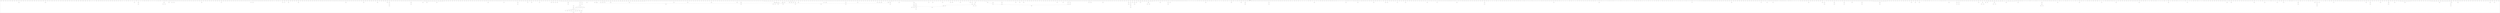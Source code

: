 digraph GRAPH_0 {
	edge [ dir=none];
	graph [ rankdir=TB ];
	ratio=auto;
	mincross=2.0;
	node [
		fontsize=11,
		fillcolor=white,
		style=filled,

];
	subgraph cluster_0 {
		label = "tikaboo"
		0 [ label="51C0001", shape=diamond, width=0.000000, height=0.000000 ]
		0 [ label="51C0001", shape=diamond, width=0.000000, height=0.000000 ]
		1 [ label="51C0002", shape=diamond, width=0.000000, height=0.000000 ]
		1 [ label="51C0002", shape=diamond, width=0.000000, height=0.000000 ]
		2 [ label="51C0004", shape=diamond, width=0.000000, height=0.000000 ]
		2 [ label="51C0004", shape=diamond, width=0.000000, height=0.000000 ]
		3 [ label="51C0005", shape=diamond, width=0.000000, height=0.000000 ]
		3 [ label="51C0005", shape=diamond, width=0.000000, height=0.000000 ]
		4 [ label="51C0006", shape=diamond, width=0.000000, height=0.000000 ]
		4 [ label="51C0006", shape=diamond, width=0.000000, height=0.000000 ]
		5 [ label="51C0007", shape=diamond, width=0.000000, height=0.000000 ]
		5 [ label="51C0007", shape=diamond, width=0.000000, height=0.000000 ]
		6 [ label="51C0008", shape=diamond, width=0.000000, height=0.000000 ]
		6 [ label="51C0008", shape=diamond, width=0.000000, height=0.000000 ]
		7 [ label="51C0009", shape=diamond, width=0.000000, height=0.000000 ]
		7 [ label="51C0009", shape=diamond, width=0.000000, height=0.000000 ]
		8 [ label="51C0010", shape=diamond, width=0.000000, height=0.000000 ]
	marr8 [shape=diamond,style=filled,label="",height=.1,width=.1]
		9 [ label="51C0011", shape=diamond, width=0.000000, height=0.000000 ]
		9 [ label="51C0011", shape=diamond, width=0.000000, height=0.000000 ]
		10 [ label="51C0012", shape=diamond, width=0.000000, height=0.000000 ]
		10 [ label="51C0012", shape=diamond, width=0.000000, height=0.000000 ]
		11 [ label="51C0050", shape=diamond, width=0.000000, height=0.000000 ]
		11 [ label="51C0050", shape=diamond, width=0.000000, height=0.000000 ]
		12 [ label="51C0051", shape=diamond, width=0.000000, height=0.000000 ]
		12 [ label="51C0051", shape=diamond, width=0.000000, height=0.000000 ]
		13 [ label="51C0053", shape=diamond, width=0.000000, height=0.000000 ]
		13 [ label="51C0053", shape=diamond, width=0.000000, height=0.000000 ]
		14 [ label="51C0054", shape=diamond, width=0.000000, height=0.000000 ]
		14 [ label="51C0054", shape=diamond, width=0.000000, height=0.000000 ]
		15 [ label="51C0055", shape=diamond, width=0.000000, height=0.000000 ]
	marr15 [shape=diamond,style=filled,label="",height=.1,width=.1]
		16 [ label="51C0056", shape=diamond, width=0.000000, height=0.000000 ]
		16 [ label="51C0056", shape=diamond, width=0.000000, height=0.000000 ]
		17 [ label="51C0057", shape=diamond, width=0.000000, height=0.000000 ]
		17 [ label="51C0057", shape=diamond, width=0.000000, height=0.000000 ]
		18 [ label="51C0059", shape=diamond, width=0.000000, height=0.000000 ]
	marr18 [shape=diamond,style=filled,label="",height=.1,width=.1]
		19 [ label="51C0060", shape=diamond, width=0.000000, height=0.000000 ]
		19 [ label="51C0060", shape=diamond, width=0.000000, height=0.000000 ]
		20 [ label="51C0061", shape=diamond, width=0.000000, height=0.000000 ]
		20 [ label="51C0061", shape=diamond, width=0.000000, height=0.000000 ]
		21 [ label="51C0062", shape=diamond, width=0.000000, height=0.000000 ]
		21 [ label="51C0062", shape=diamond, width=0.000000, height=0.000000 ]
		22 [ label="51C0063", shape=diamond, width=0.000000, height=0.000000 ]
		22 [ label="51C0063", shape=diamond, width=0.000000, height=0.000000 ]
		23 [ label="51C0065", shape=diamond, width=0.000000, height=0.000000 ]
	marr23 [shape=diamond,style=filled,label="",height=.1,width=.1]
		24 [ label="51C0066", shape=diamond, width=0.000000, height=0.000000 ]
		24 [ label="51C0066", shape=diamond, width=0.000000, height=0.000000 ]
		25 [ label="51C0067", shape=diamond, width=0.000000, height=0.000000 ]
		25 [ label="51C0067", shape=diamond, width=0.000000, height=0.000000 ]
		26 [ label="51C0068", shape=diamond, width=0.000000, height=0.000000 ]
		26 [ label="51C0068", shape=diamond, width=0.000000, height=0.000000 ]
		27 [ label="51C0100", shape=diamond, width=0.000000, height=0.000000 ]
		27 [ label="51C0100", shape=diamond, width=0.000000, height=0.000000 ]
		28 [ label="51C0101", shape=diamond, width=0.000000, height=0.000000 ]
		28 [ label="51C0101", shape=diamond, width=0.000000, height=0.000000 ]
		29 [ label="51C0102", shape=diamond, width=0.000000, height=0.000000 ]
		29 [ label="51C0102", shape=diamond, width=0.000000, height=0.000000 ]
		30 [ label="51C0103", shape=diamond, width=0.000000, height=0.000000 ]
		30 [ label="51C0103", shape=diamond, width=0.000000, height=0.000000 ]
		31 [ label="51C0104", shape=diamond, width=0.000000, height=0.000000 ]
	marr31 [shape=diamond,style=filled,label="",height=.1,width=.1]
		32 [ label="51C0105", shape=diamond, width=0.000000, height=0.000000 ]
	marr32 [shape=diamond,style=filled,label="",height=.1,width=.1]
		33 [ label="51C0106", shape=diamond, width=0.000000, height=0.000000 ]
		33 [ label="51C0106", shape=diamond, width=0.000000, height=0.000000 ]
		34 [ label="51C0107", shape=diamond, width=0.000000, height=0.000000 ]
		34 [ label="51C0107", shape=diamond, width=0.000000, height=0.000000 ]
		35 [ label="51C0108", shape=diamond, width=0.000000, height=0.000000 ]
		35 [ label="51C0108", shape=diamond, width=0.000000, height=0.000000 ]
		36 [ label="51C0109", shape=diamond, width=0.000000, height=0.000000 ]
		36 [ label="51C0109", shape=diamond, width=0.000000, height=0.000000 ]
		37 [ label="51C0112", shape=diamond, width=0.000000, height=0.000000 ]
	marr37 [shape=diamond,style=filled,label="",height=.1,width=.1]
		38 [ label="51C0113", shape=diamond, width=0.000000, height=0.000000 ]
	marr38 [shape=diamond,style=filled,label="",height=.1,width=.1]
		39 [ label="51C0114", shape=diamond, width=0.000000, height=0.000000 ]
		39 [ label="51C0114", shape=diamond, width=0.000000, height=0.000000 ]
		40 [ label="51C0115", shape=diamond, width=0.000000, height=0.000000 ]
		40 [ label="51C0115", shape=diamond, width=0.000000, height=0.000000 ]
		41 [ label="51C0116", shape=diamond, width=0.000000, height=0.000000 ]
		41 [ label="51C0116", shape=diamond, width=0.000000, height=0.000000 ]
		42 [ label="51C0118", shape=diamond, width=0.000000, height=0.000000 ]
		42 [ label="51C0118", shape=diamond, width=0.000000, height=0.000000 ]
		43 [ label="51C0119", shape=diamond, width=0.000000, height=0.000000 ]
	marr43 [shape=diamond,style=filled,label="",height=.1,width=.1]
		44 [ label="51C0120", shape=diamond, width=0.000000, height=0.000000 ]
		44 [ label="51C0120", shape=diamond, width=0.000000, height=0.000000 ]
		45 [ label="51C0122", shape=diamond, width=0.000000, height=0.000000 ]
		45 [ label="51C0122", shape=diamond, width=0.000000, height=0.000000 ]
		46 [ label="51C0123", shape=diamond, width=0.000000, height=0.000000 ]
		46 [ label="51C0123", shape=diamond, width=0.000000, height=0.000000 ]
		47 [ label="HS0001", shape=diamond, width=0.000000, height=0.000000 ]
		47 [ label="HS0001", shape=diamond, width=0.000000, height=0.000000 ]
		48 [ label="HS0002", shape=diamond, width=0.000000, height=0.000000 ]
		48 [ label="HS0002", shape=diamond, width=0.000000, height=0.000000 ]
		49 [ label="HS0003", shape=diamond, width=0.000000, height=0.000000 ]
		49 [ label="HS0003", shape=diamond, width=0.000000, height=0.000000 ]
		50 [ label="HS0005", shape=diamond, width=0.000000, height=0.000000 ]
		50 [ label="HS0005", shape=diamond, width=0.000000, height=0.000000 ]
		51 [ label="HS0010", shape=diamond, width=0.000000, height=0.000000 ]
		51 [ label="HS0010", shape=diamond, width=0.000000, height=0.000000 ]
		52 [ label="HS0011", shape=diamond, width=0.000000, height=0.000000 ]
		52 [ label="HS0011", shape=diamond, width=0.000000, height=0.000000 ]
		53 [ label="HS0012", shape=diamond, width=0.000000, height=0.000000 ]
		53 [ label="HS0012", shape=diamond, width=0.000000, height=0.000000 ]
		54 [ label="HS0019", shape=diamond, width=0.000000, height=0.000000 ]
		54 [ label="HS0019", shape=diamond, width=0.000000, height=0.000000 ]
		55 [ label="HS0020", shape=diamond, width=0.000000, height=0.000000 ]
		55 [ label="HS0020", shape=diamond, width=0.000000, height=0.000000 ]
		56 [ label="HS0021", shape=diamond, width=0.000000, height=0.000000 ]
		56 [ label="HS0021", shape=diamond, width=0.000000, height=0.000000 ]
		57 [ label="HS0023", shape=diamond, width=0.000000, height=0.000000 ]
		57 [ label="HS0023", shape=diamond, width=0.000000, height=0.000000 ]
		58 [ label="HS0024", shape=diamond, width=0.000000, height=0.000000 ]
	marr58 [shape=diamond,style=filled,label="",height=.1,width=.1]
		59 [ label="HS0025", shape=diamond, width=0.000000, height=0.000000 ]
		59 [ label="HS0025", shape=diamond, width=0.000000, height=0.000000 ]
		60 [ label="HS0026", shape=diamond, width=0.000000, height=0.000000 ]
	marr60 [shape=diamond,style=filled,label="",height=.1,width=.1]
		61 [ label="HS0027", shape=diamond, width=0.000000, height=0.000000 ]
		61 [ label="HS0027", shape=diamond, width=0.000000, height=0.000000 ]
		62 [ label="HS0028", shape=diamond, width=0.000000, height=0.000000 ]
		62 [ label="HS0028", shape=diamond, width=0.000000, height=0.000000 ]
		63 [ label="HS0107", shape=diamond, width=0.000000, height=0.000000 ]
		63 [ label="HS0107", shape=diamond, width=0.000000, height=0.000000 ]
		64 [ label="HS0116", shape=diamond, width=0.000000, height=0.000000 ]
		64 [ label="HS0116", shape=diamond, width=0.000000, height=0.000000 ]
		65 [ label="HS0121", shape=diamond, width=0.000000, height=0.000000 ]
		65 [ label="HS0121", shape=diamond, width=0.000000, height=0.000000 ]
		66 [ label="HS0123", shape=diamond, width=0.000000, height=0.000000 ]
		66 [ label="HS0123", shape=diamond, width=0.000000, height=0.000000 ]
		67 [ label="HS0130", shape=diamond, width=0.000000, height=0.000000 ]
	marr67 [shape=diamond,style=filled,label="",height=.1,width=.1]
		68 [ label="HS0154", shape=diamond, width=0.000000, height=0.000000 ]
		68 [ label="HS0154", shape=diamond, width=0.000000, height=0.000000 ]
		69 [ label="HS0167", shape=diamond, width=0.000000, height=0.000000 ]
		69 [ label="HS0167", shape=diamond, width=0.000000, height=0.000000 ]
		70 [ label="HS0172", shape=diamond, width=0.000000, height=0.000000 ]
		70 [ label="HS0172", shape=diamond, width=0.000000, height=0.000000 ]
		71 [ label="HS0174", shape=diamond, width=0.000000, height=0.000000 ]
		71 [ label="HS0174", shape=diamond, width=0.000000, height=0.000000 ]
		72 [ label="HS0176", shape=diamond, width=0.000000, height=0.000000 ]
	marr72 [shape=diamond,style=filled,label="",height=.1,width=.1]
		73 [ label="HS0180", shape=diamond, width=0.000000, height=0.000000 ]
		73 [ label="HS0180", shape=diamond, width=0.000000, height=0.000000 ]
		74 [ label="HS0181", shape=diamond, width=0.000000, height=0.000000 ]
		74 [ label="HS0181", shape=diamond, width=0.000000, height=0.000000 ]
		75 [ label="HS0182", shape=diamond, width=0.000000, height=0.000000 ]
		75 [ label="HS0182", shape=diamond, width=0.000000, height=0.000000 ]
		76 [ label="HS0186", shape=diamond, width=0.000000, height=0.000000 ]
		76 [ label="HS0186", shape=diamond, width=0.000000, height=0.000000 ]
		77 [ label="HS0192", shape=diamond, width=0.000000, height=0.000000 ]
		77 [ label="HS0192", shape=diamond, width=0.000000, height=0.000000 ]
		78 [ label="HS0194", shape=diamond, width=0.000000, height=0.000000 ]
		78 [ label="HS0194", shape=diamond, width=0.000000, height=0.000000 ]
		79 [ label="HS0200", shape=diamond, width=0.000000, height=0.000000 ]
	marr79 [shape=diamond,style=filled,label="",height=.1,width=.1]
		80 [ label="HS0204", shape=diamond, width=0.000000, height=0.000000 ]
	marr80 [shape=diamond,style=filled,label="",height=.1,width=.1]
		81 [ label="HS0252", shape=diamond, width=0.000000, height=0.000000 ]
		81 [ label="HS0252", shape=diamond, width=0.000000, height=0.000000 ]
		82 [ label="HS0253", shape=diamond, width=0.000000, height=0.000000 ]
		82 [ label="HS0253", shape=diamond, width=0.000000, height=0.000000 ]
		83 [ label="HS0256", shape=diamond, width=0.000000, height=0.000000 ]
		83 [ label="HS0256", shape=diamond, width=0.000000, height=0.000000 ]
		84 [ label="HS0257", shape=diamond, width=0.000000, height=0.000000 ]
		84 [ label="HS0257", shape=diamond, width=0.000000, height=0.000000 ]
		85 [ label="HS0258", shape=diamond, width=0.000000, height=0.000000 ]
		85 [ label="HS0258", shape=diamond, width=0.000000, height=0.000000 ]
		86 [ label="HS0259", shape=diamond, width=0.000000, height=0.000000 ]
		86 [ label="HS0259", shape=diamond, width=0.000000, height=0.000000 ]
		87 [ label="HS0260", shape=diamond, width=0.000000, height=0.000000 ]
		87 [ label="HS0260", shape=diamond, width=0.000000, height=0.000000 ]
		88 [ label="HS0261", shape=diamond, width=0.000000, height=0.000000 ]
		88 [ label="HS0261", shape=diamond, width=0.000000, height=0.000000 ]
		89 [ label="HS0262", shape=diamond, width=0.000000, height=0.000000 ]
		89 [ label="HS0262", shape=diamond, width=0.000000, height=0.000000 ]
		90 [ label="HS0300", shape=diamond, width=0.000000, height=0.000000 ]
	marr90 [shape=diamond,style=filled,label="",height=.1,width=.1]
		91 [ label="HS0301", shape=diamond, width=0.000000, height=0.000000 ]
		91 [ label="HS0301", shape=diamond, width=0.000000, height=0.000000 ]
		92 [ label="HS0302", shape=diamond, width=0.000000, height=0.000000 ]
		92 [ label="HS0302", shape=diamond, width=0.000000, height=0.000000 ]
		93 [ label="HS0303", shape=diamond, width=0.000000, height=0.000000 ]
		93 [ label="HS0303", shape=diamond, width=0.000000, height=0.000000 ]
		94 [ label="HS0304", shape=diamond, width=0.000000, height=0.000000 ]
		94 [ label="HS0304", shape=diamond, width=0.000000, height=0.000000 ]
		95 [ label="HS0305", shape=diamond, width=0.000000, height=0.000000 ]
		95 [ label="HS0305", shape=diamond, width=0.000000, height=0.000000 ]
		96 [ label="HS0306", shape=diamond, width=0.000000, height=0.000000 ]
		96 [ label="HS0306", shape=diamond, width=0.000000, height=0.000000 ]
		97 [ label="HS0307", shape=diamond, width=0.000000, height=0.000000 ]
		97 [ label="HS0307", shape=diamond, width=0.000000, height=0.000000 ]
		98 [ label="MB0001", shape=diamond, width=0.000000, height=0.000000 ]
		98 [ label="MB0001", shape=diamond, width=0.000000, height=0.000000 ]
		99 [ label="MB0002", shape=diamond, width=0.000000, height=0.000000 ]
	marr99 [shape=diamond,style=filled,label="",height=.1,width=.1]
		100 [ label="MB0003", shape=diamond, width=0.000000, height=0.000000 ]
	marr100 [shape=diamond,style=filled,label="",height=.1,width=.1]
		101 [ label="MB0004", shape=diamond, width=0.000000, height=0.000000 ]
	marr101 [shape=diamond,style=filled,label="",height=.1,width=.1]
		102 [ label="MB0005", shape=diamond, width=0.000000, height=0.000000 ]
		102 [ label="MB0005", shape=diamond, width=0.000000, height=0.000000 ]
		103 [ label="MB0006", shape=diamond, width=0.000000, height=0.000000 ]
		103 [ label="MB0006", shape=diamond, width=0.000000, height=0.000000 ]
		104 [ label="MB0007", shape=diamond, width=0.000000, height=0.000000 ]
		104 [ label="MB0007", shape=diamond, width=0.000000, height=0.000000 ]
		105 [ label="MB0008", shape=diamond, width=0.000000, height=0.000000 ]
	marr105 [shape=diamond,style=filled,label="",height=.1,width=.1]
		106 [ label="MB0009", shape=diamond, width=0.000000, height=0.000000 ]
		106 [ label="MB0009", shape=diamond, width=0.000000, height=0.000000 ]
		107 [ label="MB0010", shape=diamond, width=0.000000, height=0.000000 ]
		107 [ label="MB0010", shape=diamond, width=0.000000, height=0.000000 ]
		108 [ label="MB0011", shape=diamond, width=0.000000, height=0.000000 ]
	marr108 [shape=diamond,style=filled,label="",height=.1,width=.1]
		109 [ label="MB0012", shape=diamond, width=0.000000, height=0.000000 ]
		109 [ label="MB0012", shape=diamond, width=0.000000, height=0.000000 ]
		110 [ label="MB0013", shape=diamond, width=0.000000, height=0.000000 ]
		110 [ label="MB0013", shape=diamond, width=0.000000, height=0.000000 ]
		111 [ label="MB0014", shape=diamond, width=0.000000, height=0.000000 ]
		111 [ label="MB0014", shape=diamond, width=0.000000, height=0.000000 ]
		112 [ label="MB0015", shape=diamond, width=0.000000, height=0.000000 ]
		112 [ label="MB0015", shape=diamond, width=0.000000, height=0.000000 ]
		113 [ label="MB0016", shape=diamond, width=0.000000, height=0.000000 ]
		113 [ label="MB0016", shape=diamond, width=0.000000, height=0.000000 ]
		114 [ label="MB0017", shape=diamond, width=0.000000, height=0.000000 ]
		114 [ label="MB0017", shape=diamond, width=0.000000, height=0.000000 ]
		115 [ label="MB0018", shape=diamond, width=0.000000, height=0.000000 ]
		115 [ label="MB0018", shape=diamond, width=0.000000, height=0.000000 ]
		116 [ label="MB0019", shape=diamond, width=0.000000, height=0.000000 ]
		116 [ label="MB0019", shape=diamond, width=0.000000, height=0.000000 ]
		117 [ label="MB0020", shape=diamond, width=0.000000, height=0.000000 ]
		117 [ label="MB0020", shape=diamond, width=0.000000, height=0.000000 ]
		118 [ label="MB0021", shape=diamond, width=0.000000, height=0.000000 ]
		118 [ label="MB0021", shape=diamond, width=0.000000, height=0.000000 ]
		119 [ label="MB0022", shape=diamond, width=0.000000, height=0.000000 ]
		119 [ label="MB0022", shape=diamond, width=0.000000, height=0.000000 ]
		120 [ label="MB0023", shape=diamond, width=0.000000, height=0.000000 ]
		120 [ label="MB0023", shape=diamond, width=0.000000, height=0.000000 ]
		121 [ label="MB0024", shape=diamond, width=0.000000, height=0.000000 ]
	marr121 [shape=diamond,style=filled,label="",height=.1,width=.1]
		122 [ label="MB0025", shape=diamond, width=0.000000, height=0.000000 ]
		122 [ label="MB0025", shape=diamond, width=0.000000, height=0.000000 ]
		123 [ label="MB0100", shape=diamond, width=0.000000, height=0.000000 ]
		123 [ label="MB0100", shape=diamond, width=0.000000, height=0.000000 ]
		124 [ label="MB0101", shape=diamond, width=0.000000, height=0.000000 ]
		124 [ label="MB0101", shape=diamond, width=0.000000, height=0.000000 ]
		125 [ label="MB0102", shape=diamond, width=0.000000, height=0.000000 ]
		125 [ label="MB0102", shape=diamond, width=0.000000, height=0.000000 ]
		126 [ label="MB0103", shape=diamond, width=0.000000, height=0.000000 ]
		126 [ label="MB0103", shape=diamond, width=0.000000, height=0.000000 ]
		127 [ label="MB0104", shape=diamond, width=0.000000, height=0.000000 ]
		127 [ label="MB0104", shape=diamond, width=0.000000, height=0.000000 ]
		128 [ label="MB0105", shape=diamond, width=0.000000, height=0.000000 ]
		128 [ label="MB0105", shape=diamond, width=0.000000, height=0.000000 ]
		129 [ label="MB0106", shape=diamond, width=0.000000, height=0.000000 ]
	marr129 [shape=diamond,style=filled,label="",height=.1,width=.1]
		130 [ label="MB0107", shape=diamond, width=0.000000, height=0.000000 ]
		130 [ label="MB0107", shape=diamond, width=0.000000, height=0.000000 ]
		131 [ label="MB0108", shape=diamond, width=0.000000, height=0.000000 ]
		131 [ label="MB0108", shape=diamond, width=0.000000, height=0.000000 ]
		132 [ label="MB0109", shape=diamond, width=0.000000, height=0.000000 ]
		132 [ label="MB0109", shape=diamond, width=0.000000, height=0.000000 ]
		133 [ label="MB0110", shape=diamond, width=0.000000, height=0.000000 ]
		133 [ label="MB0110", shape=diamond, width=0.000000, height=0.000000 ]
		134 [ label="MB0111", shape=diamond, width=0.000000, height=0.000000 ]
		134 [ label="MB0111", shape=diamond, width=0.000000, height=0.000000 ]
		135 [ label="MB0112", shape=diamond, width=0.000000, height=0.000000 ]
		135 [ label="MB0112", shape=diamond, width=0.000000, height=0.000000 ]
		136 [ label="MB0113", shape=diamond, width=0.000000, height=0.000000 ]
		136 [ label="MB0113", shape=diamond, width=0.000000, height=0.000000 ]
		137 [ label="MB0114", shape=diamond, width=0.000000, height=0.000000 ]
		137 [ label="MB0114", shape=diamond, width=0.000000, height=0.000000 ]
		138 [ label="MB0115", shape=diamond, width=0.000000, height=0.000000 ]
	marr138 [shape=diamond,style=filled,label="",height=.1,width=.1]
		139 [ label="MB0116", shape=diamond, width=0.000000, height=0.000000 ]
	marr139 [shape=diamond,style=filled,label="",height=.1,width=.1]
		140 [ label="MB0117", shape=diamond, width=0.000000, height=0.000000 ]
		140 [ label="MB0117", shape=diamond, width=0.000000, height=0.000000 ]
		141 [ label="MB0118", shape=diamond, width=0.000000, height=0.000000 ]
		141 [ label="MB0118", shape=diamond, width=0.000000, height=0.000000 ]
		142 [ label="MB0119", shape=diamond, width=0.000000, height=0.000000 ]
	marr142 [shape=diamond,style=filled,label="",height=.1,width=.1]
		143 [ label="MB0120", shape=diamond, width=0.000000, height=0.000000 ]
		143 [ label="MB0120", shape=diamond, width=0.000000, height=0.000000 ]
		144 [ label="MB0121", shape=diamond, width=0.000000, height=0.000000 ]
	marr144 [shape=diamond,style=filled,label="",height=.1,width=.1]
		145 [ label="MB0400", shape=diamond, width=0.000000, height=0.000000 ]
		145 [ label="MB0400", shape=diamond, width=0.000000, height=0.000000 ]
		146 [ label="MB0401", shape=diamond, width=0.000000, height=0.000000 ]
		146 [ label="MB0401", shape=diamond, width=0.000000, height=0.000000 ]
		147 [ label="MB0402", shape=diamond, width=0.000000, height=0.000000 ]
		147 [ label="MB0402", shape=diamond, width=0.000000, height=0.000000 ]
		148 [ label="MB0403", shape=diamond, width=0.000000, height=0.000000 ]
	marr148 [shape=diamond,style=filled,label="",height=.1,width=.1]
		149 [ label="MB0404", shape=diamond, width=0.000000, height=0.000000 ]
		149 [ label="MB0404", shape=diamond, width=0.000000, height=0.000000 ]
		150 [ label="MB0405", shape=diamond, width=0.000000, height=0.000000 ]
	marr150 [shape=diamond,style=filled,label="",height=.1,width=.1]
		151 [ label="MB0406", shape=diamond, width=0.000000, height=0.000000 ]
	marr151 [shape=diamond,style=filled,label="",height=.1,width=.1]
		152 [ label="MB0407", shape=diamond, width=0.000000, height=0.000000 ]
		152 [ label="MB0407", shape=diamond, width=0.000000, height=0.000000 ]
		153 [ label="MB0408", shape=diamond, width=0.000000, height=0.000000 ]
		153 [ label="MB0408", shape=diamond, width=0.000000, height=0.000000 ]
		154 [ label="MB0410", shape=diamond, width=0.000000, height=0.000000 ]
		154 [ label="MB0410", shape=diamond, width=0.000000, height=0.000000 ]
		155 [ label="MB0411", shape=diamond, width=0.000000, height=0.000000 ]
		155 [ label="MB0411", shape=diamond, width=0.000000, height=0.000000 ]
		156 [ label="MB0412", shape=diamond, width=0.000000, height=0.000000 ]
		156 [ label="MB0412", shape=diamond, width=0.000000, height=0.000000 ]
		157 [ label="MB0414", shape=diamond, width=0.000000, height=0.000000 ]
		157 [ label="MB0414", shape=diamond, width=0.000000, height=0.000000 ]
		158 [ label="MB0450", shape=diamond, width=0.000000, height=0.000000 ]
		158 [ label="MB0450", shape=diamond, width=0.000000, height=0.000000 ]
		159 [ label="MB0451", shape=diamond, width=0.000000, height=0.000000 ]
		159 [ label="MB0451", shape=diamond, width=0.000000, height=0.000000 ]
		160 [ label="MB0452", shape=diamond, width=0.000000, height=0.000000 ]
		160 [ label="MB0452", shape=diamond, width=0.000000, height=0.000000 ]
		161 [ label="MB0453", shape=diamond, width=0.000000, height=0.000000 ]
		161 [ label="MB0453", shape=diamond, width=0.000000, height=0.000000 ]
		162 [ label="MB0454", shape=diamond, width=0.000000, height=0.000000 ]
		162 [ label="MB0454", shape=diamond, width=0.000000, height=0.000000 ]
		163 [ label="MB0455", shape=diamond, width=0.000000, height=0.000000 ]
		163 [ label="MB0455", shape=diamond, width=0.000000, height=0.000000 ]
		164 [ label="MB0456", shape=diamond, width=0.000000, height=0.000000 ]
		164 [ label="MB0456", shape=diamond, width=0.000000, height=0.000000 ]
		165 [ label="MB0458", shape=diamond, width=0.000000, height=0.000000 ]
		165 [ label="MB0458", shape=diamond, width=0.000000, height=0.000000 ]
		166 [ label="MB0459", shape=diamond, width=0.000000, height=0.000000 ]
		166 [ label="MB0459", shape=diamond, width=0.000000, height=0.000000 ]
		167 [ label="MB0460", shape=diamond, width=0.000000, height=0.000000 ]
		167 [ label="MB0460", shape=diamond, width=0.000000, height=0.000000 ]
		168 [ label="MB0461", shape=diamond, width=0.000000, height=0.000000 ]
		168 [ label="MB0461", shape=diamond, width=0.000000, height=0.000000 ]
		169 [ label="MB0462", shape=diamond, width=0.000000, height=0.000000 ]
		169 [ label="MB0462", shape=diamond, width=0.000000, height=0.000000 ]
		170 [ label="MB0464", shape=diamond, width=0.000000, height=0.000000 ]
		170 [ label="MB0464", shape=diamond, width=0.000000, height=0.000000 ]
		171 [ label="MB0465", shape=diamond, width=0.000000, height=0.000000 ]
		171 [ label="MB0465", shape=diamond, width=0.000000, height=0.000000 ]
		172 [ label="MR0001", shape=diamond, width=0.000000, height=0.000000 ]
		172 [ label="MR0001", shape=diamond, width=0.000000, height=0.000000 ]
		173 [ label="MR0002", shape=diamond, width=0.000000, height=0.000000 ]
		173 [ label="MR0002", shape=diamond, width=0.000000, height=0.000000 ]
		174 [ label="MR0003", shape=diamond, width=0.000000, height=0.000000 ]
		174 [ label="MR0003", shape=diamond, width=0.000000, height=0.000000 ]
		175 [ label="MR0004", shape=diamond, width=0.000000, height=0.000000 ]
		175 [ label="MR0004", shape=diamond, width=0.000000, height=0.000000 ]
		176 [ label="MR0005", shape=diamond, width=0.000000, height=0.000000 ]
		176 [ label="MR0005", shape=diamond, width=0.000000, height=0.000000 ]
		177 [ label="MR0006", shape=diamond, width=0.000000, height=0.000000 ]
		177 [ label="MR0006", shape=diamond, width=0.000000, height=0.000000 ]
		178 [ label="MR0007", shape=diamond, width=0.000000, height=0.000000 ]
		178 [ label="MR0007", shape=diamond, width=0.000000, height=0.000000 ]
		179 [ label="MR0008", shape=diamond, width=0.000000, height=0.000000 ]
		179 [ label="MR0008", shape=diamond, width=0.000000, height=0.000000 ]
		180 [ label="MR0009", shape=diamond, width=0.000000, height=0.000000 ]
		180 [ label="MR0009", shape=diamond, width=0.000000, height=0.000000 ]
		181 [ label="MR0010", shape=diamond, width=0.000000, height=0.000000 ]
		181 [ label="MR0010", shape=diamond, width=0.000000, height=0.000000 ]
		182 [ label="MR0011", shape=diamond, width=0.000000, height=0.000000 ]
		182 [ label="MR0011", shape=diamond, width=0.000000, height=0.000000 ]
		183 [ label="MR0012", shape=diamond, width=0.000000, height=0.000000 ]
		183 [ label="MR0012", shape=diamond, width=0.000000, height=0.000000 ]
		184 [ label="MR0013", shape=diamond, width=0.000000, height=0.000000 ]
		184 [ label="MR0013", shape=diamond, width=0.000000, height=0.000000 ]
		185 [ label="MR0014", shape=diamond, width=0.000000, height=0.000000 ]
		185 [ label="MR0014", shape=diamond, width=0.000000, height=0.000000 ]
		186 [ label="MR0015", shape=diamond, width=0.000000, height=0.000000 ]
		186 [ label="MR0015", shape=diamond, width=0.000000, height=0.000000 ]
		187 [ label="MR0016", shape=diamond, width=0.000000, height=0.000000 ]
		187 [ label="MR0016", shape=diamond, width=0.000000, height=0.000000 ]
		188 [ label="MR0017", shape=diamond, width=0.000000, height=0.000000 ]
		188 [ label="MR0017", shape=diamond, width=0.000000, height=0.000000 ]
		189 [ label="MR0018", shape=diamond, width=0.000000, height=0.000000 ]
		189 [ label="MR0018", shape=diamond, width=0.000000, height=0.000000 ]
		190 [ label="MR0019", shape=diamond, width=0.000000, height=0.000000 ]
		190 [ label="MR0019", shape=diamond, width=0.000000, height=0.000000 ]
		191 [ label="MR0020", shape=diamond, width=0.000000, height=0.000000 ]
		191 [ label="MR0020", shape=diamond, width=0.000000, height=0.000000 ]
		192 [ label="MR0021", shape=diamond, width=0.000000, height=0.000000 ]
		192 [ label="MR0021", shape=diamond, width=0.000000, height=0.000000 ]
		193 [ label="MR0022", shape=diamond, width=0.000000, height=0.000000 ]
		193 [ label="MR0022", shape=diamond, width=0.000000, height=0.000000 ]
		194 [ label="MR0023", shape=diamond, width=0.000000, height=0.000000 ]
		194 [ label="MR0023", shape=diamond, width=0.000000, height=0.000000 ]
		195 [ label="MR0024", shape=diamond, width=0.000000, height=0.000000 ]
		195 [ label="MR0024", shape=diamond, width=0.000000, height=0.000000 ]
		196 [ label="MR0025", shape=diamond, width=0.000000, height=0.000000 ]
		196 [ label="MR0025", shape=diamond, width=0.000000, height=0.000000 ]
		197 [ label="MR0026", shape=diamond, width=0.000000, height=0.000000 ]
		197 [ label="MR0026", shape=diamond, width=0.000000, height=0.000000 ]
		198 [ label="MR0027", shape=diamond, width=0.000000, height=0.000000 ]
		198 [ label="MR0027", shape=diamond, width=0.000000, height=0.000000 ]
		199 [ label="MR0028", shape=diamond, width=0.000000, height=0.000000 ]
	marr199 [shape=diamond,style=filled,label="",height=.1,width=.1]
		200 [ label="MR0029", shape=diamond, width=0.000000, height=0.000000 ]
		200 [ label="MR0029", shape=diamond, width=0.000000, height=0.000000 ]
		201 [ label="MR0030", shape=diamond, width=0.000000, height=0.000000 ]
		201 [ label="MR0030", shape=diamond, width=0.000000, height=0.000000 ]
		202 [ label="MR0031", shape=diamond, width=0.000000, height=0.000000 ]
		202 [ label="MR0031", shape=diamond, width=0.000000, height=0.000000 ]
		203 [ label="MR0032", shape=diamond, width=0.000000, height=0.000000 ]
		203 [ label="MR0032", shape=diamond, width=0.000000, height=0.000000 ]
		204 [ label="MR0033", shape=diamond, width=0.000000, height=0.000000 ]
	marr204 [shape=diamond,style=filled,label="",height=.1,width=.1]
		205 [ label="MR0034", shape=diamond, width=0.000000, height=0.000000 ]
		205 [ label="MR0034", shape=diamond, width=0.000000, height=0.000000 ]
		206 [ label="MR0035", shape=diamond, width=0.000000, height=0.000000 ]
		206 [ label="MR0035", shape=diamond, width=0.000000, height=0.000000 ]
		207 [ label="MR0036", shape=diamond, width=0.000000, height=0.000000 ]
		207 [ label="MR0036", shape=diamond, width=0.000000, height=0.000000 ]
		208 [ label="MR0037", shape=diamond, width=0.000000, height=0.000000 ]
		208 [ label="MR0037", shape=diamond, width=0.000000, height=0.000000 ]
		209 [ label="MR0038", shape=diamond, width=0.000000, height=0.000000 ]
		209 [ label="MR0038", shape=diamond, width=0.000000, height=0.000000 ]
		210 [ label="MR0039", shape=diamond, width=0.000000, height=0.000000 ]
		210 [ label="MR0039", shape=diamond, width=0.000000, height=0.000000 ]
		211 [ label="MR0040", shape=diamond, width=0.000000, height=0.000000 ]
		211 [ label="MR0040", shape=diamond, width=0.000000, height=0.000000 ]
		212 [ label="MR0041", shape=diamond, width=0.000000, height=0.000000 ]
		212 [ label="MR0041", shape=diamond, width=0.000000, height=0.000000 ]
		213 [ label="MR0042", shape=diamond, width=0.000000, height=0.000000 ]
		213 [ label="MR0042", shape=diamond, width=0.000000, height=0.000000 ]
		214 [ label="MR0043", shape=diamond, width=0.000000, height=0.000000 ]
	marr214 [shape=diamond,style=filled,label="",height=.1,width=.1]
		215 [ label="MR0044", shape=diamond, width=0.000000, height=0.000000 ]
		215 [ label="MR0044", shape=diamond, width=0.000000, height=0.000000 ]
		216 [ label="MR0045", shape=diamond, width=0.000000, height=0.000000 ]
	marr216 [shape=diamond,style=filled,label="",height=.1,width=.1]
		217 [ label="MR0046", shape=diamond, width=0.000000, height=0.000000 ]
		217 [ label="MR0046", shape=diamond, width=0.000000, height=0.000000 ]
		218 [ label="MR0047", shape=diamond, width=0.000000, height=0.000000 ]
		218 [ label="MR0047", shape=diamond, width=0.000000, height=0.000000 ]
		219 [ label="MR0050", shape=diamond, width=0.000000, height=0.000000 ]
		219 [ label="MR0050", shape=diamond, width=0.000000, height=0.000000 ]
		220 [ label="MR0051", shape=diamond, width=0.000000, height=0.000000 ]
		220 [ label="MR0051", shape=diamond, width=0.000000, height=0.000000 ]
		221 [ label="MR0056", shape=diamond, width=0.000000, height=0.000000 ]
		221 [ label="MR0056", shape=diamond, width=0.000000, height=0.000000 ]
		222 [ label="MR0057", shape=diamond, width=0.000000, height=0.000000 ]
		222 [ label="MR0057", shape=diamond, width=0.000000, height=0.000000 ]
		223 [ label="MR0058", shape=diamond, width=0.000000, height=0.000000 ]
	marr223 [shape=diamond,style=filled,label="",height=.1,width=.1]
		224 [ label="MR0059", shape=diamond, width=0.000000, height=0.000000 ]
	marr224 [shape=diamond,style=filled,label="",height=.1,width=.1]
		225 [ label="MR0060", shape=diamond, width=0.000000, height=0.000000 ]
		225 [ label="MR0060", shape=diamond, width=0.000000, height=0.000000 ]
		226 [ label="MR0061", shape=diamond, width=0.000000, height=0.000000 ]
		226 [ label="MR0061", shape=diamond, width=0.000000, height=0.000000 ]
		227 [ label="MR0062", shape=diamond, width=0.000000, height=0.000000 ]
		227 [ label="MR0062", shape=diamond, width=0.000000, height=0.000000 ]
		228 [ label="MR0063", shape=diamond, width=0.000000, height=0.000000 ]
		228 [ label="MR0063", shape=diamond, width=0.000000, height=0.000000 ]
		229 [ label="MR0064", shape=diamond, width=0.000000, height=0.000000 ]
		229 [ label="MR0064", shape=diamond, width=0.000000, height=0.000000 ]
		230 [ label="MR0065", shape=diamond, width=0.000000, height=0.000000 ]
		230 [ label="MR0065", shape=diamond, width=0.000000, height=0.000000 ]
		231 [ label="TV0002", shape=diamond, width=0.000000, height=0.000000 ]
	marr231 [shape=diamond,style=filled,label="",height=.1,width=.1]
		232 [ label="TV0003", shape=diamond, width=0.000000, height=0.000000 ]
	marr232 [shape=diamond,style=filled,label="",height=.1,width=.1]
		233 [ label="TV0004", shape=diamond, width=0.000000, height=0.000000 ]
		233 [ label="TV0004", shape=diamond, width=0.000000, height=0.000000 ]
		234 [ label="TV0005", shape=diamond, width=0.000000, height=0.000000 ]
		234 [ label="TV0005", shape=diamond, width=0.000000, height=0.000000 ]
		235 [ label="TV0006", shape=diamond, width=0.000000, height=0.000000 ]
	marr235 [shape=diamond,style=filled,label="",height=.1,width=.1]
		236 [ label="TV0007", shape=diamond, width=0.000000, height=0.000000 ]
	marr236 [shape=diamond,style=filled,label="",height=.1,width=.1]
		237 [ label="TV0008", shape=diamond, width=0.000000, height=0.000000 ]
	marr237 [shape=diamond,style=filled,label="",height=.1,width=.1]
		238 [ label="TV0009", shape=diamond, width=0.000000, height=0.000000 ]
		238 [ label="TV0009", shape=diamond, width=0.000000, height=0.000000 ]
		239 [ label="TV0010", shape=diamond, width=0.000000, height=0.000000 ]
	marr239 [shape=diamond,style=filled,label="",height=.1,width=.1]
		240 [ label="TV0012", shape=diamond, width=0.000000, height=0.000000 ]
		240 [ label="TV0012", shape=diamond, width=0.000000, height=0.000000 ]
		241 [ label="TV0013", shape=diamond, width=0.000000, height=0.000000 ]
	marr241 [shape=diamond,style=filled,label="",height=.1,width=.1]
		242 [ label="TV0019", shape=diamond, width=0.000000, height=0.000000 ]
	marr242 [shape=diamond,style=filled,label="",height=.1,width=.1]
		243 [ label="TV0174", shape=diamond, width=0.000000, height=0.000000 ]
		243 [ label="TV0174", shape=diamond, width=0.000000, height=0.000000 ]
		244 [ label="TV0175", shape=diamond, width=0.000000, height=0.000000 ]
		244 [ label="TV0175", shape=diamond, width=0.000000, height=0.000000 ]
		245 [ label="TV0176", shape=diamond, width=0.000000, height=0.000000 ]
		245 [ label="TV0176", shape=diamond, width=0.000000, height=0.000000 ]
		246 [ label="TV0177", shape=diamond, width=0.000000, height=0.000000 ]
	marr246 [shape=diamond,style=filled,label="",height=.1,width=.1]
		247 [ label="TV0178", shape=diamond, width=0.000000, height=0.000000 ]
		247 [ label="TV0178", shape=diamond, width=0.000000, height=0.000000 ]
		248 [ label="TV0179", shape=diamond, width=0.000000, height=0.000000 ]
		248 [ label="TV0179", shape=diamond, width=0.000000, height=0.000000 ]
		249 [ label="TV0180", shape=diamond, width=0.000000, height=0.000000 ]
		249 [ label="TV0180", shape=diamond, width=0.000000, height=0.000000 ]
		250 [ label="TV0181", shape=diamond, width=0.000000, height=0.000000 ]
		250 [ label="TV0181", shape=diamond, width=0.000000, height=0.000000 ]
		251 [ label="TV0182", shape=diamond, width=0.000000, height=0.000000 ]
		251 [ label="TV0182", shape=diamond, width=0.000000, height=0.000000 ]
		252 [ label="TV0183", shape=diamond, width=0.000000, height=0.000000 ]
	marr252 [shape=diamond,style=filled,label="",height=.1,width=.1]
		253 [ label="TV0184", shape=diamond, width=0.000000, height=0.000000 ]
		253 [ label="TV0184", shape=diamond, width=0.000000, height=0.000000 ]
		254 [ label="TV0185", shape=diamond, width=0.000000, height=0.000000 ]
		254 [ label="TV0185", shape=diamond, width=0.000000, height=0.000000 ]
		255 [ label="TV0186", shape=diamond, width=0.000000, height=0.000000 ]
		255 [ label="TV0186", shape=diamond, width=0.000000, height=0.000000 ]
		256 [ label="TV0187", shape=diamond, width=0.000000, height=0.000000 ]
	marr256 [shape=diamond,style=filled,label="",height=.1,width=.1]
		257 [ label="TV0188", shape=diamond, width=0.000000, height=0.000000 ]
		257 [ label="TV0188", shape=diamond, width=0.000000, height=0.000000 ]
		258 [ label="TV0189", shape=diamond, width=0.000000, height=0.000000 ]
		258 [ label="TV0189", shape=diamond, width=0.000000, height=0.000000 ]
		259 [ label="TV0190", shape=diamond, width=0.000000, height=0.000000 ]
		259 [ label="TV0190", shape=diamond, width=0.000000, height=0.000000 ]
		260 [ label="TV0191", shape=diamond, width=0.000000, height=0.000000 ]
		260 [ label="TV0191", shape=diamond, width=0.000000, height=0.000000 ]
		261 [ label="TV0192", shape=diamond, width=0.000000, height=0.000000 ]
		261 [ label="TV0192", shape=diamond, width=0.000000, height=0.000000 ]
		262 [ label="TV0194", shape=diamond, width=0.000000, height=0.000000 ]
		262 [ label="TV0194", shape=diamond, width=0.000000, height=0.000000 ]
		263 [ label="TV0195", shape=diamond, width=0.000000, height=0.000000 ]
		263 [ label="TV0195", shape=diamond, width=0.000000, height=0.000000 ]
		264 [ label="TV0196", shape=diamond, width=0.000000, height=0.000000 ]
	marr264 [shape=diamond,style=filled,label="",height=.1,width=.1]
		265 [ label="TV0197", shape=diamond, width=0.000000, height=0.000000 ]
		265 [ label="TV0197", shape=diamond, width=0.000000, height=0.000000 ]
		266 [ label="TV0198", shape=diamond, width=0.000000, height=0.000000 ]
		266 [ label="TV0198", shape=diamond, width=0.000000, height=0.000000 ]
		267 [ label="TV0199", shape=diamond, width=0.000000, height=0.000000 ]
		267 [ label="TV0199", shape=diamond, width=0.000000, height=0.000000 ]
		268 [ label="TV0200", shape=diamond, width=0.000000, height=0.000000 ]
		268 [ label="TV0200", shape=diamond, width=0.000000, height=0.000000 ]
		269 [ label="TV0201", shape=diamond, width=0.000000, height=0.000000 ]
		269 [ label="TV0201", shape=diamond, width=0.000000, height=0.000000 ]
		270 [ label="TV0202", shape=diamond, width=0.000000, height=0.000000 ]
		270 [ label="TV0202", shape=diamond, width=0.000000, height=0.000000 ]
		271 [ label="TV0203", shape=diamond, width=0.000000, height=0.000000 ]
		271 [ label="TV0203", shape=diamond, width=0.000000, height=0.000000 ]
		272 [ label="TV0204", shape=diamond, width=0.000000, height=0.000000 ]
	marr272 [shape=diamond,style=filled,label="",height=.1,width=.1]
		273 [ label="TV0206", shape=diamond, width=0.000000, height=0.000000 ]
		273 [ label="TV0206", shape=diamond, width=0.000000, height=0.000000 ]
		274 [ label="TV0207", shape=diamond, width=0.000000, height=0.000000 ]
		274 [ label="TV0207", shape=diamond, width=0.000000, height=0.000000 ]
		275 [ label="TV0208", shape=diamond, width=0.000000, height=0.000000 ]
	marr275 [shape=diamond,style=filled,label="",height=.1,width=.1]
		276 [ label="TV0209", shape=diamond, width=0.000000, height=0.000000 ]
		276 [ label="TV0209", shape=diamond, width=0.000000, height=0.000000 ]
		277 [ label="TV0210", shape=diamond, width=0.000000, height=0.000000 ]
		277 [ label="TV0210", shape=diamond, width=0.000000, height=0.000000 ]
		278 [ label="TV0211", shape=diamond, width=0.000000, height=0.000000 ]
		278 [ label="TV0211", shape=diamond, width=0.000000, height=0.000000 ]
		279 [ label="TV0212", shape=diamond, width=0.000000, height=0.000000 ]
		279 [ label="TV0212", shape=diamond, width=0.000000, height=0.000000 ]
		280 [ label="TV0213", shape=diamond, width=0.000000, height=0.000000 ]
		280 [ label="TV0213", shape=diamond, width=0.000000, height=0.000000 ]
		281 [ label="TV0215", shape=diamond, width=0.000000, height=0.000000 ]
		281 [ label="TV0215", shape=diamond, width=0.000000, height=0.000000 ]
		282 [ label="TV0216", shape=diamond, width=0.000000, height=0.000000 ]
		282 [ label="TV0216", shape=diamond, width=0.000000, height=0.000000 ]
		283 [ label="TV0217", shape=diamond, width=0.000000, height=0.000000 ]
	marr283 [shape=diamond,style=filled,label="",height=.1,width=.1]
		284 [ label="TV0219", shape=diamond, width=0.000000, height=0.000000 ]
		284 [ label="TV0219", shape=diamond, width=0.000000, height=0.000000 ]
		285 [ label="TV0221", shape=diamond, width=0.000000, height=0.000000 ]
		285 [ label="TV0221", shape=diamond, width=0.000000, height=0.000000 ]
		286 [ label="TV0222", shape=diamond, width=0.000000, height=0.000000 ]
		286 [ label="TV0222", shape=diamond, width=0.000000, height=0.000000 ]
		287 [ label="TV0224", shape=diamond, width=0.000000, height=0.000000 ]
		287 [ label="TV0224", shape=diamond, width=0.000000, height=0.000000 ]
		288 [ label="TV0225", shape=diamond, width=0.000000, height=0.000000 ]
		288 [ label="TV0225", shape=diamond, width=0.000000, height=0.000000 ]
		289 [ label="TV0226", shape=diamond, width=0.000000, height=0.000000 ]
		289 [ label="TV0226", shape=diamond, width=0.000000, height=0.000000 ]
		290 [ label="TV0227", shape=diamond, width=0.000000, height=0.000000 ]
		290 [ label="TV0227", shape=diamond, width=0.000000, height=0.000000 ]
		291 [ label="TV0228", shape=diamond, width=0.000000, height=0.000000 ]
	marr291 [shape=diamond,style=filled,label="",height=.1,width=.1]
		292 [ label="TV0229", shape=diamond, width=0.000000, height=0.000000 ]
		292 [ label="TV0229", shape=diamond, width=0.000000, height=0.000000 ]
		293 [ label="TV0230", shape=diamond, width=0.000000, height=0.000000 ]
		293 [ label="TV0230", shape=diamond, width=0.000000, height=0.000000 ]
		294 [ label="TV0231", shape=diamond, width=0.000000, height=0.000000 ]
		294 [ label="TV0231", shape=diamond, width=0.000000, height=0.000000 ]
		295 [ label="TV0232", shape=diamond, width=0.000000, height=0.000000 ]
		295 [ label="TV0232", shape=diamond, width=0.000000, height=0.000000 ]
		296 [ label="TV0233", shape=diamond, width=0.000000, height=0.000000 ]
	marr296 [shape=diamond,style=filled,label="",height=.1,width=.1]
		297 [ label="TV0234", shape=diamond, width=0.000000, height=0.000000 ]
		297 [ label="TV0234", shape=diamond, width=0.000000, height=0.000000 ]
		298 [ label="TV0235", shape=diamond, width=0.000000, height=0.000000 ]
		298 [ label="TV0235", shape=diamond, width=0.000000, height=0.000000 ]
		299 [ label="TV0236", shape=diamond, width=0.000000, height=0.000000 ]
		299 [ label="TV0236", shape=diamond, width=0.000000, height=0.000000 ]
		300 [ label="TV0238", shape=diamond, width=0.000000, height=0.000000 ]
		300 [ label="TV0238", shape=diamond, width=0.000000, height=0.000000 ]
		301 [ label="TV0239", shape=diamond, width=0.000000, height=0.000000 ]
		301 [ label="TV0239", shape=diamond, width=0.000000, height=0.000000 ]
		302 [ label="TV0240", shape=diamond, width=0.000000, height=0.000000 ]
		302 [ label="TV0240", shape=diamond, width=0.000000, height=0.000000 ]
		303 [ label="TV0241", shape=diamond, width=0.000000, height=0.000000 ]
	marr303 [shape=diamond,style=filled,label="",height=.1,width=.1]
		304 [ label="TV0244", shape=diamond, width=0.000000, height=0.000000 ]
	marr304 [shape=diamond,style=filled,label="",height=.1,width=.1]
		305 [ label="TV0245", shape=diamond, width=0.000000, height=0.000000 ]
		305 [ label="TV0245", shape=diamond, width=0.000000, height=0.000000 ]
		306 [ label="TV0246", shape=diamond, width=0.000000, height=0.000000 ]
		306 [ label="TV0246", shape=diamond, width=0.000000, height=0.000000 ]
		307 [ label="TV0247", shape=diamond, width=0.000000, height=0.000000 ]
		307 [ label="TV0247", shape=diamond, width=0.000000, height=0.000000 ]
		308 [ label="TV0248", shape=diamond, width=0.000000, height=0.000000 ]
		308 [ label="TV0248", shape=diamond, width=0.000000, height=0.000000 ]
		309 [ label="TV0249", shape=diamond, width=0.000000, height=0.000000 ]
		309 [ label="TV0249", shape=diamond, width=0.000000, height=0.000000 ]
		310 [ label="TV0250", shape=diamond, width=0.000000, height=0.000000 ]
		310 [ label="TV0250", shape=diamond, width=0.000000, height=0.000000 ]
		311 [ label="TV0251", shape=diamond, width=0.000000, height=0.000000 ]
		311 [ label="TV0251", shape=diamond, width=0.000000, height=0.000000 ]
		312 [ label="TV0252", shape=diamond, width=0.000000, height=0.000000 ]
		312 [ label="TV0252", shape=diamond, width=0.000000, height=0.000000 ]
		313 [ label="TV0253", shape=diamond, width=0.000000, height=0.000000 ]
		313 [ label="TV0253", shape=diamond, width=0.000000, height=0.000000 ]
		314 [ label="TV0254", shape=diamond, width=0.000000, height=0.000000 ]
		314 [ label="TV0254", shape=diamond, width=0.000000, height=0.000000 ]
		315 [ label="TV0255", shape=diamond, width=0.000000, height=0.000000 ]
		315 [ label="TV0255", shape=diamond, width=0.000000, height=0.000000 ]
		316 [ label="TV0256", shape=diamond, width=0.000000, height=0.000000 ]
		316 [ label="TV0256", shape=diamond, width=0.000000, height=0.000000 ]
		317 [ label="TV0257", shape=diamond, width=0.000000, height=0.000000 ]
	marr317 [shape=diamond,style=filled,label="",height=.1,width=.1]
		318 [ label="TV0258", shape=diamond, width=0.000000, height=0.000000 ]
		318 [ label="TV0258", shape=diamond, width=0.000000, height=0.000000 ]
		319 [ label="TV0259", shape=diamond, width=0.000000, height=0.000000 ]
		319 [ label="TV0259", shape=diamond, width=0.000000, height=0.000000 ]
		320 [ label="TV0260", shape=diamond, width=0.000000, height=0.000000 ]
		320 [ label="TV0260", shape=diamond, width=0.000000, height=0.000000 ]
		321 [ label="TV0262", shape=diamond, width=0.000000, height=0.000000 ]
	marr321 [shape=diamond,style=filled,label="",height=.1,width=.1]
		322 [ label="TV0263", shape=diamond, width=0.000000, height=0.000000 ]
	marr322 [shape=diamond,style=filled,label="",height=.1,width=.1]
		323 [ label="TV0265", shape=diamond, width=0.000000, height=0.000000 ]
	marr323 [shape=diamond,style=filled,label="",height=.1,width=.1]
		324 [ label="TV0266", shape=diamond, width=0.000000, height=0.000000 ]
		324 [ label="TV0266", shape=diamond, width=0.000000, height=0.000000 ]
		325 [ label="TV0268", shape=diamond, width=0.000000, height=0.000000 ]
		325 [ label="TV0268", shape=diamond, width=0.000000, height=0.000000 ]
		326 [ label="TV0269", shape=diamond, width=0.000000, height=0.000000 ]
		326 [ label="TV0269", shape=diamond, width=0.000000, height=0.000000 ]
		327 [ label="TV0270", shape=diamond, width=0.000000, height=0.000000 ]
	marr327 [shape=diamond,style=filled,label="",height=.1,width=.1]
		328 [ label="TV0271", shape=diamond, width=0.000000, height=0.000000 ]
		328 [ label="TV0271", shape=diamond, width=0.000000, height=0.000000 ]
		329 [ label="TV0272", shape=diamond, width=0.000000, height=0.000000 ]
	marr329 [shape=diamond,style=filled,label="",height=.1,width=.1]
		330 [ label="TV0273", shape=diamond, width=0.000000, height=0.000000 ]
		330 [ label="TV0273", shape=diamond, width=0.000000, height=0.000000 ]
		331 [ label="TV0274", shape=diamond, width=0.000000, height=0.000000 ]
		331 [ label="TV0274", shape=diamond, width=0.000000, height=0.000000 ]
		332 [ label="TV0275", shape=diamond, width=0.000000, height=0.000000 ]
		332 [ label="TV0275", shape=diamond, width=0.000000, height=0.000000 ]
		333 [ label="TV0276", shape=diamond, width=0.000000, height=0.000000 ]
		333 [ label="TV0276", shape=diamond, width=0.000000, height=0.000000 ]
		334 [ label="TV0277", shape=diamond, width=0.000000, height=0.000000 ]
		334 [ label="TV0277", shape=diamond, width=0.000000, height=0.000000 ]
		335 [ label="TV0278", shape=diamond, width=0.000000, height=0.000000 ]
		335 [ label="TV0278", shape=diamond, width=0.000000, height=0.000000 ]
		336 [ label="TV0279", shape=diamond, width=0.000000, height=0.000000 ]
	marr336 [shape=diamond,style=filled,label="",height=.1,width=.1]
		337 [ label="TV0281", shape=diamond, width=0.000000, height=0.000000 ]
		337 [ label="TV0281", shape=diamond, width=0.000000, height=0.000000 ]
		338 [ label="TV0282", shape=diamond, width=0.000000, height=0.000000 ]
		338 [ label="TV0282", shape=diamond, width=0.000000, height=0.000000 ]
		339 [ label="TV0283", shape=diamond, width=0.000000, height=0.000000 ]
		339 [ label="TV0283", shape=diamond, width=0.000000, height=0.000000 ]
		340 [ label="TV0284", shape=diamond, width=0.000000, height=0.000000 ]
		340 [ label="TV0284", shape=diamond, width=0.000000, height=0.000000 ]
		341 [ label="TV0285", shape=diamond, width=0.000000, height=0.000000 ]
		341 [ label="TV0285", shape=diamond, width=0.000000, height=0.000000 ]
		342 [ label="TV0286", shape=diamond, width=0.000000, height=0.000000 ]
		342 [ label="TV0286", shape=diamond, width=0.000000, height=0.000000 ]
		343 [ label="TV0287", shape=diamond, width=0.000000, height=0.000000 ]
		343 [ label="TV0287", shape=diamond, width=0.000000, height=0.000000 ]
		344 [ label="TV0288", shape=diamond, width=0.000000, height=0.000000 ]
		344 [ label="TV0288", shape=diamond, width=0.000000, height=0.000000 ]
		345 [ label="TV0289", shape=diamond, width=0.000000, height=0.000000 ]
		345 [ label="TV0289", shape=diamond, width=0.000000, height=0.000000 ]
		346 [ label="TV0290", shape=diamond, width=0.000000, height=0.000000 ]
	marr346 [shape=diamond,style=filled,label="",height=.1,width=.1]
		347 [ label="TV0291", shape=diamond, width=0.000000, height=0.000000 ]
		347 [ label="TV0291", shape=diamond, width=0.000000, height=0.000000 ]
		348 [ label="TV0292", shape=diamond, width=0.000000, height=0.000000 ]
		348 [ label="TV0292", shape=diamond, width=0.000000, height=0.000000 ]
		349 [ label="TV0293", shape=diamond, width=0.000000, height=0.000000 ]
		349 [ label="TV0293", shape=diamond, width=0.000000, height=0.000000 ]
		350 [ label="TV0294", shape=diamond, width=0.000000, height=0.000000 ]
	marr350 [shape=diamond,style=filled,label="",height=.1,width=.1]
		351 [ label="TV0296", shape=diamond, width=0.000000, height=0.000000 ]
		351 [ label="TV0296", shape=diamond, width=0.000000, height=0.000000 ]
		352 [ label="TV0297", shape=diamond, width=0.000000, height=0.000000 ]
		352 [ label="TV0297", shape=diamond, width=0.000000, height=0.000000 ]
		353 [ label="TV0298", shape=diamond, width=0.000000, height=0.000000 ]
		353 [ label="TV0298", shape=diamond, width=0.000000, height=0.000000 ]
		354 [ label="TV0299", shape=diamond, width=0.000000, height=0.000000 ]
		354 [ label="TV0299", shape=diamond, width=0.000000, height=0.000000 ]
		355 [ label="TV0300", shape=diamond, width=0.000000, height=0.000000 ]
		355 [ label="TV0300", shape=diamond, width=0.000000, height=0.000000 ]
		356 [ label="TV0301", shape=diamond, width=0.000000, height=0.000000 ]
		356 [ label="TV0301", shape=diamond, width=0.000000, height=0.000000 ]
		357 [ label="TV0302", shape=diamond, width=0.000000, height=0.000000 ]
		357 [ label="TV0302", shape=diamond, width=0.000000, height=0.000000 ]
		358 [ label="TV0303", shape=diamond, width=0.000000, height=0.000000 ]
		358 [ label="TV0303", shape=diamond, width=0.000000, height=0.000000 ]
		359 [ label="TV0304", shape=diamond, width=0.000000, height=0.000000 ]
	marr359 [shape=diamond,style=filled,label="",height=.1,width=.1]
		360 [ label="TV0305", shape=diamond, width=0.000000, height=0.000000 ]
		360 [ label="TV0305", shape=diamond, width=0.000000, height=0.000000 ]
		361 [ label="TV0307", shape=diamond, width=0.000000, height=0.000000 ]
		361 [ label="TV0307", shape=diamond, width=0.000000, height=0.000000 ]
		362 [ label="TV0308", shape=diamond, width=0.000000, height=0.000000 ]
		362 [ label="TV0308", shape=diamond, width=0.000000, height=0.000000 ]
		363 [ label="TV0309", shape=diamond, width=0.000000, height=0.000000 ]
		363 [ label="TV0309", shape=diamond, width=0.000000, height=0.000000 ]
		364 [ label="TV0311", shape=diamond, width=0.000000, height=0.000000 ]
		364 [ label="TV0311", shape=diamond, width=0.000000, height=0.000000 ]
		365 [ label="TV0313", shape=diamond, width=0.000000, height=0.000000 ]
		365 [ label="TV0313", shape=diamond, width=0.000000, height=0.000000 ]
		366 [ label="TV0314", shape=diamond, width=0.000000, height=0.000000 ]
		366 [ label="TV0314", shape=diamond, width=0.000000, height=0.000000 ]
		367 [ label="TV0315", shape=diamond, width=0.000000, height=0.000000 ]
		367 [ label="TV0315", shape=diamond, width=0.000000, height=0.000000 ]
		368 [ label="TV0316", shape=diamond, width=0.000000, height=0.000000 ]
		368 [ label="TV0316", shape=diamond, width=0.000000, height=0.000000 ]
		369 [ label="TV0318", shape=diamond, width=0.000000, height=0.000000 ]
		369 [ label="TV0318", shape=diamond, width=0.000000, height=0.000000 ]
		370 [ label="TV0319", shape=diamond, width=0.000000, height=0.000000 ]
		370 [ label="TV0319", shape=diamond, width=0.000000, height=0.000000 ]
		371 [ label="TV0320", shape=diamond, width=0.000000, height=0.000000 ]
	marr371 [shape=diamond,style=filled,label="",height=.1,width=.1]
		372 [ label="TV0321", shape=diamond, width=0.000000, height=0.000000 ]
	marr372 [shape=diamond,style=filled,label="",height=.1,width=.1]
		373 [ label="TV0322", shape=diamond, width=0.000000, height=0.000000 ]
		373 [ label="TV0322", shape=diamond, width=0.000000, height=0.000000 ]
		374 [ label="TV0325", shape=diamond, width=0.000000, height=0.000000 ]
		374 [ label="TV0325", shape=diamond, width=0.000000, height=0.000000 ]
		375 [ label="TV0326", shape=diamond, width=0.000000, height=0.000000 ]
	marr375 [shape=diamond,style=filled,label="",height=.1,width=.1]
		376 [ label="TV0327", shape=diamond, width=0.000000, height=0.000000 ]
		376 [ label="TV0327", shape=diamond, width=0.000000, height=0.000000 ]
		377 [ label="TV0328", shape=diamond, width=0.000000, height=0.000000 ]
		377 [ label="TV0328", shape=diamond, width=0.000000, height=0.000000 ]
		378 [ label="TV0329", shape=diamond, width=0.000000, height=0.000000 ]
		378 [ label="TV0329", shape=diamond, width=0.000000, height=0.000000 ]
		379 [ label="TV0330", shape=diamond, width=0.000000, height=0.000000 ]
		379 [ label="TV0330", shape=diamond, width=0.000000, height=0.000000 ]
		380 [ label="TV0331", shape=diamond, width=0.000000, height=0.000000 ]
	marr380 [shape=diamond,style=filled,label="",height=.1,width=.1]
		381 [ label="TV0334", shape=diamond, width=0.000000, height=0.000000 ]
		381 [ label="TV0334", shape=diamond, width=0.000000, height=0.000000 ]
		382 [ label="TV0335", shape=diamond, width=0.000000, height=0.000000 ]
		382 [ label="TV0335", shape=diamond, width=0.000000, height=0.000000 ]
		383 [ label="TV0336", shape=diamond, width=0.000000, height=0.000000 ]
		383 [ label="TV0336", shape=diamond, width=0.000000, height=0.000000 ]
		384 [ label="TV0337", shape=diamond, width=0.000000, height=0.000000 ]
	marr384 [shape=diamond,style=filled,label="",height=.1,width=.1]
		385 [ label="TV0338", shape=diamond, width=0.000000, height=0.000000 ]
		385 [ label="TV0338", shape=diamond, width=0.000000, height=0.000000 ]
		386 [ label="TV0339", shape=diamond, width=0.000000, height=0.000000 ]
		386 [ label="TV0339", shape=diamond, width=0.000000, height=0.000000 ]
		387 [ label="TV0341", shape=diamond, width=0.000000, height=0.000000 ]
		387 [ label="TV0341", shape=diamond, width=0.000000, height=0.000000 ]
		388 [ label="TV0342", shape=diamond, width=0.000000, height=0.000000 ]
		388 [ label="TV0342", shape=diamond, width=0.000000, height=0.000000 ]
		389 [ label="TV0343", shape=diamond, width=0.000000, height=0.000000 ]
		389 [ label="TV0343", shape=diamond, width=0.000000, height=0.000000 ]
		390 [ label="TV0344", shape=diamond, width=0.000000, height=0.000000 ]
		390 [ label="TV0344", shape=diamond, width=0.000000, height=0.000000 ]
		391 [ label="TV0345", shape=diamond, width=0.000000, height=0.000000 ]
	marr391 [shape=diamond,style=filled,label="",height=.1,width=.1]
		392 [ label="TV0393", shape=diamond, width=0.000000, height=0.000000 ]
		392 [ label="TV0393", shape=diamond, width=0.000000, height=0.000000 ]
		393 [ label="TV0399", shape=diamond, width=0.000000, height=0.000000 ]
		393 [ label="TV0399", shape=diamond, width=0.000000, height=0.000000 ]
		394 [ label="TV0400", shape=diamond, width=0.000000, height=0.000000 ]
		394 [ label="TV0400", shape=diamond, width=0.000000, height=0.000000 ]
		395 [ label="TV0409", shape=diamond, width=0.000000, height=0.000000 ]
	marr395 [shape=diamond,style=filled,label="",height=.1,width=.1]
		396 [ label="TV0441", shape=diamond, width=0.000000, height=0.000000 ]
		396 [ label="TV0441", shape=diamond, width=0.000000, height=0.000000 ]
		397 [ label="TV0449", shape=diamond, width=0.000000, height=0.000000 ]
		397 [ label="TV0449", shape=diamond, width=0.000000, height=0.000000 ]
		398 [ label="TV0459", shape=diamond, width=0.000000, height=0.000000 ]
		398 [ label="TV0459", shape=diamond, width=0.000000, height=0.000000 ]
		399 [ label="TV0480", shape=diamond, width=0.000000, height=0.000000 ]
		399 [ label="TV0480", shape=diamond, width=0.000000, height=0.000000 ]
		400 [ label="TV0484", shape=diamond, width=0.000000, height=0.000000 ]
		400 [ label="TV0484", shape=diamond, width=0.000000, height=0.000000 ]
		401 [ label="TV0485", shape=diamond, width=0.000000, height=0.000000 ]
	marr401 [shape=diamond,style=filled,label="",height=.1,width=.1]
		402 [ label="TV0487", shape=diamond, width=0.000000, height=0.000000 ]
		402 [ label="TV0487", shape=diamond, width=0.000000, height=0.000000 ]
		403 [ label="TV0491", shape=diamond, width=0.000000, height=0.000000 ]
		403 [ label="TV0491", shape=diamond, width=0.000000, height=0.000000 ]
		404 [ label="TV0492", shape=diamond, width=0.000000, height=0.000000 ]
		404 [ label="TV0492", shape=diamond, width=0.000000, height=0.000000 ]
		405 [ label="TV0496", shape=diamond, width=0.000000, height=0.000000 ]
		405 [ label="TV0496", shape=diamond, width=0.000000, height=0.000000 ]
		406 [ label="TV0538", shape=diamond, width=0.000000, height=0.000000 ]
		406 [ label="TV0538", shape=diamond, width=0.000000, height=0.000000 ]
		407 [ label="TV0553", shape=diamond, width=0.000000, height=0.000000 ]
		407 [ label="TV0553", shape=diamond, width=0.000000, height=0.000000 ]
		408 [ label="TV0555", shape=diamond, width=0.000000, height=0.000000 ]
		408 [ label="TV0555", shape=diamond, width=0.000000, height=0.000000 ]
		409 [ label="TV0571", shape=diamond, width=0.000000, height=0.000000 ]
		409 [ label="TV0571", shape=diamond, width=0.000000, height=0.000000 ]
		410 [ label="TV0575", shape=diamond, width=0.000000, height=0.000000 ]
		410 [ label="TV0575", shape=diamond, width=0.000000, height=0.000000 ]
		411 [ label="TV0586", shape=diamond, width=0.000000, height=0.000000 ]
		411 [ label="TV0586", shape=diamond, width=0.000000, height=0.000000 ]
		412 [ label="TV0610", shape=diamond, width=0.000000, height=0.000000 ]
		412 [ label="TV0610", shape=diamond, width=0.000000, height=0.000000 ]
		413 [ label="TV0638", shape=diamond, width=0.000000, height=0.000000 ]
		413 [ label="TV0638", shape=diamond, width=0.000000, height=0.000000 ]
		414 [ label="TV0658", shape=diamond, width=0.000000, height=0.000000 ]
		414 [ label="TV0658", shape=diamond, width=0.000000, height=0.000000 ]
		415 [ label="TV0664", shape=diamond, width=0.000000, height=0.000000 ]
		415 [ label="TV0664", shape=diamond, width=0.000000, height=0.000000 ]
		416 [ label="TV0691", shape=diamond, width=0.000000, height=0.000000 ]
		416 [ label="TV0691", shape=diamond, width=0.000000, height=0.000000 ]
		417 [ label="TV0716", shape=diamond, width=0.000000, height=0.000000 ]
		417 [ label="TV0716", shape=diamond, width=0.000000, height=0.000000 ]
		418 [ label="TV0717", shape=diamond, width=0.000000, height=0.000000 ]
		418 [ label="TV0717", shape=diamond, width=0.000000, height=0.000000 ]
		419 [ label="TV0720", shape=diamond, width=0.000000, height=0.000000 ]
		419 [ label="TV0720", shape=diamond, width=0.000000, height=0.000000 ]
		420 [ label="TV0721", shape=diamond, width=0.000000, height=0.000000 ]
		420 [ label="TV0721", shape=diamond, width=0.000000, height=0.000000 ]
		421 [ label="TV0724", shape=diamond, width=0.000000, height=0.000000 ]
		421 [ label="TV0724", shape=diamond, width=0.000000, height=0.000000 ]
		422 [ label="TV0725", shape=diamond, width=0.000000, height=0.000000 ]
		422 [ label="TV0725", shape=diamond, width=0.000000, height=0.000000 ]
		423 [ label="TV0728", shape=diamond, width=0.000000, height=0.000000 ]
		423 [ label="TV0728", shape=diamond, width=0.000000, height=0.000000 ]
		424 [ label="TV0795", shape=diamond, width=0.000000, height=0.000000 ]
	marr424 [shape=diamond,style=filled,label="",height=.1,width=.1]
		425 [ label="TV0799", shape=diamond, width=0.000000, height=0.000000 ]
		425 [ label="TV0799", shape=diamond, width=0.000000, height=0.000000 ]
		426 [ label="TV0833", shape=diamond, width=0.000000, height=0.000000 ]
		426 [ label="TV0833", shape=diamond, width=0.000000, height=0.000000 ]
		427 [ label="TV0838", shape=diamond, width=0.000000, height=0.000000 ]
		427 [ label="TV0838", shape=diamond, width=0.000000, height=0.000000 ]
		428 [ label="TV0886", shape=diamond, width=0.000000, height=0.000000 ]
		428 [ label="TV0886", shape=diamond, width=0.000000, height=0.000000 ]
		429 [ label="TV0892", shape=diamond, width=0.000000, height=0.000000 ]
		429 [ label="TV0892", shape=diamond, width=0.000000, height=0.000000 ]
		430 [ label="TV0893", shape=diamond, width=0.000000, height=0.000000 ]
		430 [ label="TV0893", shape=diamond, width=0.000000, height=0.000000 ]
		431 [ label="TV0895", shape=diamond, width=0.000000, height=0.000000 ]
		431 [ label="TV0895", shape=diamond, width=0.000000, height=0.000000 ]
		432 [ label="TV0897", shape=diamond, width=0.000000, height=0.000000 ]
		432 [ label="TV0897", shape=diamond, width=0.000000, height=0.000000 ]
		433 [ label="TV0898", shape=diamond, width=0.000000, height=0.000000 ]
		433 [ label="TV0898", shape=diamond, width=0.000000, height=0.000000 ]
		434 [ label="TV0899", shape=diamond, width=0.000000, height=0.000000 ]
	marr434 [shape=diamond,style=filled,label="",height=.1,width=.1]
		435 [ label="TV0904", shape=diamond, width=0.000000, height=0.000000 ]
		435 [ label="TV0904", shape=diamond, width=0.000000, height=0.000000 ]
		436 [ label="TV0907", shape=diamond, width=0.000000, height=0.000000 ]
		436 [ label="TV0907", shape=diamond, width=0.000000, height=0.000000 ]
		437 [ label="TV0910", shape=diamond, width=0.000000, height=0.000000 ]
		437 [ label="TV0910", shape=diamond, width=0.000000, height=0.000000 ]
		438 [ label="TV0913", shape=diamond, width=0.000000, height=0.000000 ]
		438 [ label="TV0913", shape=diamond, width=0.000000, height=0.000000 ]
		439 [ label="TV0918", shape=diamond, width=0.000000, height=0.000000 ]
		439 [ label="TV0918", shape=diamond, width=0.000000, height=0.000000 ]
		440 [ label="TV0919", shape=diamond, width=0.000000, height=0.000000 ]
		440 [ label="TV0919", shape=diamond, width=0.000000, height=0.000000 ]
		441 [ label="TV0920", shape=diamond, width=0.000000, height=0.000000 ]
		441 [ label="TV0920", shape=diamond, width=0.000000, height=0.000000 ]
		442 [ label="TV0923", shape=diamond, width=0.000000, height=0.000000 ]
		442 [ label="TV0923", shape=diamond, width=0.000000, height=0.000000 ]
		443 [ label="TV0926", shape=diamond, width=0.000000, height=0.000000 ]
		443 [ label="TV0926", shape=diamond, width=0.000000, height=0.000000 ]
		444 [ label="TV0928", shape=diamond, width=0.000000, height=0.000000 ]
		444 [ label="TV0928", shape=diamond, width=0.000000, height=0.000000 ]
		445 [ label="TV0930", shape=diamond, width=0.000000, height=0.000000 ]
	marr445 [shape=diamond,style=filled,label="",height=.1,width=.1]
		446 [ label="TV0936", shape=diamond, width=0.000000, height=0.000000 ]
		446 [ label="TV0936", shape=diamond, width=0.000000, height=0.000000 ]
		447 [ label="TV0946", shape=diamond, width=0.000000, height=0.000000 ]
		447 [ label="TV0946", shape=diamond, width=0.000000, height=0.000000 ]
		448 [ label="TV0952", shape=diamond, width=0.000000, height=0.000000 ]
	marr448 [shape=diamond,style=filled,label="",height=.1,width=.1]
		449 [ label="TV0955", shape=diamond, width=0.000000, height=0.000000 ]
		449 [ label="TV0955", shape=diamond, width=0.000000, height=0.000000 ]
		450 [ label="TV0956", shape=diamond, width=0.000000, height=0.000000 ]
		450 [ label="TV0956", shape=diamond, width=0.000000, height=0.000000 ]
		451 [ label="TV0958", shape=diamond, width=0.000000, height=0.000000 ]
		451 [ label="TV0958", shape=diamond, width=0.000000, height=0.000000 ]
		452 [ label="TV0959", shape=diamond, width=0.000000, height=0.000000 ]
		452 [ label="TV0959", shape=diamond, width=0.000000, height=0.000000 ]
		453 [ label="TV0961", shape=diamond, width=0.000000, height=0.000000 ]
		453 [ label="TV0961", shape=diamond, width=0.000000, height=0.000000 ]
		454 [ label="TV0962", shape=diamond, width=0.000000, height=0.000000 ]
		454 [ label="TV0962", shape=diamond, width=0.000000, height=0.000000 ]
		455 [ label="TV0969", shape=diamond, width=0.000000, height=0.000000 ]
	marr455 [shape=diamond,style=filled,label="",height=.1,width=.1]
		456 [ label="TV0971", shape=diamond, width=0.000000, height=0.000000 ]
		456 [ label="TV0971", shape=diamond, width=0.000000, height=0.000000 ]
		457 [ label="TV0972", shape=diamond, width=0.000000, height=0.000000 ]
		457 [ label="TV0972", shape=diamond, width=0.000000, height=0.000000 ]
		458 [ label="TV0975", shape=diamond, width=0.000000, height=0.000000 ]
		458 [ label="TV0975", shape=diamond, width=0.000000, height=0.000000 ]
		459 [ label="TV0976", shape=diamond, width=0.000000, height=0.000000 ]
		459 [ label="TV0976", shape=diamond, width=0.000000, height=0.000000 ]
		460 [ label="TV0977", shape=diamond, width=0.000000, height=0.000000 ]
		460 [ label="TV0977", shape=diamond, width=0.000000, height=0.000000 ]
		461 [ label="TV0979", shape=diamond, width=0.000000, height=0.000000 ]
		461 [ label="TV0979", shape=diamond, width=0.000000, height=0.000000 ]
		462 [ label="TV0980", shape=diamond, width=0.000000, height=0.000000 ]
		462 [ label="TV0980", shape=diamond, width=0.000000, height=0.000000 ]
		463 [ label="TV0981", shape=diamond, width=0.000000, height=0.000000 ]
		463 [ label="TV0981", shape=diamond, width=0.000000, height=0.000000 ]
		464 [ label="TV0983", shape=diamond, width=0.000000, height=0.000000 ]
	marr464 [shape=diamond,style=filled,label="",height=.1,width=.1]
		465 [ label="TV0984", shape=diamond, width=0.000000, height=0.000000 ]
		465 [ label="TV0984", shape=diamond, width=0.000000, height=0.000000 ]
		466 [ label="TV0986", shape=diamond, width=0.000000, height=0.000000 ]
		466 [ label="TV0986", shape=diamond, width=0.000000, height=0.000000 ]
		467 [ label="TV0989", shape=diamond, width=0.000000, height=0.000000 ]
		467 [ label="TV0989", shape=diamond, width=0.000000, height=0.000000 ]
		468 [ label="TV0991", shape=diamond, width=0.000000, height=0.000000 ]
		468 [ label="TV0991", shape=diamond, width=0.000000, height=0.000000 ]
		469 [ label="TV0992", shape=diamond, width=0.000000, height=0.000000 ]
		469 [ label="TV0992", shape=diamond, width=0.000000, height=0.000000 ]
		470 [ label="TV0996", shape=diamond, width=0.000000, height=0.000000 ]
		470 [ label="TV0996", shape=diamond, width=0.000000, height=0.000000 ]
		471 [ label="TV0999", shape=diamond, width=0.000000, height=0.000000 ]
		471 [ label="TV0999", shape=diamond, width=0.000000, height=0.000000 ]
		472 [ label="TV1003", shape=diamond, width=0.000000, height=0.000000 ]
		472 [ label="TV1003", shape=diamond, width=0.000000, height=0.000000 ]
		473 [ label="TV1004", shape=diamond, width=0.000000, height=0.000000 ]
		473 [ label="TV1004", shape=diamond, width=0.000000, height=0.000000 ]
		474 [ label="TV1005", shape=diamond, width=0.000000, height=0.000000 ]
	marr474 [shape=diamond,style=filled,label="",height=.1,width=.1]
		475 [ label="TV1006", shape=diamond, width=0.000000, height=0.000000 ]
		475 [ label="TV1006", shape=diamond, width=0.000000, height=0.000000 ]
		476 [ label="TV1007", shape=diamond, width=0.000000, height=0.000000 ]
		476 [ label="TV1007", shape=diamond, width=0.000000, height=0.000000 ]
		477 [ label="TV1008", shape=diamond, width=0.000000, height=0.000000 ]
		477 [ label="TV1008", shape=diamond, width=0.000000, height=0.000000 ]
		478 [ label="TV1009", shape=diamond, width=0.000000, height=0.000000 ]
		478 [ label="TV1009", shape=diamond, width=0.000000, height=0.000000 ]
		479 [ label="TV1011", shape=diamond, width=0.000000, height=0.000000 ]
		479 [ label="TV1011", shape=diamond, width=0.000000, height=0.000000 ]
		480 [ label="TV1018", shape=diamond, width=0.000000, height=0.000000 ]
		480 [ label="TV1018", shape=diamond, width=0.000000, height=0.000000 ]
		481 [ label="TV1019", shape=diamond, width=0.000000, height=0.000000 ]
		481 [ label="TV1019", shape=diamond, width=0.000000, height=0.000000 ]
		482 [ label="TV1020", shape=diamond, width=0.000000, height=0.000000 ]
		482 [ label="TV1020", shape=diamond, width=0.000000, height=0.000000 ]
		483 [ label="TV1022", shape=diamond, width=0.000000, height=0.000000 ]
		483 [ label="TV1022", shape=diamond, width=0.000000, height=0.000000 ]
		484 [ label="TV1024", shape=diamond, width=0.000000, height=0.000000 ]
		484 [ label="TV1024", shape=diamond, width=0.000000, height=0.000000 ]
		485 [ label="TV1026", shape=diamond, width=0.000000, height=0.000000 ]
		485 [ label="TV1026", shape=diamond, width=0.000000, height=0.000000 ]
		486 [ label="TV1027", shape=diamond, width=0.000000, height=0.000000 ]
		486 [ label="TV1027", shape=diamond, width=0.000000, height=0.000000 ]
		487 [ label="TV1028", shape=diamond, width=0.000000, height=0.000000 ]
		487 [ label="TV1028", shape=diamond, width=0.000000, height=0.000000 ]
		488 [ label="TV1030", shape=diamond, width=0.000000, height=0.000000 ]
		488 [ label="TV1030", shape=diamond, width=0.000000, height=0.000000 ]
		489 [ label="TV1036", shape=diamond, width=0.000000, height=0.000000 ]
	marr489 [shape=diamond,style=filled,label="",height=.1,width=.1]
		490 [ label="TV1042", shape=diamond, width=0.000000, height=0.000000 ]
		490 [ label="TV1042", shape=diamond, width=0.000000, height=0.000000 ]
		491 [ label="TV1043", shape=diamond, width=0.000000, height=0.000000 ]
		491 [ label="TV1043", shape=diamond, width=0.000000, height=0.000000 ]
		492 [ label="TV1046", shape=diamond, width=0.000000, height=0.000000 ]
		492 [ label="TV1046", shape=diamond, width=0.000000, height=0.000000 ]
		493 [ label="TV1047", shape=diamond, width=0.000000, height=0.000000 ]
		493 [ label="TV1047", shape=diamond, width=0.000000, height=0.000000 ]
		494 [ label="TV1055", shape=diamond, width=0.000000, height=0.000000 ]
		494 [ label="TV1055", shape=diamond, width=0.000000, height=0.000000 ]
		495 [ label="TV1061", shape=diamond, width=0.000000, height=0.000000 ]
		495 [ label="TV1061", shape=diamond, width=0.000000, height=0.000000 ]
		496 [ label="TV1065", shape=diamond, width=0.000000, height=0.000000 ]
		496 [ label="TV1065", shape=diamond, width=0.000000, height=0.000000 ]
		497 [ label="TV1069", shape=diamond, width=0.000000, height=0.000000 ]
		497 [ label="TV1069", shape=diamond, width=0.000000, height=0.000000 ]
		498 [ label="TV1074", shape=diamond, width=0.000000, height=0.000000 ]
		498 [ label="TV1074", shape=diamond, width=0.000000, height=0.000000 ]
		499 [ label="TV1080", shape=diamond, width=0.000000, height=0.000000 ]
		499 [ label="TV1080", shape=diamond, width=0.000000, height=0.000000 ]
		500 [ label="TV1082", shape=diamond, width=0.000000, height=0.000000 ]
		500 [ label="TV1082", shape=diamond, width=0.000000, height=0.000000 ]
		501 [ label="TV1084", shape=diamond, width=0.000000, height=0.000000 ]
		501 [ label="TV1084", shape=diamond, width=0.000000, height=0.000000 ]
		502 [ label="TV1086", shape=diamond, width=0.000000, height=0.000000 ]
		502 [ label="TV1086", shape=diamond, width=0.000000, height=0.000000 ]
		503 [ label="TV1087", shape=diamond, width=0.000000, height=0.000000 ]
		503 [ label="TV1087", shape=diamond, width=0.000000, height=0.000000 ]
		504 [ label="TV1088", shape=diamond, width=0.000000, height=0.000000 ]
		504 [ label="TV1088", shape=diamond, width=0.000000, height=0.000000 ]
		505 [ label="TV1090", shape=diamond, width=0.000000, height=0.000000 ]
	marr505 [shape=diamond,style=filled,label="",height=.1,width=.1]
		506 [ label="TV1091", shape=diamond, width=0.000000, height=0.000000 ]
		506 [ label="TV1091", shape=diamond, width=0.000000, height=0.000000 ]
		507 [ label="TV1092", shape=diamond, width=0.000000, height=0.000000 ]
		507 [ label="TV1092", shape=diamond, width=0.000000, height=0.000000 ]
		508 [ label="TV1093", shape=diamond, width=0.000000, height=0.000000 ]
		508 [ label="TV1093", shape=diamond, width=0.000000, height=0.000000 ]
		509 [ label="TV1099", shape=diamond, width=0.000000, height=0.000000 ]
		509 [ label="TV1099", shape=diamond, width=0.000000, height=0.000000 ]
		510 [ label="TV1100", shape=diamond, width=0.000000, height=0.000000 ]
		510 [ label="TV1100", shape=diamond, width=0.000000, height=0.000000 ]
		511 [ label="TV1101", shape=diamond, width=0.000000, height=0.000000 ]
		511 [ label="TV1101", shape=diamond, width=0.000000, height=0.000000 ]
		512 [ label="TV1102", shape=diamond, width=0.000000, height=0.000000 ]
		512 [ label="TV1102", shape=diamond, width=0.000000, height=0.000000 ]
		513 [ label="TV1103", shape=diamond, width=0.000000, height=0.000000 ]
	marr513 [shape=diamond,style=filled,label="",height=.1,width=.1]
		514 [ label="TV1104", shape=diamond, width=0.000000, height=0.000000 ]
		514 [ label="TV1104", shape=diamond, width=0.000000, height=0.000000 ]
		515 [ label="TV1107", shape=diamond, width=0.000000, height=0.000000 ]
		515 [ label="TV1107", shape=diamond, width=0.000000, height=0.000000 ]
		516 [ label="TV1108", shape=diamond, width=0.000000, height=0.000000 ]
		516 [ label="TV1108", shape=diamond, width=0.000000, height=0.000000 ]
		517 [ label="TV1109", shape=diamond, width=0.000000, height=0.000000 ]
		517 [ label="TV1109", shape=diamond, width=0.000000, height=0.000000 ]
		518 [ label="TV1110", shape=diamond, width=0.000000, height=0.000000 ]
		518 [ label="TV1110", shape=diamond, width=0.000000, height=0.000000 ]
		519 [ label="TV1111", shape=diamond, width=0.000000, height=0.000000 ]
		519 [ label="TV1111", shape=diamond, width=0.000000, height=0.000000 ]
		520 [ label="TV1112", shape=diamond, width=0.000000, height=0.000000 ]
		520 [ label="TV1112", shape=diamond, width=0.000000, height=0.000000 ]
		521 [ label="TV1113", shape=diamond, width=0.000000, height=0.000000 ]
		521 [ label="TV1113", shape=diamond, width=0.000000, height=0.000000 ]
		522 [ label="TV1114", shape=diamond, width=0.000000, height=0.000000 ]
		522 [ label="TV1114", shape=diamond, width=0.000000, height=0.000000 ]
		523 [ label="TV1115", shape=diamond, width=0.000000, height=0.000000 ]
		523 [ label="TV1115", shape=diamond, width=0.000000, height=0.000000 ]
		524 [ label="TV1116", shape=diamond, width=0.000000, height=0.000000 ]
		524 [ label="TV1116", shape=diamond, width=0.000000, height=0.000000 ]
		525 [ label="TV1117", shape=diamond, width=0.000000, height=0.000000 ]
		525 [ label="TV1117", shape=diamond, width=0.000000, height=0.000000 ]
		526 [ label="TV1118", shape=diamond, width=0.000000, height=0.000000 ]
		526 [ label="TV1118", shape=diamond, width=0.000000, height=0.000000 ]
		527 [ label="TV1119", shape=diamond, width=0.000000, height=0.000000 ]
		527 [ label="TV1119", shape=diamond, width=0.000000, height=0.000000 ]
		528 [ label="TV1120", shape=diamond, width=0.000000, height=0.000000 ]
	marr528 [shape=diamond,style=filled,label="",height=.1,width=.1]
		529 [ label="TV1121", shape=diamond, width=0.000000, height=0.000000 ]
		529 [ label="TV1121", shape=diamond, width=0.000000, height=0.000000 ]
		530 [ label="TV1122", shape=diamond, width=0.000000, height=0.000000 ]
		530 [ label="TV1122", shape=diamond, width=0.000000, height=0.000000 ]
		531 [ label="TV1127", shape=diamond, width=0.000000, height=0.000000 ]
		531 [ label="TV1127", shape=diamond, width=0.000000, height=0.000000 ]
		532 [ label="TV1132", shape=diamond, width=0.000000, height=0.000000 ]
		532 [ label="TV1132", shape=diamond, width=0.000000, height=0.000000 ]
		533 [ label="TV1133", shape=diamond, width=0.000000, height=0.000000 ]
		533 [ label="TV1133", shape=diamond, width=0.000000, height=0.000000 ]
		534 [ label="TV1134", shape=diamond, width=0.000000, height=0.000000 ]
		534 [ label="TV1134", shape=diamond, width=0.000000, height=0.000000 ]
		535 [ label="TV1136", shape=diamond, width=0.000000, height=0.000000 ]
		535 [ label="TV1136", shape=diamond, width=0.000000, height=0.000000 ]
		536 [ label="TV1137", shape=diamond, width=0.000000, height=0.000000 ]
		536 [ label="TV1137", shape=diamond, width=0.000000, height=0.000000 ]
		537 [ label="TV1141", shape=diamond, width=0.000000, height=0.000000 ]
		537 [ label="TV1141", shape=diamond, width=0.000000, height=0.000000 ]
		538 [ label="TV1144", shape=diamond, width=0.000000, height=0.000000 ]
		538 [ label="TV1144", shape=diamond, width=0.000000, height=0.000000 ]
		539 [ label="TV1147", shape=diamond, width=0.000000, height=0.000000 ]
		539 [ label="TV1147", shape=diamond, width=0.000000, height=0.000000 ]
		540 [ label="TV1151", shape=diamond, width=0.000000, height=0.000000 ]
		540 [ label="TV1151", shape=diamond, width=0.000000, height=0.000000 ]
		541 [ label="TV1157", shape=diamond, width=0.000000, height=0.000000 ]
		541 [ label="TV1157", shape=diamond, width=0.000000, height=0.000000 ]
		542 [ label="TV1161", shape=diamond, width=0.000000, height=0.000000 ]
		542 [ label="TV1161", shape=diamond, width=0.000000, height=0.000000 ]
		543 [ label="TV1162", shape=diamond, width=0.000000, height=0.000000 ]
		543 [ label="TV1162", shape=diamond, width=0.000000, height=0.000000 ]
		544 [ label="TV1163", shape=diamond, width=0.000000, height=0.000000 ]
		544 [ label="TV1163", shape=diamond, width=0.000000, height=0.000000 ]
		545 [ label="TV1164", shape=diamond, width=0.000000, height=0.000000 ]
	marr545 [shape=diamond,style=filled,label="",height=.1,width=.1]
		546 [ label="TV1165", shape=diamond, width=0.000000, height=0.000000 ]
		546 [ label="TV1165", shape=diamond, width=0.000000, height=0.000000 ]
		547 [ label="TV1171", shape=diamond, width=0.000000, height=0.000000 ]
		547 [ label="TV1171", shape=diamond, width=0.000000, height=0.000000 ]
		548 [ label="TV1174", shape=diamond, width=0.000000, height=0.000000 ]
	marr548 [shape=diamond,style=filled,label="",height=.1,width=.1]
		549 [ label="TV1176", shape=diamond, width=0.000000, height=0.000000 ]
		549 [ label="TV1176", shape=diamond, width=0.000000, height=0.000000 ]
		550 [ label="TV1178", shape=diamond, width=0.000000, height=0.000000 ]
		550 [ label="TV1178", shape=diamond, width=0.000000, height=0.000000 ]
		551 [ label="TV1179", shape=diamond, width=0.000000, height=0.000000 ]
	marr551 [shape=diamond,style=filled,label="",height=.1,width=.1]
		552 [ label="TV1180", shape=diamond, width=0.000000, height=0.000000 ]
	marr552 [shape=diamond,style=filled,label="",height=.1,width=.1]
		553 [ label="TV1182", shape=diamond, width=0.000000, height=0.000000 ]
		553 [ label="TV1182", shape=diamond, width=0.000000, height=0.000000 ]
		554 [ label="TV1183", shape=diamond, width=0.000000, height=0.000000 ]
		554 [ label="TV1183", shape=diamond, width=0.000000, height=0.000000 ]
		555 [ label="TV1184", shape=diamond, width=0.000000, height=0.000000 ]
		555 [ label="TV1184", shape=diamond, width=0.000000, height=0.000000 ]
		556 [ label="TV1185", shape=diamond, width=0.000000, height=0.000000 ]
		556 [ label="TV1185", shape=diamond, width=0.000000, height=0.000000 ]
		557 [ label="TV1186", shape=diamond, width=0.000000, height=0.000000 ]
		557 [ label="TV1186", shape=diamond, width=0.000000, height=0.000000 ]
		558 [ label="TV1189", shape=diamond, width=0.000000, height=0.000000 ]
		558 [ label="TV1189", shape=diamond, width=0.000000, height=0.000000 ]
		559 [ label="TV1190", shape=diamond, width=0.000000, height=0.000000 ]
		559 [ label="TV1190", shape=diamond, width=0.000000, height=0.000000 ]
		560 [ label="TV1191", shape=diamond, width=0.000000, height=0.000000 ]
		560 [ label="TV1191", shape=diamond, width=0.000000, height=0.000000 ]
		561 [ label="TV1193", shape=diamond, width=0.000000, height=0.000000 ]
		561 [ label="TV1193", shape=diamond, width=0.000000, height=0.000000 ]
		562 [ label="TV1194", shape=diamond, width=0.000000, height=0.000000 ]
		562 [ label="TV1194", shape=diamond, width=0.000000, height=0.000000 ]
		563 [ label="TV1196", shape=diamond, width=0.000000, height=0.000000 ]
		563 [ label="TV1196", shape=diamond, width=0.000000, height=0.000000 ]
		564 [ label="TV1201", shape=diamond, width=0.000000, height=0.000000 ]
		564 [ label="TV1201", shape=diamond, width=0.000000, height=0.000000 ]
		565 [ label="TV1208", shape=diamond, width=0.000000, height=0.000000 ]
		565 [ label="TV1208", shape=diamond, width=0.000000, height=0.000000 ]
		566 [ label="TV1216", shape=diamond, width=0.000000, height=0.000000 ]
		566 [ label="TV1216", shape=diamond, width=0.000000, height=0.000000 ]
		567 [ label="TV1218", shape=diamond, width=0.000000, height=0.000000 ]
		567 [ label="TV1218", shape=diamond, width=0.000000, height=0.000000 ]
		568 [ label="TV1219", shape=diamond, width=0.000000, height=0.000000 ]
		568 [ label="TV1219", shape=diamond, width=0.000000, height=0.000000 ]
		569 [ label="TV1220", shape=diamond, width=0.000000, height=0.000000 ]
		569 [ label="TV1220", shape=diamond, width=0.000000, height=0.000000 ]
		570 [ label="TV1221", shape=diamond, width=0.000000, height=0.000000 ]
		570 [ label="TV1221", shape=diamond, width=0.000000, height=0.000000 ]
		571 [ label="TV1222", shape=diamond, width=0.000000, height=0.000000 ]
		571 [ label="TV1222", shape=diamond, width=0.000000, height=0.000000 ]
		572 [ label="TV1225", shape=diamond, width=0.000000, height=0.000000 ]
		572 [ label="TV1225", shape=diamond, width=0.000000, height=0.000000 ]
		573 [ label="TV1227", shape=diamond, width=0.000000, height=0.000000 ]
		573 [ label="TV1227", shape=diamond, width=0.000000, height=0.000000 ]
		574 [ label="TV1229", shape=diamond, width=0.000000, height=0.000000 ]
		574 [ label="TV1229", shape=diamond, width=0.000000, height=0.000000 ]
		575 [ label="TV1230", shape=diamond, width=0.000000, height=0.000000 ]
	marr575 [shape=diamond,style=filled,label="",height=.1,width=.1]
		576 [ label="TV1235", shape=diamond, width=0.000000, height=0.000000 ]
	marr576 [shape=diamond,style=filled,label="",height=.1,width=.1]
		577 [ label="TV1236", shape=diamond, width=0.000000, height=0.000000 ]
		577 [ label="TV1236", shape=diamond, width=0.000000, height=0.000000 ]
		578 [ label="TV1239", shape=diamond, width=0.000000, height=0.000000 ]
		578 [ label="TV1239", shape=diamond, width=0.000000, height=0.000000 ]
		579 [ label="TV1243", shape=diamond, width=0.000000, height=0.000000 ]
		579 [ label="TV1243", shape=diamond, width=0.000000, height=0.000000 ]
		580 [ label="TV1244", shape=diamond, width=0.000000, height=0.000000 ]
		580 [ label="TV1244", shape=diamond, width=0.000000, height=0.000000 ]
		581 [ label="TV1253", shape=diamond, width=0.000000, height=0.000000 ]
		581 [ label="TV1253", shape=diamond, width=0.000000, height=0.000000 ]
		582 [ label="TV1254", shape=diamond, width=0.000000, height=0.000000 ]
		582 [ label="TV1254", shape=diamond, width=0.000000, height=0.000000 ]
		583 [ label="TV1255", shape=diamond, width=0.000000, height=0.000000 ]
		583 [ label="TV1255", shape=diamond, width=0.000000, height=0.000000 ]
		584 [ label="TV1256", shape=diamond, width=0.000000, height=0.000000 ]
		584 [ label="TV1256", shape=diamond, width=0.000000, height=0.000000 ]
		585 [ label="TV1258", shape=diamond, width=0.000000, height=0.000000 ]
		585 [ label="TV1258", shape=diamond, width=0.000000, height=0.000000 ]
		586 [ label="TV1259", shape=diamond, width=0.000000, height=0.000000 ]
		586 [ label="TV1259", shape=diamond, width=0.000000, height=0.000000 ]
		587 [ label="TV1260", shape=diamond, width=0.000000, height=0.000000 ]
		587 [ label="TV1260", shape=diamond, width=0.000000, height=0.000000 ]
		588 [ label="TV1263", shape=diamond, width=0.000000, height=0.000000 ]
	marr588 [shape=diamond,style=filled,label="",height=.1,width=.1]
		589 [ label="TV1265", shape=diamond, width=0.000000, height=0.000000 ]
		589 [ label="TV1265", shape=diamond, width=0.000000, height=0.000000 ]
		590 [ label="TV1267", shape=diamond, width=0.000000, height=0.000000 ]
		590 [ label="TV1267", shape=diamond, width=0.000000, height=0.000000 ]
		591 [ label="TV1268", shape=diamond, width=0.000000, height=0.000000 ]
		591 [ label="TV1268", shape=diamond, width=0.000000, height=0.000000 ]
		592 [ label="TV1271", shape=diamond, width=0.000000, height=0.000000 ]
		592 [ label="TV1271", shape=diamond, width=0.000000, height=0.000000 ]
		593 [ label="TV1273", shape=diamond, width=0.000000, height=0.000000 ]
		593 [ label="TV1273", shape=diamond, width=0.000000, height=0.000000 ]
		594 [ label="TV1281", shape=diamond, width=0.000000, height=0.000000 ]
	marr594 [shape=diamond,style=filled,label="",height=.1,width=.1]
		595 [ label="TV1283", shape=diamond, width=0.000000, height=0.000000 ]
		595 [ label="TV1283", shape=diamond, width=0.000000, height=0.000000 ]
		596 [ label="TV1288", shape=diamond, width=0.000000, height=0.000000 ]
		596 [ label="TV1288", shape=diamond, width=0.000000, height=0.000000 ]
		597 [ label="TV1289", shape=diamond, width=0.000000, height=0.000000 ]
		597 [ label="TV1289", shape=diamond, width=0.000000, height=0.000000 ]
		598 [ label="TV1296", shape=diamond, width=0.000000, height=0.000000 ]
		598 [ label="TV1296", shape=diamond, width=0.000000, height=0.000000 ]
		599 [ label="TV1297", shape=diamond, width=0.000000, height=0.000000 ]
		599 [ label="TV1297", shape=diamond, width=0.000000, height=0.000000 ]
		600 [ label="TV1303", shape=diamond, width=0.000000, height=0.000000 ]
		600 [ label="TV1303", shape=diamond, width=0.000000, height=0.000000 ]
		601 [ label="TV1306", shape=diamond, width=0.000000, height=0.000000 ]
		601 [ label="TV1306", shape=diamond, width=0.000000, height=0.000000 ]
		602 [ label="TV1318", shape=diamond, width=0.000000, height=0.000000 ]
		602 [ label="TV1318", shape=diamond, width=0.000000, height=0.000000 ]
		603 [ label="TV1321", shape=diamond, width=0.000000, height=0.000000 ]
	marr603 [shape=diamond,style=filled,label="",height=.1,width=.1]
		604 [ label="TV1323", shape=diamond, width=0.000000, height=0.000000 ]
		604 [ label="TV1323", shape=diamond, width=0.000000, height=0.000000 ]
		605 [ label="TV1327", shape=diamond, width=0.000000, height=0.000000 ]
		605 [ label="TV1327", shape=diamond, width=0.000000, height=0.000000 ]
		606 [ label="TV1329", shape=diamond, width=0.000000, height=0.000000 ]
		606 [ label="TV1329", shape=diamond, width=0.000000, height=0.000000 ]
		607 [ label="TV1333", shape=diamond, width=0.000000, height=0.000000 ]
		607 [ label="TV1333", shape=diamond, width=0.000000, height=0.000000 ]
		608 [ label="TV1336", shape=diamond, width=0.000000, height=0.000000 ]
		608 [ label="TV1336", shape=diamond, width=0.000000, height=0.000000 ]
		609 [ label="TV1340", shape=diamond, width=0.000000, height=0.000000 ]
	marr609 [shape=diamond,style=filled,label="",height=.1,width=.1]
		610 [ label="TV1341", shape=diamond, width=0.000000, height=0.000000 ]
		610 [ label="TV1341", shape=diamond, width=0.000000, height=0.000000 ]
		611 [ label="TV1344", shape=diamond, width=0.000000, height=0.000000 ]
		611 [ label="TV1344", shape=diamond, width=0.000000, height=0.000000 ]
		612 [ label="TV1345", shape=diamond, width=0.000000, height=0.000000 ]
		612 [ label="TV1345", shape=diamond, width=0.000000, height=0.000000 ]
		613 [ label="TV1348", shape=diamond, width=0.000000, height=0.000000 ]
		613 [ label="TV1348", shape=diamond, width=0.000000, height=0.000000 ]
		614 [ label="TV1349", shape=diamond, width=0.000000, height=0.000000 ]
		614 [ label="TV1349", shape=diamond, width=0.000000, height=0.000000 ]
		615 [ label="TV1354", shape=diamond, width=0.000000, height=0.000000 ]
		615 [ label="TV1354", shape=diamond, width=0.000000, height=0.000000 ]
		616 [ label="TV1355", shape=diamond, width=0.000000, height=0.000000 ]
		616 [ label="TV1355", shape=diamond, width=0.000000, height=0.000000 ]
		617 [ label="TV1357", shape=diamond, width=0.000000, height=0.000000 ]
		617 [ label="TV1357", shape=diamond, width=0.000000, height=0.000000 ]
		618 [ label="TV1370", shape=diamond, width=0.000000, height=0.000000 ]
		618 [ label="TV1370", shape=diamond, width=0.000000, height=0.000000 ]
		619 [ label="TV1400", shape=diamond, width=0.000000, height=0.000000 ]
		619 [ label="TV1400", shape=diamond, width=0.000000, height=0.000000 ]
		620 [ label="TV1401", shape=diamond, width=0.000000, height=0.000000 ]
		620 [ label="TV1401", shape=diamond, width=0.000000, height=0.000000 ]
		621 [ label="TV1403", shape=diamond, width=0.000000, height=0.000000 ]
		621 [ label="TV1403", shape=diamond, width=0.000000, height=0.000000 ]
		622 [ label="TV1404", shape=diamond, width=0.000000, height=0.000000 ]
	marr622 [shape=diamond,style=filled,label="",height=.1,width=.1]
		623 [ label="TV1408", shape=diamond, width=0.000000, height=0.000000 ]
		623 [ label="TV1408", shape=diamond, width=0.000000, height=0.000000 ]
		624 [ label="TV1410", shape=diamond, width=0.000000, height=0.000000 ]
		624 [ label="TV1410", shape=diamond, width=0.000000, height=0.000000 ]
		625 [ label="TV1414", shape=diamond, width=0.000000, height=0.000000 ]
		625 [ label="TV1414", shape=diamond, width=0.000000, height=0.000000 ]
		626 [ label="TV1416", shape=diamond, width=0.000000, height=0.000000 ]
		626 [ label="TV1416", shape=diamond, width=0.000000, height=0.000000 ]
		627 [ label="TV1417", shape=diamond, width=0.000000, height=0.000000 ]
		627 [ label="TV1417", shape=diamond, width=0.000000, height=0.000000 ]
		628 [ label="TV1419", shape=diamond, width=0.000000, height=0.000000 ]
		628 [ label="TV1419", shape=diamond, width=0.000000, height=0.000000 ]
		629 [ label="TV1421", shape=diamond, width=0.000000, height=0.000000 ]
		629 [ label="TV1421", shape=diamond, width=0.000000, height=0.000000 ]
		630 [ label="TV1422", shape=diamond, width=0.000000, height=0.000000 ]
		630 [ label="TV1422", shape=diamond, width=0.000000, height=0.000000 ]
		631 [ label="TV1423", shape=diamond, width=0.000000, height=0.000000 ]
		631 [ label="TV1423", shape=diamond, width=0.000000, height=0.000000 ]
		632 [ label="TV1430", shape=diamond, width=0.000000, height=0.000000 ]
		632 [ label="TV1430", shape=diamond, width=0.000000, height=0.000000 ]
		633 [ label="TV1431", shape=diamond, width=0.000000, height=0.000000 ]
		633 [ label="TV1431", shape=diamond, width=0.000000, height=0.000000 ]
		634 [ label="TV1500", shape=diamond, width=0.000000, height=0.000000 ]
		634 [ label="TV1500", shape=diamond, width=0.000000, height=0.000000 ]
		635 [ label="TV1503", shape=diamond, width=0.000000, height=0.000000 ]
		635 [ label="TV1503", shape=diamond, width=0.000000, height=0.000000 ]
		636 [ label="TV1505", shape=diamond, width=0.000000, height=0.000000 ]
		636 [ label="TV1505", shape=diamond, width=0.000000, height=0.000000 ]
		637 [ label="TV1506", shape=diamond, width=0.000000, height=0.000000 ]
		637 [ label="TV1506", shape=diamond, width=0.000000, height=0.000000 ]
		638 [ label="TV1507", shape=diamond, width=0.000000, height=0.000000 ]
		638 [ label="TV1507", shape=diamond, width=0.000000, height=0.000000 ]
		639 [ label="TV1508", shape=diamond, width=0.000000, height=0.000000 ]
		639 [ label="TV1508", shape=diamond, width=0.000000, height=0.000000 ]
		640 [ label="TV1509", shape=diamond, width=0.000000, height=0.000000 ]
		640 [ label="TV1509", shape=diamond, width=0.000000, height=0.000000 ]
		641 [ label="TV1511", shape=diamond, width=0.000000, height=0.000000 ]
		641 [ label="TV1511", shape=diamond, width=0.000000, height=0.000000 ]
		642 [ label="TV1511A", shape=diamond, width=0.000000, height=0.000000 ]
		642 [ label="TV1511A", shape=diamond, width=0.000000, height=0.000000 ]
		643 [ label="TV1513", shape=diamond, width=0.000000, height=0.000000 ]
		643 [ label="TV1513", shape=diamond, width=0.000000, height=0.000000 ]
		644 [ label="TV1517", shape=diamond, width=0.000000, height=0.000000 ]
		644 [ label="TV1517", shape=diamond, width=0.000000, height=0.000000 ]
		645 [ label="TV1518", shape=diamond, width=0.000000, height=0.000000 ]
		645 [ label="TV1518", shape=diamond, width=0.000000, height=0.000000 ]
		646 [ label="TV1519", shape=diamond, width=0.000000, height=0.000000 ]
		646 [ label="TV1519", shape=diamond, width=0.000000, height=0.000000 ]
		647 [ label="TV1520", shape=diamond, width=0.000000, height=0.000000 ]
		647 [ label="TV1520", shape=diamond, width=0.000000, height=0.000000 ]
		648 [ label="TV1521", shape=diamond, width=0.000000, height=0.000000 ]
	marr648 [shape=diamond,style=filled,label="",height=.1,width=.1]
		649 [ label="TV2003", shape=diamond, width=0.000000, height=0.000000 ]
		649 [ label="TV2003", shape=diamond, width=0.000000, height=0.000000 ]
		650 [ label="TV2004", shape=diamond, width=0.000000, height=0.000000 ]
	marr650 [shape=diamond,style=filled,label="",height=.1,width=.1]
		651 [ label="TV2005", shape=diamond, width=0.000000, height=0.000000 ]
		651 [ label="TV2005", shape=diamond, width=0.000000, height=0.000000 ]
		652 [ label="TV2013", shape=diamond, width=0.000000, height=0.000000 ]
		652 [ label="TV2013", shape=diamond, width=0.000000, height=0.000000 ]
		653 [ label="TV2017", shape=diamond, width=0.000000, height=0.000000 ]
		653 [ label="TV2017", shape=diamond, width=0.000000, height=0.000000 ]
		654 [ label="TV2026", shape=diamond, width=0.000000, height=0.000000 ]
	marr654 [shape=diamond,style=filled,label="",height=.1,width=.1]
		655 [ label="TV2030", shape=diamond, width=0.000000, height=0.000000 ]
		655 [ label="TV2030", shape=diamond, width=0.000000, height=0.000000 ]
		656 [ label="TV2031", shape=diamond, width=0.000000, height=0.000000 ]
		656 [ label="TV2031", shape=diamond, width=0.000000, height=0.000000 ]
		657 [ label="TV2032", shape=diamond, width=0.000000, height=0.000000 ]
		657 [ label="TV2032", shape=diamond, width=0.000000, height=0.000000 ]
		658 [ label="TV2033", shape=diamond, width=0.000000, height=0.000000 ]
		658 [ label="TV2033", shape=diamond, width=0.000000, height=0.000000 ]
		659 [ label="TV2034", shape=diamond, width=0.000000, height=0.000000 ]
		659 [ label="TV2034", shape=diamond, width=0.000000, height=0.000000 ]
		660 [ label="TV2035", shape=diamond, width=0.000000, height=0.000000 ]
		660 [ label="TV2035", shape=diamond, width=0.000000, height=0.000000 ]
		661 [ label="TV2041", shape=diamond, width=0.000000, height=0.000000 ]
		661 [ label="TV2041", shape=diamond, width=0.000000, height=0.000000 ]
		662 [ label="TV2048", shape=diamond, width=0.000000, height=0.000000 ]
		662 [ label="TV2048", shape=diamond, width=0.000000, height=0.000000 ]
		663 [ label="TV2053", shape=diamond, width=0.000000, height=0.000000 ]
		663 [ label="TV2053", shape=diamond, width=0.000000, height=0.000000 ]
		664 [ label="TV2055", shape=diamond, width=0.000000, height=0.000000 ]
		664 [ label="TV2055", shape=diamond, width=0.000000, height=0.000000 ]
		665 [ label="TV2060", shape=diamond, width=0.000000, height=0.000000 ]
		665 [ label="TV2060", shape=diamond, width=0.000000, height=0.000000 ]
		666 [ label="TV2062", shape=diamond, width=0.000000, height=0.000000 ]
		666 [ label="TV2062", shape=diamond, width=0.000000, height=0.000000 ]
		667 [ label="TV2064", shape=diamond, width=0.000000, height=0.000000 ]
		667 [ label="TV2064", shape=diamond, width=0.000000, height=0.000000 ]
		668 [ label="TV2065", shape=diamond, width=0.000000, height=0.000000 ]
		668 [ label="TV2065", shape=diamond, width=0.000000, height=0.000000 ]
		669 [ label="TV2066", shape=diamond, width=0.000000, height=0.000000 ]
		669 [ label="TV2066", shape=diamond, width=0.000000, height=0.000000 ]
		670 [ label="TV2068", shape=diamond, width=0.000000, height=0.000000 ]
		670 [ label="TV2068", shape=diamond, width=0.000000, height=0.000000 ]
		671 [ label="TV2069", shape=diamond, width=0.000000, height=0.000000 ]
		671 [ label="TV2069", shape=diamond, width=0.000000, height=0.000000 ]
		672 [ label="TV2071", shape=diamond, width=0.000000, height=0.000000 ]
		672 [ label="TV2071", shape=diamond, width=0.000000, height=0.000000 ]
		673 [ label="TV2077", shape=diamond, width=0.000000, height=0.000000 ]
		673 [ label="TV2077", shape=diamond, width=0.000000, height=0.000000 ]
		674 [ label="TV2078", shape=diamond, width=0.000000, height=0.000000 ]
		674 [ label="TV2078", shape=diamond, width=0.000000, height=0.000000 ]
		675 [ label="TV2080", shape=diamond, width=0.000000, height=0.000000 ]
		675 [ label="TV2080", shape=diamond, width=0.000000, height=0.000000 ]
		676 [ label="TV2086", shape=diamond, width=0.000000, height=0.000000 ]
		676 [ label="TV2086", shape=diamond, width=0.000000, height=0.000000 ]
		677 [ label="TV2090", shape=diamond, width=0.000000, height=0.000000 ]
		677 [ label="TV2090", shape=diamond, width=0.000000, height=0.000000 ]
		678 [ label="TV2091", shape=diamond, width=0.000000, height=0.000000 ]
		678 [ label="TV2091", shape=diamond, width=0.000000, height=0.000000 ]
		679 [ label="TV2252", shape=diamond, width=0.000000, height=0.000000 ]
		679 [ label="TV2252", shape=diamond, width=0.000000, height=0.000000 ]
		680 [ label="TV2253", shape=diamond, width=0.000000, height=0.000000 ]
		680 [ label="TV2253", shape=diamond, width=0.000000, height=0.000000 ]
		681 [ label="TV2254", shape=diamond, width=0.000000, height=0.000000 ]
		681 [ label="TV2254", shape=diamond, width=0.000000, height=0.000000 ]
		682 [ label="TV2255", shape=diamond, width=0.000000, height=0.000000 ]
		682 [ label="TV2255", shape=diamond, width=0.000000, height=0.000000 ]
		683 [ label="TV2257", shape=diamond, width=0.000000, height=0.000000 ]
		683 [ label="TV2257", shape=diamond, width=0.000000, height=0.000000 ]
		684 [ label="TV2258", shape=diamond, width=0.000000, height=0.000000 ]
		684 [ label="TV2258", shape=diamond, width=0.000000, height=0.000000 ]
		685 [ label="TV2259", shape=diamond, width=0.000000, height=0.000000 ]
		685 [ label="TV2259", shape=diamond, width=0.000000, height=0.000000 ]
		686 [ label="TV2261", shape=diamond, width=0.000000, height=0.000000 ]
		686 [ label="TV2261", shape=diamond, width=0.000000, height=0.000000 ]
		687 [ label="TV2265", shape=diamond, width=0.000000, height=0.000000 ]
	marr687 [shape=diamond,style=filled,label="",height=.1,width=.1]
		688 [ label="TV2266", shape=diamond, width=0.000000, height=0.000000 ]
	marr688 [shape=diamond,style=filled,label="",height=.1,width=.1]
		689 [ label="TV2268", shape=diamond, width=0.000000, height=0.000000 ]
		689 [ label="TV2268", shape=diamond, width=0.000000, height=0.000000 ]
		690 [ label="TV2269", shape=diamond, width=0.000000, height=0.000000 ]
		690 [ label="TV2269", shape=diamond, width=0.000000, height=0.000000 ]
		691 [ label="TV2271", shape=diamond, width=0.000000, height=0.000000 ]
	marr691 [shape=diamond,style=filled,label="",height=.1,width=.1]
		692 [ label="TV2272", shape=diamond, width=0.000000, height=0.000000 ]
		692 [ label="TV2272", shape=diamond, width=0.000000, height=0.000000 ]
		693 [ label="TV2273", shape=diamond, width=0.000000, height=0.000000 ]
		693 [ label="TV2273", shape=diamond, width=0.000000, height=0.000000 ]
		694 [ label="TV2275", shape=diamond, width=0.000000, height=0.000000 ]
		694 [ label="TV2275", shape=diamond, width=0.000000, height=0.000000 ]
		695 [ label="TV2277", shape=diamond, width=0.000000, height=0.000000 ]
		695 [ label="TV2277", shape=diamond, width=0.000000, height=0.000000 ]
		696 [ label="TV2280", shape=diamond, width=0.000000, height=0.000000 ]
		696 [ label="TV2280", shape=diamond, width=0.000000, height=0.000000 ]
		697 [ label="TV2281", shape=diamond, width=0.000000, height=0.000000 ]
		697 [ label="TV2281", shape=diamond, width=0.000000, height=0.000000 ]
		698 [ label="TV2282", shape=diamond, width=0.000000, height=0.000000 ]
		698 [ label="TV2282", shape=diamond, width=0.000000, height=0.000000 ]
		699 [ label="TV2283", shape=diamond, width=0.000000, height=0.000000 ]
		699 [ label="TV2283", shape=diamond, width=0.000000, height=0.000000 ]
		700 [ label="TV2284", shape=diamond, width=0.000000, height=0.000000 ]
		700 [ label="TV2284", shape=diamond, width=0.000000, height=0.000000 ]
		701 [ label="TV2285", shape=diamond, width=0.000000, height=0.000000 ]
		701 [ label="TV2285", shape=diamond, width=0.000000, height=0.000000 ]
		702 [ label="TV2286", shape=diamond, width=0.000000, height=0.000000 ]
		702 [ label="TV2286", shape=diamond, width=0.000000, height=0.000000 ]
		703 [ label="TV2288", shape=diamond, width=0.000000, height=0.000000 ]
	marr703 [shape=diamond,style=filled,label="",height=.1,width=.1]
		704 [ label="TV2290", shape=diamond, width=0.000000, height=0.000000 ]
		704 [ label="TV2290", shape=diamond, width=0.000000, height=0.000000 ]
		705 [ label="TV2292", shape=diamond, width=0.000000, height=0.000000 ]
		705 [ label="TV2292", shape=diamond, width=0.000000, height=0.000000 ]
		706 [ label="TV2293", shape=diamond, width=0.000000, height=0.000000 ]
	marr706 [shape=diamond,style=filled,label="",height=.1,width=.1]
		707 [ label="TV2295", shape=diamond, width=0.000000, height=0.000000 ]
		707 [ label="TV2295", shape=diamond, width=0.000000, height=0.000000 ]
		708 [ label="TV2296", shape=diamond, width=0.000000, height=0.000000 ]
		708 [ label="TV2296", shape=diamond, width=0.000000, height=0.000000 ]
		709 [ label="TV2297", shape=diamond, width=0.000000, height=0.000000 ]
		709 [ label="TV2297", shape=diamond, width=0.000000, height=0.000000 ]
		710 [ label="TV2298", shape=diamond, width=0.000000, height=0.000000 ]
		710 [ label="TV2298", shape=diamond, width=0.000000, height=0.000000 ]
		711 [ label="TV2299", shape=diamond, width=0.000000, height=0.000000 ]
		711 [ label="TV2299", shape=diamond, width=0.000000, height=0.000000 ]
		712 [ label="TV2301", shape=diamond, width=0.000000, height=0.000000 ]
		712 [ label="TV2301", shape=diamond, width=0.000000, height=0.000000 ]
		713 [ label="TV2302", shape=diamond, width=0.000000, height=0.000000 ]
		713 [ label="TV2302", shape=diamond, width=0.000000, height=0.000000 ]
		714 [ label="TV2304", shape=diamond, width=0.000000, height=0.000000 ]
		714 [ label="TV2304", shape=diamond, width=0.000000, height=0.000000 ]
		715 [ label="TV2501", shape=diamond, width=0.000000, height=0.000000 ]
		715 [ label="TV2501", shape=diamond, width=0.000000, height=0.000000 ]
		716 [ label="TV2502", shape=diamond, width=0.000000, height=0.000000 ]
	marr716 [shape=diamond,style=filled,label="",height=.1,width=.1]
		717 [ label="TV2503", shape=diamond, width=0.000000, height=0.000000 ]
		717 [ label="TV2503", shape=diamond, width=0.000000, height=0.000000 ]
		718 [ label="TV2504", shape=diamond, width=0.000000, height=0.000000 ]
		718 [ label="TV2504", shape=diamond, width=0.000000, height=0.000000 ]
		719 [ label="TV2506", shape=diamond, width=0.000000, height=0.000000 ]
	marr719 [shape=diamond,style=filled,label="",height=.1,width=.1]
		720 [ label="TV2508", shape=diamond, width=0.000000, height=0.000000 ]
		720 [ label="TV2508", shape=diamond, width=0.000000, height=0.000000 ]
		721 [ label="TV2511", shape=diamond, width=0.000000, height=0.000000 ]
		721 [ label="TV2511", shape=diamond, width=0.000000, height=0.000000 ]
		722 [ label="TV2514", shape=diamond, width=0.000000, height=0.000000 ]
		722 [ label="TV2514", shape=diamond, width=0.000000, height=0.000000 ]
		723 [ label="TV2515", shape=diamond, width=0.000000, height=0.000000 ]
		723 [ label="TV2515", shape=diamond, width=0.000000, height=0.000000 ]
		724 [ label="TV2517", shape=diamond, width=0.000000, height=0.000000 ]
		724 [ label="TV2517", shape=diamond, width=0.000000, height=0.000000 ]
		725 [ label="TV2518", shape=diamond, width=0.000000, height=0.000000 ]
		725 [ label="TV2518", shape=diamond, width=0.000000, height=0.000000 ]
		726 [ label="TV2519", shape=diamond, width=0.000000, height=0.000000 ]
		726 [ label="TV2519", shape=diamond, width=0.000000, height=0.000000 ]
		727 [ label="TV2520", shape=diamond, width=0.000000, height=0.000000 ]
		727 [ label="TV2520", shape=diamond, width=0.000000, height=0.000000 ]
		728 [ label="TV2522", shape=diamond, width=0.000000, height=0.000000 ]
		728 [ label="TV2522", shape=diamond, width=0.000000, height=0.000000 ]
		729 [ label="TV2523", shape=diamond, width=0.000000, height=0.000000 ]
		729 [ label="TV2523", shape=diamond, width=0.000000, height=0.000000 ]
		730 [ label="TV2524", shape=diamond, width=0.000000, height=0.000000 ]
		730 [ label="TV2524", shape=diamond, width=0.000000, height=0.000000 ]
		731 [ label="TV2525", shape=diamond, width=0.000000, height=0.000000 ]
	marr731 [shape=diamond,style=filled,label="",height=.1,width=.1]
		732 [ label="TV2527", shape=diamond, width=0.000000, height=0.000000 ]
		732 [ label="TV2527", shape=diamond, width=0.000000, height=0.000000 ]
		733 [ label="TV2529", shape=diamond, width=0.000000, height=0.000000 ]
	marr733 [shape=diamond,style=filled,label="",height=.1,width=.1]
		734 [ label="TV2530", shape=diamond, width=0.000000, height=0.000000 ]
	marr734 [shape=diamond,style=filled,label="",height=.1,width=.1]
		735 [ label="TV2753", shape=diamond, width=0.000000, height=0.000000 ]
	marr735 [shape=diamond,style=filled,label="",height=.1,width=.1]
		736 [ label="TV2755", shape=diamond, width=0.000000, height=0.000000 ]
		736 [ label="TV2755", shape=diamond, width=0.000000, height=0.000000 ]
		737 [ label="TV2757", shape=diamond, width=0.000000, height=0.000000 ]
		737 [ label="TV2757", shape=diamond, width=0.000000, height=0.000000 ]
		738 [ label="TV2759", shape=diamond, width=0.000000, height=0.000000 ]
		738 [ label="TV2759", shape=diamond, width=0.000000, height=0.000000 ]
		739 [ label="TV2762", shape=diamond, width=0.000000, height=0.000000 ]
		739 [ label="TV2762", shape=diamond, width=0.000000, height=0.000000 ]
		740 [ label="TV2764", shape=diamond, width=0.000000, height=0.000000 ]
		740 [ label="TV2764", shape=diamond, width=0.000000, height=0.000000 ]
		741 [ label="TV2766", shape=diamond, width=0.000000, height=0.000000 ]
		741 [ label="TV2766", shape=diamond, width=0.000000, height=0.000000 ]
		742 [ label="TV2770", shape=diamond, width=0.000000, height=0.000000 ]
		742 [ label="TV2770", shape=diamond, width=0.000000, height=0.000000 ]
		743 [ label="TV2772", shape=diamond, width=0.000000, height=0.000000 ]
	marr743 [shape=diamond,style=filled,label="",height=.1,width=.1]
		744 [ label="TV2773", shape=diamond, width=0.000000, height=0.000000 ]
		744 [ label="TV2773", shape=diamond, width=0.000000, height=0.000000 ]
		745 [ label="TV2774", shape=diamond, width=0.000000, height=0.000000 ]
		745 [ label="TV2774", shape=diamond, width=0.000000, height=0.000000 ]
		746 [ label="TV2775", shape=diamond, width=0.000000, height=0.000000 ]
		746 [ label="TV2775", shape=diamond, width=0.000000, height=0.000000 ]
		747 [ label="TV2780", shape=diamond, width=0.000000, height=0.000000 ]
		747 [ label="TV2780", shape=diamond, width=0.000000, height=0.000000 ]
		748 [ label="TV2781", shape=diamond, width=0.000000, height=0.000000 ]
		748 [ label="TV2781", shape=diamond, width=0.000000, height=0.000000 ]
		749 [ label="TV2782", shape=diamond, width=0.000000, height=0.000000 ]
		749 [ label="TV2782", shape=diamond, width=0.000000, height=0.000000 ]
		750 [ label="TV2783", shape=diamond, width=0.000000, height=0.000000 ]
		750 [ label="TV2783", shape=diamond, width=0.000000, height=0.000000 ]
		751 [ label="TV2784", shape=diamond, width=0.000000, height=0.000000 ]
	marr751 [shape=diamond,style=filled,label="",height=.1,width=.1]
		752 [ label="TV2788", shape=diamond, width=0.000000, height=0.000000 ]
		752 [ label="TV2788", shape=diamond, width=0.000000, height=0.000000 ]
		753 [ label="TV2789", shape=diamond, width=0.000000, height=0.000000 ]
		753 [ label="TV2789", shape=diamond, width=0.000000, height=0.000000 ]
		754 [ label="TV2790", shape=diamond, width=0.000000, height=0.000000 ]
		754 [ label="TV2790", shape=diamond, width=0.000000, height=0.000000 ]
		755 [ label="TV2792", shape=diamond, width=0.000000, height=0.000000 ]
		755 [ label="TV2792", shape=diamond, width=0.000000, height=0.000000 ]
		756 [ label="TV2795", shape=diamond, width=0.000000, height=0.000000 ]
		756 [ label="TV2795", shape=diamond, width=0.000000, height=0.000000 ]
		757 [ label="TV2796", shape=diamond, width=0.000000, height=0.000000 ]
		757 [ label="TV2796", shape=diamond, width=0.000000, height=0.000000 ]
		758 [ label="TV2797", shape=diamond, width=0.000000, height=0.000000 ]
		758 [ label="TV2797", shape=diamond, width=0.000000, height=0.000000 ]
		759 [ label="TV2798", shape=diamond, width=0.000000, height=0.000000 ]
		759 [ label="TV2798", shape=diamond, width=0.000000, height=0.000000 ]
		760 [ label="TV2804", shape=diamond, width=0.000000, height=0.000000 ]
		760 [ label="TV2804", shape=diamond, width=0.000000, height=0.000000 ]
		761 [ label="TV2806", shape=diamond, width=0.000000, height=0.000000 ]
		761 [ label="TV2806", shape=diamond, width=0.000000, height=0.000000 ]
		762 [ label="TV2808", shape=diamond, width=0.000000, height=0.000000 ]
		762 [ label="TV2808", shape=diamond, width=0.000000, height=0.000000 ]
		763 [ label="TV2810", shape=diamond, width=0.000000, height=0.000000 ]
		763 [ label="TV2810", shape=diamond, width=0.000000, height=0.000000 ]
		764 [ label="TV2811", shape=diamond, width=0.000000, height=0.000000 ]
		764 [ label="TV2811", shape=diamond, width=0.000000, height=0.000000 ]
		765 [ label="TV2812", shape=diamond, width=0.000000, height=0.000000 ]
		765 [ label="TV2812", shape=diamond, width=0.000000, height=0.000000 ]
		766 [ label="TV2813", shape=diamond, width=0.000000, height=0.000000 ]
		766 [ label="TV2813", shape=diamond, width=0.000000, height=0.000000 ]
		767 [ label="TV3001", shape=diamond, width=0.000000, height=0.000000 ]
		767 [ label="TV3001", shape=diamond, width=0.000000, height=0.000000 ]
		768 [ label="TV3002", shape=diamond, width=0.000000, height=0.000000 ]
		768 [ label="TV3002", shape=diamond, width=0.000000, height=0.000000 ]
		769 [ label="TV3003", shape=diamond, width=0.000000, height=0.000000 ]
		769 [ label="TV3003", shape=diamond, width=0.000000, height=0.000000 ]
		770 [ label="TV3005", shape=diamond, width=0.000000, height=0.000000 ]
		770 [ label="TV3005", shape=diamond, width=0.000000, height=0.000000 ]
		771 [ label="TV3006", shape=diamond, width=0.000000, height=0.000000 ]
		771 [ label="TV3006", shape=diamond, width=0.000000, height=0.000000 ]
		772 [ label="TV3007", shape=diamond, width=0.000000, height=0.000000 ]
		772 [ label="TV3007", shape=diamond, width=0.000000, height=0.000000 ]
		773 [ label="TV3008", shape=diamond, width=0.000000, height=0.000000 ]
	marr773 [shape=diamond,style=filled,label="",height=.1,width=.1]
		774 [ label="TV3009", shape=diamond, width=0.000000, height=0.000000 ]
		774 [ label="TV3009", shape=diamond, width=0.000000, height=0.000000 ]
		775 [ label="TV3010", shape=diamond, width=0.000000, height=0.000000 ]
	marr775 [shape=diamond,style=filled,label="",height=.1,width=.1]
		776 [ label="TV3011", shape=diamond, width=0.000000, height=0.000000 ]
		776 [ label="TV3011", shape=diamond, width=0.000000, height=0.000000 ]
		777 [ label="TV3012", shape=diamond, width=0.000000, height=0.000000 ]
		777 [ label="TV3012", shape=diamond, width=0.000000, height=0.000000 ]
		778 [ label="TV3013", shape=diamond, width=0.000000, height=0.000000 ]
		778 [ label="TV3013", shape=diamond, width=0.000000, height=0.000000 ]
		779 [ label="TV3014", shape=diamond, width=0.000000, height=0.000000 ]
		779 [ label="TV3014", shape=diamond, width=0.000000, height=0.000000 ]
		780 [ label="TV3015", shape=diamond, width=0.000000, height=0.000000 ]
		780 [ label="TV3015", shape=diamond, width=0.000000, height=0.000000 ]
		781 [ label="TV3016", shape=diamond, width=0.000000, height=0.000000 ]
		781 [ label="TV3016", shape=diamond, width=0.000000, height=0.000000 ]
		782 [ label="TV3017", shape=diamond, width=0.000000, height=0.000000 ]
	marr782 [shape=diamond,style=filled,label="",height=.1,width=.1]
		783 [ label="TV3018", shape=diamond, width=0.000000, height=0.000000 ]
		783 [ label="TV3018", shape=diamond, width=0.000000, height=0.000000 ]
		784 [ label="TV3019", shape=diamond, width=0.000000, height=0.000000 ]
		784 [ label="TV3019", shape=diamond, width=0.000000, height=0.000000 ]
		785 [ label="TV3020", shape=diamond, width=0.000000, height=0.000000 ]
		785 [ label="TV3020", shape=diamond, width=0.000000, height=0.000000 ]
		786 [ label="TV3021", shape=diamond, width=0.000000, height=0.000000 ]
		786 [ label="TV3021", shape=diamond, width=0.000000, height=0.000000 ]
		787 [ label="TV3022", shape=diamond, width=0.000000, height=0.000000 ]
		787 [ label="TV3022", shape=diamond, width=0.000000, height=0.000000 ]
		788 [ label="TV3023", shape=diamond, width=0.000000, height=0.000000 ]
		788 [ label="TV3023", shape=diamond, width=0.000000, height=0.000000 ]
		789 [ label="TV3024", shape=diamond, width=0.000000, height=0.000000 ]
		789 [ label="TV3024", shape=diamond, width=0.000000, height=0.000000 ]
		790 [ label="TV3025", shape=diamond, width=0.000000, height=0.000000 ]
		790 [ label="TV3025", shape=diamond, width=0.000000, height=0.000000 ]
		791 [ label="TV3026", shape=diamond, width=0.000000, height=0.000000 ]
	marr791 [shape=diamond,style=filled,label="",height=.1,width=.1]
		792 [ label="TV3027", shape=diamond, width=0.000000, height=0.000000 ]
	marr792 [shape=diamond,style=filled,label="",height=.1,width=.1]
		793 [ label="TV3028", shape=diamond, width=0.000000, height=0.000000 ]
		793 [ label="TV3028", shape=diamond, width=0.000000, height=0.000000 ]
		794 [ label="TV3029", shape=diamond, width=0.000000, height=0.000000 ]
	marr794 [shape=diamond,style=filled,label="",height=.1,width=.1]
		795 [ label="TV3030", shape=diamond, width=0.000000, height=0.000000 ]
		795 [ label="TV3030", shape=diamond, width=0.000000, height=0.000000 ]
		796 [ label="TV3031", shape=diamond, width=0.000000, height=0.000000 ]
		796 [ label="TV3031", shape=diamond, width=0.000000, height=0.000000 ]
		797 [ label="TV3032", shape=diamond, width=0.000000, height=0.000000 ]
		797 [ label="TV3032", shape=diamond, width=0.000000, height=0.000000 ]
		798 [ label="TV3033", shape=diamond, width=0.000000, height=0.000000 ]
		798 [ label="TV3033", shape=diamond, width=0.000000, height=0.000000 ]
		799 [ label="TV3034", shape=diamond, width=0.000000, height=0.000000 ]
	marr799 [shape=diamond,style=filled,label="",height=.1,width=.1]
		800 [ label="TV3035", shape=diamond, width=0.000000, height=0.000000 ]
		800 [ label="TV3035", shape=diamond, width=0.000000, height=0.000000 ]
		801 [ label="TV3036", shape=diamond, width=0.000000, height=0.000000 ]
		801 [ label="TV3036", shape=diamond, width=0.000000, height=0.000000 ]
		802 [ label="TV3037", shape=diamond, width=0.000000, height=0.000000 ]
	marr802 [shape=diamond,style=filled,label="",height=.1,width=.1]
		803 [ label="TV3038", shape=diamond, width=0.000000, height=0.000000 ]
	marr803 [shape=diamond,style=filled,label="",height=.1,width=.1]
		804 [ label="TV3040A", shape=diamond, width=0.000000, height=0.000000 ]
		804 [ label="TV3040A", shape=diamond, width=0.000000, height=0.000000 ]
		805 [ label="TV3041", shape=diamond, width=0.000000, height=0.000000 ]
		805 [ label="TV3041", shape=diamond, width=0.000000, height=0.000000 ]
		806 [ label="TV3042", shape=diamond, width=0.000000, height=0.000000 ]
		806 [ label="TV3042", shape=diamond, width=0.000000, height=0.000000 ]
		807 [ label="TV3043", shape=diamond, width=0.000000, height=0.000000 ]
		807 [ label="TV3043", shape=diamond, width=0.000000, height=0.000000 ]
		808 [ label="TV3044", shape=diamond, width=0.000000, height=0.000000 ]
		808 [ label="TV3044", shape=diamond, width=0.000000, height=0.000000 ]
		809 [ label="TV3045", shape=diamond, width=0.000000, height=0.000000 ]
		809 [ label="TV3045", shape=diamond, width=0.000000, height=0.000000 ]
		810 [ label="TV3046", shape=diamond, width=0.000000, height=0.000000 ]
		810 [ label="TV3046", shape=diamond, width=0.000000, height=0.000000 ]
		811 [ label="TV3047", shape=diamond, width=0.000000, height=0.000000 ]
		811 [ label="TV3047", shape=diamond, width=0.000000, height=0.000000 ]
		812 [ label="TV3048", shape=diamond, width=0.000000, height=0.000000 ]
		812 [ label="TV3048", shape=diamond, width=0.000000, height=0.000000 ]
		813 [ label="TV3049", shape=diamond, width=0.000000, height=0.000000 ]
	marr813 [shape=diamond,style=filled,label="",height=.1,width=.1]
		814 [ label="TV3050", shape=diamond, width=0.000000, height=0.000000 ]
		814 [ label="TV3050", shape=diamond, width=0.000000, height=0.000000 ]
		815 [ label="TV3051", shape=diamond, width=0.000000, height=0.000000 ]
		815 [ label="TV3051", shape=diamond, width=0.000000, height=0.000000 ]
		816 [ label="TV3052", shape=diamond, width=0.000000, height=0.000000 ]
		816 [ label="TV3052", shape=diamond, width=0.000000, height=0.000000 ]
		817 [ label="TV3053", shape=diamond, width=0.000000, height=0.000000 ]
		817 [ label="TV3053", shape=diamond, width=0.000000, height=0.000000 ]
		818 [ label="TV3054", shape=diamond, width=0.000000, height=0.000000 ]
		818 [ label="TV3054", shape=diamond, width=0.000000, height=0.000000 ]
		819 [ label="TV3055", shape=diamond, width=0.000000, height=0.000000 ]
	marr819 [shape=diamond,style=filled,label="",height=.1,width=.1]
		820 [ label="TV3056", shape=diamond, width=0.000000, height=0.000000 ]
	marr820 [shape=diamond,style=filled,label="",height=.1,width=.1]
		821 [ label="TV3201", shape=diamond, width=0.000000, height=0.000000 ]
		821 [ label="TV3201", shape=diamond, width=0.000000, height=0.000000 ]
		822 [ label="TV3202", shape=diamond, width=0.000000, height=0.000000 ]
	marr822 [shape=diamond,style=filled,label="",height=.1,width=.1]
		823 [ label="TV3203", shape=diamond, width=0.000000, height=0.000000 ]
		823 [ label="TV3203", shape=diamond, width=0.000000, height=0.000000 ]
		824 [ label="TV3204", shape=diamond, width=0.000000, height=0.000000 ]
		824 [ label="TV3204", shape=diamond, width=0.000000, height=0.000000 ]
		825 [ label="TV3205", shape=diamond, width=0.000000, height=0.000000 ]
		825 [ label="TV3205", shape=diamond, width=0.000000, height=0.000000 ]
		826 [ label="TV3206", shape=diamond, width=0.000000, height=0.000000 ]
		826 [ label="TV3206", shape=diamond, width=0.000000, height=0.000000 ]
		827 [ label="TV3208", shape=diamond, width=0.000000, height=0.000000 ]
		827 [ label="TV3208", shape=diamond, width=0.000000, height=0.000000 ]
		828 [ label="TV3209", shape=diamond, width=0.000000, height=0.000000 ]
	marr828 [shape=diamond,style=filled,label="",height=.1,width=.1]
		829 [ label="TV3210", shape=diamond, width=0.000000, height=0.000000 ]
		829 [ label="TV3210", shape=diamond, width=0.000000, height=0.000000 ]
		830 [ label="TV3211", shape=diamond, width=0.000000, height=0.000000 ]
	marr830 [shape=diamond,style=filled,label="",height=.1,width=.1]
		831 [ label="TV3212", shape=diamond, width=0.000000, height=0.000000 ]
		831 [ label="TV3212", shape=diamond, width=0.000000, height=0.000000 ]
		832 [ label="TV3213", shape=diamond, width=0.000000, height=0.000000 ]
		832 [ label="TV3213", shape=diamond, width=0.000000, height=0.000000 ]
		833 [ label="TV3214", shape=diamond, width=0.000000, height=0.000000 ]
		833 [ label="TV3214", shape=diamond, width=0.000000, height=0.000000 ]
		834 [ label="TV3215", shape=diamond, width=0.000000, height=0.000000 ]
		834 [ label="TV3215", shape=diamond, width=0.000000, height=0.000000 ]
		835 [ label="TV3216", shape=diamond, width=0.000000, height=0.000000 ]
		835 [ label="TV3216", shape=diamond, width=0.000000, height=0.000000 ]
		836 [ label="TV3217", shape=diamond, width=0.000000, height=0.000000 ]
		836 [ label="TV3217", shape=diamond, width=0.000000, height=0.000000 ]
		837 [ label="TV3218", shape=diamond, width=0.000000, height=0.000000 ]
		837 [ label="TV3218", shape=diamond, width=0.000000, height=0.000000 ]
		838 [ label="TV3219", shape=diamond, width=0.000000, height=0.000000 ]
		838 [ label="TV3219", shape=diamond, width=0.000000, height=0.000000 ]
		839 [ label="TV3220", shape=diamond, width=0.000000, height=0.000000 ]
		839 [ label="TV3220", shape=diamond, width=0.000000, height=0.000000 ]
		840 [ label="TV3221", shape=diamond, width=0.000000, height=0.000000 ]
		840 [ label="TV3221", shape=diamond, width=0.000000, height=0.000000 ]
		841 [ label="TV3222", shape=diamond, width=0.000000, height=0.000000 ]
		841 [ label="TV3222", shape=diamond, width=0.000000, height=0.000000 ]
		842 [ label="TV3223", shape=diamond, width=0.000000, height=0.000000 ]
	marr842 [shape=diamond,style=filled,label="",height=.1,width=.1]
		843 [ label="TV3224", shape=diamond, width=0.000000, height=0.000000 ]
		843 [ label="TV3224", shape=diamond, width=0.000000, height=0.000000 ]
		844 [ label="TV3225", shape=diamond, width=0.000000, height=0.000000 ]
		844 [ label="TV3225", shape=diamond, width=0.000000, height=0.000000 ]
		845 [ label="TV3226", shape=diamond, width=0.000000, height=0.000000 ]
		845 [ label="TV3226", shape=diamond, width=0.000000, height=0.000000 ]
		846 [ label="TV3227", shape=diamond, width=0.000000, height=0.000000 ]
		846 [ label="TV3227", shape=diamond, width=0.000000, height=0.000000 ]
		847 [ label="TV3228", shape=diamond, width=0.000000, height=0.000000 ]
	marr847 [shape=diamond,style=filled,label="",height=.1,width=.1]
		848 [ label="TV3229", shape=diamond, width=0.000000, height=0.000000 ]
		848 [ label="TV3229", shape=diamond, width=0.000000, height=0.000000 ]
		849 [ label="TV3230", shape=diamond, width=0.000000, height=0.000000 ]
		849 [ label="TV3230", shape=diamond, width=0.000000, height=0.000000 ]
		850 [ label="TV3231", shape=diamond, width=0.000000, height=0.000000 ]
		850 [ label="TV3231", shape=diamond, width=0.000000, height=0.000000 ]
		851 [ label="TV3232", shape=diamond, width=0.000000, height=0.000000 ]
		851 [ label="TV3232", shape=diamond, width=0.000000, height=0.000000 ]
		852 [ label="TV3233", shape=diamond, width=0.000000, height=0.000000 ]
		852 [ label="TV3233", shape=diamond, width=0.000000, height=0.000000 ]
		853 [ label="TV3234", shape=diamond, width=0.000000, height=0.000000 ]
		853 [ label="TV3234", shape=diamond, width=0.000000, height=0.000000 ]
		854 [ label="TV3235", shape=diamond, width=0.000000, height=0.000000 ]
		854 [ label="TV3235", shape=diamond, width=0.000000, height=0.000000 ]
		855 [ label="TV3236", shape=diamond, width=0.000000, height=0.000000 ]
	marr855 [shape=diamond,style=filled,label="",height=.1,width=.1]
		856 [ label="TV3237", shape=diamond, width=0.000000, height=0.000000 ]
		856 [ label="TV3237", shape=diamond, width=0.000000, height=0.000000 ]
		857 [ label="TV3238", shape=diamond, width=0.000000, height=0.000000 ]
		857 [ label="TV3238", shape=diamond, width=0.000000, height=0.000000 ]
		858 [ label="TV3239", shape=diamond, width=0.000000, height=0.000000 ]
		858 [ label="TV3239", shape=diamond, width=0.000000, height=0.000000 ]
		859 [ label="TV3240", shape=diamond, width=0.000000, height=0.000000 ]
	marr859 [shape=diamond,style=filled,label="",height=.1,width=.1]
		860 [ label="TV3241", shape=diamond, width=0.000000, height=0.000000 ]
		860 [ label="TV3241", shape=diamond, width=0.000000, height=0.000000 ]
		861 [ label="TV3243", shape=diamond, width=0.000000, height=0.000000 ]
		861 [ label="TV3243", shape=diamond, width=0.000000, height=0.000000 ]
		862 [ label="TV3244", shape=diamond, width=0.000000, height=0.000000 ]
		862 [ label="TV3244", shape=diamond, width=0.000000, height=0.000000 ]
		863 [ label="TV3245", shape=diamond, width=0.000000, height=0.000000 ]
		863 [ label="TV3245", shape=diamond, width=0.000000, height=0.000000 ]
		864 [ label="TV3790", shape=diamond, width=0.000000, height=0.000000 ]
		864 [ label="TV3790", shape=diamond, width=0.000000, height=0.000000 ]
		865 [ label="TV3795", shape=diamond, width=0.000000, height=0.000000 ]
		865 [ label="TV3795", shape=diamond, width=0.000000, height=0.000000 ]
		866 [ label="TV3796", shape=diamond, width=0.000000, height=0.000000 ]
	marr866 [shape=diamond,style=filled,label="",height=.1,width=.1]
		867 [ label="TV3825", shape=diamond, width=0.000000, height=0.000000 ]
		867 [ label="TV3825", shape=diamond, width=0.000000, height=0.000000 ]
		868 [ label="TV3833", shape=diamond, width=0.000000, height=0.000000 ]
		868 [ label="TV3833", shape=diamond, width=0.000000, height=0.000000 ]
		869 [ label="TV4001", shape=diamond, width=0.000000, height=0.000000 ]
	marr869 [shape=diamond,style=filled,label="",height=.1,width=.1]
		870 [ label="TV4003", shape=diamond, width=0.000000, height=0.000000 ]
	marr870 [shape=diamond,style=filled,label="",height=.1,width=.1]
		871 [ label="TV4004", shape=diamond, width=0.000000, height=0.000000 ]
	marr871 [shape=diamond,style=filled,label="",height=.1,width=.1]
		872 [ label="TV4005", shape=diamond, width=0.000000, height=0.000000 ]
	marr872 [shape=diamond,style=filled,label="",height=.1,width=.1]
		873 [ label="TV4006", shape=diamond, width=0.000000, height=0.000000 ]
	marr873 [shape=diamond,style=filled,label="",height=.1,width=.1]
		874 [ label="TV4007", shape=diamond, width=0.000000, height=0.000000 ]
		874 [ label="TV4007", shape=diamond, width=0.000000, height=0.000000 ]
		875 [ label="TV4008", shape=diamond, width=0.000000, height=0.000000 ]
	marr875 [shape=diamond,style=filled,label="",height=.1,width=.1]
		876 [ label="TV4009", shape=diamond, width=0.000000, height=0.000000 ]
	marr876 [shape=diamond,style=filled,label="",height=.1,width=.1]
		877 [ label="TV4010", shape=diamond, width=0.000000, height=0.000000 ]
	marr877 [shape=diamond,style=filled,label="",height=.1,width=.1]
		878 [ label="TV4011", shape=diamond, width=0.000000, height=0.000000 ]
	marr878 [shape=diamond,style=filled,label="",height=.1,width=.1]
		879 [ label="TV4251", shape=diamond, width=0.000000, height=0.000000 ]
		879 [ label="TV4251", shape=diamond, width=0.000000, height=0.000000 ]
		880 [ label="TV4252", shape=diamond, width=0.000000, height=0.000000 ]
	marr880 [shape=diamond,style=filled,label="",height=.1,width=.1]
		881 [ label="TV4253", shape=diamond, width=0.000000, height=0.000000 ]
		881 [ label="TV4253", shape=diamond, width=0.000000, height=0.000000 ]
		882 [ label="TV4254", shape=diamond, width=0.000000, height=0.000000 ]
	marr882 [shape=diamond,style=filled,label="",height=.1,width=.1]
		883 [ label="TV4255", shape=diamond, width=0.000000, height=0.000000 ]
		883 [ label="TV4255", shape=diamond, width=0.000000, height=0.000000 ]
		884 [ label="TV4256", shape=diamond, width=0.000000, height=0.000000 ]
	marr884 [shape=diamond,style=filled,label="",height=.1,width=.1]
		885 [ label="TV4257", shape=diamond, width=0.000000, height=0.000000 ]
		885 [ label="TV4257", shape=diamond, width=0.000000, height=0.000000 ]
		886 [ label="TV4258", shape=diamond, width=0.000000, height=0.000000 ]
	marr886 [shape=diamond,style=filled,label="",height=.1,width=.1]
		887 [ label="TV4259", shape=diamond, width=0.000000, height=0.000000 ]
	marr887 [shape=diamond,style=filled,label="",height=.1,width=.1]
		888 [ label="TV4260", shape=diamond, width=0.000000, height=0.000000 ]
	marr888 [shape=diamond,style=filled,label="",height=.1,width=.1]
		889 [ label="TV4261", shape=diamond, width=0.000000, height=0.000000 ]
	marr889 [shape=diamond,style=filled,label="",height=.1,width=.1]
		890 [ label="TV4262", shape=diamond, width=0.000000, height=0.000000 ]
		890 [ label="TV4262", shape=diamond, width=0.000000, height=0.000000 ]
		891 [ label="TV4263", shape=diamond, width=0.000000, height=0.000000 ]
		891 [ label="TV4263", shape=diamond, width=0.000000, height=0.000000 ]
		892 [ label="TV4264", shape=diamond, width=0.000000, height=0.000000 ]
		892 [ label="TV4264", shape=diamond, width=0.000000, height=0.000000 ]
		893 [ label="TV4265", shape=diamond, width=0.000000, height=0.000000 ]
	marr893 [shape=diamond,style=filled,label="",height=.1,width=.1]
		894 [ label="TV4266", shape=diamond, width=0.000000, height=0.000000 ]
	marr894 [shape=diamond,style=filled,label="",height=.1,width=.1]
		895 [ label="TV4267", shape=diamond, width=0.000000, height=0.000000 ]
	marr895 [shape=diamond,style=filled,label="",height=.1,width=.1]
		896 [ label="TV4268", shape=diamond, width=0.000000, height=0.000000 ]
		896 [ label="TV4268", shape=diamond, width=0.000000, height=0.000000 ]
		897 [ label="TV4269", shape=diamond, width=0.000000, height=0.000000 ]
		897 [ label="TV4269", shape=diamond, width=0.000000, height=0.000000 ]
		898 [ label="TV4270", shape=diamond, width=0.000000, height=0.000000 ]
		898 [ label="TV4270", shape=diamond, width=0.000000, height=0.000000 ]
		899 [ label="TV4271", shape=diamond, width=0.000000, height=0.000000 ]
		899 [ label="TV4271", shape=diamond, width=0.000000, height=0.000000 ]
		900 [ label="TV4272", shape=diamond, width=0.000000, height=0.000000 ]
	marr900 [shape=diamond,style=filled,label="",height=.1,width=.1]
		901 [ label="TV4273", shape=diamond, width=0.000000, height=0.000000 ]
		901 [ label="TV4273", shape=diamond, width=0.000000, height=0.000000 ]
		902 [ label="TV4274", shape=diamond, width=0.000000, height=0.000000 ]
		902 [ label="TV4274", shape=diamond, width=0.000000, height=0.000000 ]
		903 [ label="TV4275", shape=diamond, width=0.000000, height=0.000000 ]
		903 [ label="TV4275", shape=diamond, width=0.000000, height=0.000000 ]
		904 [ label="TV4276", shape=diamond, width=0.000000, height=0.000000 ]
		904 [ label="TV4276", shape=diamond, width=0.000000, height=0.000000 ]
		905 [ label="TV4277", shape=diamond, width=0.000000, height=0.000000 ]
		905 [ label="TV4277", shape=diamond, width=0.000000, height=0.000000 ]
		906 [ label="TV4278", shape=diamond, width=0.000000, height=0.000000 ]
		906 [ label="TV4278", shape=diamond, width=0.000000, height=0.000000 ]
		907 [ label="TV4279", shape=diamond, width=0.000000, height=0.000000 ]
		907 [ label="TV4279", shape=diamond, width=0.000000, height=0.000000 ]
		908 [ label="TV4280", shape=diamond, width=0.000000, height=0.000000 ]
		908 [ label="TV4280", shape=diamond, width=0.000000, height=0.000000 ]
		909 [ label="TV4281", shape=diamond, width=0.000000, height=0.000000 ]
		909 [ label="TV4281", shape=diamond, width=0.000000, height=0.000000 ]
		910 [ label="TV4282", shape=diamond, width=0.000000, height=0.000000 ]
		910 [ label="TV4282", shape=diamond, width=0.000000, height=0.000000 ]
		911 [ label="TV4283", shape=diamond, width=0.000000, height=0.000000 ]
		911 [ label="TV4283", shape=diamond, width=0.000000, height=0.000000 ]
		912 [ label="TV4284", shape=diamond, width=0.000000, height=0.000000 ]
	marr912 [shape=diamond,style=filled,label="",height=.1,width=.1]
		913 [ label="TV4285", shape=diamond, width=0.000000, height=0.000000 ]
		913 [ label="TV4285", shape=diamond, width=0.000000, height=0.000000 ]
		914 [ label="TV4286", shape=diamond, width=0.000000, height=0.000000 ]
	marr914 [shape=diamond,style=filled,label="",height=.1,width=.1]
		915 [ label="TV4287", shape=diamond, width=0.000000, height=0.000000 ]
	marr915 [shape=diamond,style=filled,label="",height=.1,width=.1]
		916 [ label="TV4288", shape=diamond, width=0.000000, height=0.000000 ]
		916 [ label="TV4288", shape=diamond, width=0.000000, height=0.000000 ]
		917 [ label="TV4289", shape=diamond, width=0.000000, height=0.000000 ]
	marr917 [shape=diamond,style=filled,label="",height=.1,width=.1]
		918 [ label="TV4290", shape=diamond, width=0.000000, height=0.000000 ]
		918 [ label="TV4290", shape=diamond, width=0.000000, height=0.000000 ]
		919 [ label="TV4291", shape=diamond, width=0.000000, height=0.000000 ]
		919 [ label="TV4291", shape=diamond, width=0.000000, height=0.000000 ]
		920 [ label="TV4292", shape=diamond, width=0.000000, height=0.000000 ]
		920 [ label="TV4292", shape=diamond, width=0.000000, height=0.000000 ]
		921 [ label="TV4293", shape=diamond, width=0.000000, height=0.000000 ]
		921 [ label="TV4293", shape=diamond, width=0.000000, height=0.000000 ]
		922 [ label="TV4294", shape=diamond, width=0.000000, height=0.000000 ]
	marr922 [shape=diamond,style=filled,label="",height=.1,width=.1]
		923 [ label="TV4295", shape=diamond, width=0.000000, height=0.000000 ]
	marr923 [shape=diamond,style=filled,label="",height=.1,width=.1]
		924 [ label="TV4296", shape=diamond, width=0.000000, height=0.000000 ]
		924 [ label="TV4296", shape=diamond, width=0.000000, height=0.000000 ]
		925 [ label="TV4297", shape=diamond, width=0.000000, height=0.000000 ]
		925 [ label="TV4297", shape=diamond, width=0.000000, height=0.000000 ]
		926 [ label="TV4298", shape=diamond, width=0.000000, height=0.000000 ]
		926 [ label="TV4298", shape=diamond, width=0.000000, height=0.000000 ]
		927 [ label="TV4299", shape=diamond, width=0.000000, height=0.000000 ]
		927 [ label="TV4299", shape=diamond, width=0.000000, height=0.000000 ]
		928 [ label="TV4300", shape=diamond, width=0.000000, height=0.000000 ]
		928 [ label="TV4300", shape=diamond, width=0.000000, height=0.000000 ]
		929 [ label="TV4301", shape=diamond, width=0.000000, height=0.000000 ]
		929 [ label="TV4301", shape=diamond, width=0.000000, height=0.000000 ]
		930 [ label="TV4302", shape=diamond, width=0.000000, height=0.000000 ]
		930 [ label="TV4302", shape=diamond, width=0.000000, height=0.000000 ]
		931 [ label="TV4303", shape=diamond, width=0.000000, height=0.000000 ]
		931 [ label="TV4303", shape=diamond, width=0.000000, height=0.000000 ]
		932 [ label="TV4304", shape=diamond, width=0.000000, height=0.000000 ]
		932 [ label="TV4304", shape=diamond, width=0.000000, height=0.000000 ]
		933 [ label="TV4305", shape=diamond, width=0.000000, height=0.000000 ]
		933 [ label="TV4305", shape=diamond, width=0.000000, height=0.000000 ]
		934 [ label="TV4306", shape=diamond, width=0.000000, height=0.000000 ]
		934 [ label="TV4306", shape=diamond, width=0.000000, height=0.000000 ]
		935 [ label="TV4307", shape=diamond, width=0.000000, height=0.000000 ]
	marr935 [shape=diamond,style=filled,label="",height=.1,width=.1]
		936 [ label="TV4308", shape=diamond, width=0.000000, height=0.000000 ]
	marr936 [shape=diamond,style=filled,label="",height=.1,width=.1]
		937 [ label="TV4309", shape=diamond, width=0.000000, height=0.000000 ]
		937 [ label="TV4309", shape=diamond, width=0.000000, height=0.000000 ]
		938 [ label="TV4310", shape=diamond, width=0.000000, height=0.000000 ]
		938 [ label="TV4310", shape=diamond, width=0.000000, height=0.000000 ]
		939 [ label="TV4311", shape=diamond, width=0.000000, height=0.000000 ]
		939 [ label="TV4311", shape=diamond, width=0.000000, height=0.000000 ]
		940 [ label="TV4312", shape=diamond, width=0.000000, height=0.000000 ]
		940 [ label="TV4312", shape=diamond, width=0.000000, height=0.000000 ]
		941 [ label="TV4313", shape=diamond, width=0.000000, height=0.000000 ]
		941 [ label="TV4313", shape=diamond, width=0.000000, height=0.000000 ]
		942 [ label="TV4314", shape=diamond, width=0.000000, height=0.000000 ]
		942 [ label="TV4314", shape=diamond, width=0.000000, height=0.000000 ]
		943 [ label="TV4315", shape=diamond, width=0.000000, height=0.000000 ]
	marr943 [shape=diamond,style=filled,label="",height=.1,width=.1]
		944 [ label="TV4316", shape=diamond, width=0.000000, height=0.000000 ]
		944 [ label="TV4316", shape=diamond, width=0.000000, height=0.000000 ]
		945 [ label="TV4317", shape=diamond, width=0.000000, height=0.000000 ]
		945 [ label="TV4317", shape=diamond, width=0.000000, height=0.000000 ]
		946 [ label="TV4318", shape=diamond, width=0.000000, height=0.000000 ]
		946 [ label="TV4318", shape=diamond, width=0.000000, height=0.000000 ]
		947 [ label="TV4319", shape=diamond, width=0.000000, height=0.000000 ]
		947 [ label="TV4319", shape=diamond, width=0.000000, height=0.000000 ]
		948 [ label="TV4320", shape=diamond, width=0.000000, height=0.000000 ]
		948 [ label="TV4320", shape=diamond, width=0.000000, height=0.000000 ]
		949 [ label="TV4321", shape=diamond, width=0.000000, height=0.000000 ]
		949 [ label="TV4321", shape=diamond, width=0.000000, height=0.000000 ]
		950 [ label="TV4322", shape=diamond, width=0.000000, height=0.000000 ]
		950 [ label="TV4322", shape=diamond, width=0.000000, height=0.000000 ]
		951 [ label="TV4501", shape=diamond, width=0.000000, height=0.000000 ]
		951 [ label="TV4501", shape=diamond, width=0.000000, height=0.000000 ]
		952 [ label="TV4502", shape=diamond, width=0.000000, height=0.000000 ]
		952 [ label="TV4502", shape=diamond, width=0.000000, height=0.000000 ]
		953 [ label="TV4503", shape=diamond, width=0.000000, height=0.000000 ]
		953 [ label="TV4503", shape=diamond, width=0.000000, height=0.000000 ]
		954 [ label="TV4504", shape=diamond, width=0.000000, height=0.000000 ]
		954 [ label="TV4504", shape=diamond, width=0.000000, height=0.000000 ]
		955 [ label="TV4505", shape=diamond, width=0.000000, height=0.000000 ]
		955 [ label="TV4505", shape=diamond, width=0.000000, height=0.000000 ]
		956 [ label="TV4506", shape=diamond, width=0.000000, height=0.000000 ]
		956 [ label="TV4506", shape=diamond, width=0.000000, height=0.000000 ]
		957 [ label="TV4507", shape=diamond, width=0.000000, height=0.000000 ]
		957 [ label="TV4507", shape=diamond, width=0.000000, height=0.000000 ]
		958 [ label="TV4508", shape=diamond, width=0.000000, height=0.000000 ]
		958 [ label="TV4508", shape=diamond, width=0.000000, height=0.000000 ]
		959 [ label="TV4509", shape=diamond, width=0.000000, height=0.000000 ]
		959 [ label="TV4509", shape=diamond, width=0.000000, height=0.000000 ]
		960 [ label="TV4510", shape=diamond, width=0.000000, height=0.000000 ]
		960 [ label="TV4510", shape=diamond, width=0.000000, height=0.000000 ]
		961 [ label="TV4511", shape=diamond, width=0.000000, height=0.000000 ]
		961 [ label="TV4511", shape=diamond, width=0.000000, height=0.000000 ]
		962 [ label="TV4512", shape=diamond, width=0.000000, height=0.000000 ]
		962 [ label="TV4512", shape=diamond, width=0.000000, height=0.000000 ]
		963 [ label="TV4513", shape=diamond, width=0.000000, height=0.000000 ]
		963 [ label="TV4513", shape=diamond, width=0.000000, height=0.000000 ]
		964 [ label="TV4514", shape=diamond, width=0.000000, height=0.000000 ]
		964 [ label="TV4514", shape=diamond, width=0.000000, height=0.000000 ]
		965 [ label="TV4515", shape=diamond, width=0.000000, height=0.000000 ]
		965 [ label="TV4515", shape=diamond, width=0.000000, height=0.000000 ]
		966 [ label="TV4516", shape=diamond, width=0.000000, height=0.000000 ]
		966 [ label="TV4516", shape=diamond, width=0.000000, height=0.000000 ]
		967 [ label="TV4517", shape=diamond, width=0.000000, height=0.000000 ]
	marr967 [shape=diamond,style=filled,label="",height=.1,width=.1]
		968 [ label="TV4518", shape=diamond, width=0.000000, height=0.000000 ]
		968 [ label="TV4518", shape=diamond, width=0.000000, height=0.000000 ]
		969 [ label="TV4519", shape=diamond, width=0.000000, height=0.000000 ]
	marr969 [shape=diamond,style=filled,label="",height=.1,width=.1]
		970 [ label="TV4520", shape=diamond, width=0.000000, height=0.000000 ]
		970 [ label="TV4520", shape=diamond, width=0.000000, height=0.000000 ]
		971 [ label="TV4521", shape=diamond, width=0.000000, height=0.000000 ]
	marr971 [shape=diamond,style=filled,label="",height=.1,width=.1]
		972 [ label="TV4522", shape=diamond, width=0.000000, height=0.000000 ]
		972 [ label="TV4522", shape=diamond, width=0.000000, height=0.000000 ]
		973 [ label="TV4523", shape=diamond, width=0.000000, height=0.000000 ]
		973 [ label="TV4523", shape=diamond, width=0.000000, height=0.000000 ]
		974 [ label="TV4524", shape=diamond, width=0.000000, height=0.000000 ]
	marr974 [shape=diamond,style=filled,label="",height=.1,width=.1]
		975 [ label="TV4525", shape=diamond, width=0.000000, height=0.000000 ]
	marr975 [shape=diamond,style=filled,label="",height=.1,width=.1]
		976 [ label="TV4526", shape=diamond, width=0.000000, height=0.000000 ]
		976 [ label="TV4526", shape=diamond, width=0.000000, height=0.000000 ]
		977 [ label="TV4528", shape=diamond, width=0.000000, height=0.000000 ]
		977 [ label="TV4528", shape=diamond, width=0.000000, height=0.000000 ]
		978 [ label="TV4529", shape=diamond, width=0.000000, height=0.000000 ]
		978 [ label="TV4529", shape=diamond, width=0.000000, height=0.000000 ]
		979 [ label="TV4530", shape=diamond, width=0.000000, height=0.000000 ]
	marr979 [shape=diamond,style=filled,label="",height=.1,width=.1]
		980 [ label="TV4531", shape=diamond, width=0.000000, height=0.000000 ]
		980 [ label="TV4531", shape=diamond, width=0.000000, height=0.000000 ]
		981 [ label="TV4532", shape=diamond, width=0.000000, height=0.000000 ]
	marr981 [shape=diamond,style=filled,label="",height=.1,width=.1]
		982 [ label="TV4533", shape=diamond, width=0.000000, height=0.000000 ]
	marr982 [shape=diamond,style=filled,label="",height=.1,width=.1]
		983 [ label="TV4534", shape=diamond, width=0.000000, height=0.000000 ]
		983 [ label="TV4534", shape=diamond, width=0.000000, height=0.000000 ]
		984 [ label="TV4535", shape=diamond, width=0.000000, height=0.000000 ]
		984 [ label="TV4535", shape=diamond, width=0.000000, height=0.000000 ]
		985 [ label="TV4536", shape=diamond, width=0.000000, height=0.000000 ]
		985 [ label="TV4536", shape=diamond, width=0.000000, height=0.000000 ]
		986 [ label="TV4537", shape=diamond, width=0.000000, height=0.000000 ]
		986 [ label="TV4537", shape=diamond, width=0.000000, height=0.000000 ]
		987 [ label="TV4539", shape=diamond, width=0.000000, height=0.000000 ]
		987 [ label="TV4539", shape=diamond, width=0.000000, height=0.000000 ]
		988 [ label="TV4540", shape=diamond, width=0.000000, height=0.000000 ]
		988 [ label="TV4540", shape=diamond, width=0.000000, height=0.000000 ]
		989 [ label="TV4542", shape=diamond, width=0.000000, height=0.000000 ]
		989 [ label="TV4542", shape=diamond, width=0.000000, height=0.000000 ]
		990 [ label="TV4543", shape=diamond, width=0.000000, height=0.000000 ]
		990 [ label="TV4543", shape=diamond, width=0.000000, height=0.000000 ]
		991 [ label="TV4544", shape=diamond, width=0.000000, height=0.000000 ]
		991 [ label="TV4544", shape=diamond, width=0.000000, height=0.000000 ]
		992 [ label="TV4545", shape=diamond, width=0.000000, height=0.000000 ]
		992 [ label="TV4545", shape=diamond, width=0.000000, height=0.000000 ]
		993 [ label="TV4546", shape=diamond, width=0.000000, height=0.000000 ]
	marr993 [shape=diamond,style=filled,label="",height=.1,width=.1]
		994 [ label="TV4547", shape=diamond, width=0.000000, height=0.000000 ]
	marr994 [shape=diamond,style=filled,label="",height=.1,width=.1]
		995 [ label="TV4548", shape=diamond, width=0.000000, height=0.000000 ]
		995 [ label="TV4548", shape=diamond, width=0.000000, height=0.000000 ]
		996 [ label="TV4549", shape=diamond, width=0.000000, height=0.000000 ]
		996 [ label="TV4549", shape=diamond, width=0.000000, height=0.000000 ]
		997 [ label="TV4550", shape=diamond, width=0.000000, height=0.000000 ]
		997 [ label="TV4550", shape=diamond, width=0.000000, height=0.000000 ]
		998 [ label="TV4551", shape=diamond, width=0.000000, height=0.000000 ]
		998 [ label="TV4551", shape=diamond, width=0.000000, height=0.000000 ]
		999 [ label="TV4552", shape=diamond, width=0.000000, height=0.000000 ]
		999 [ label="TV4552", shape=diamond, width=0.000000, height=0.000000 ]
		1000 [ label="TV4553", shape=diamond, width=0.000000, height=0.000000 ]
		1000 [ label="TV4553", shape=diamond, width=0.000000, height=0.000000 ]
		1001 [ label="TV4554", shape=diamond, width=0.000000, height=0.000000 ]
	marr1001 [shape=diamond,style=filled,label="",height=.1,width=.1]
		1002 [ label="TV4555", shape=diamond, width=0.000000, height=0.000000 ]
		1002 [ label="TV4555", shape=diamond, width=0.000000, height=0.000000 ]
		1003 [ label="TV4556", shape=diamond, width=0.000000, height=0.000000 ]
		1003 [ label="TV4556", shape=diamond, width=0.000000, height=0.000000 ]
		1004 [ label="TV4557", shape=diamond, width=0.000000, height=0.000000 ]
		1004 [ label="TV4557", shape=diamond, width=0.000000, height=0.000000 ]
		1005 [ label="TV4558", shape=diamond, width=0.000000, height=0.000000 ]
	marr1005 [shape=diamond,style=filled,label="",height=.1,width=.1]
		1006 [ label="TV4559", shape=diamond, width=0.000000, height=0.000000 ]
		1006 [ label="TV4559", shape=diamond, width=0.000000, height=0.000000 ]
		1007 [ label="TV4560", shape=diamond, width=0.000000, height=0.000000 ]
		1007 [ label="TV4560", shape=diamond, width=0.000000, height=0.000000 ]
		1008 [ label="TV4561", shape=diamond, width=0.000000, height=0.000000 ]
		1008 [ label="TV4561", shape=diamond, width=0.000000, height=0.000000 ]
		1009 [ label="TV4562", shape=diamond, width=0.000000, height=0.000000 ]
		1009 [ label="TV4562", shape=diamond, width=0.000000, height=0.000000 ]
		1010 [ label="TV4563", shape=diamond, width=0.000000, height=0.000000 ]
		1010 [ label="TV4563", shape=diamond, width=0.000000, height=0.000000 ]
		1011 [ label="TV4564", shape=diamond, width=0.000000, height=0.000000 ]
		1011 [ label="TV4564", shape=diamond, width=0.000000, height=0.000000 ]
		1012 [ label="TV4565", shape=diamond, width=0.000000, height=0.000000 ]
		1012 [ label="TV4565", shape=diamond, width=0.000000, height=0.000000 ]
		1013 [ label="TV4566", shape=diamond, width=0.000000, height=0.000000 ]
		1013 [ label="TV4566", shape=diamond, width=0.000000, height=0.000000 ]
		1014 [ label="TV4567", shape=diamond, width=0.000000, height=0.000000 ]
	marr1014 [shape=diamond,style=filled,label="",height=.1,width=.1]
		1015 [ label="TV4568", shape=diamond, width=0.000000, height=0.000000 ]
		1015 [ label="TV4568", shape=diamond, width=0.000000, height=0.000000 ]
		1016 [ label="TV4569", shape=diamond, width=0.000000, height=0.000000 ]
	marr1016 [shape=diamond,style=filled,label="",height=.1,width=.1]
		1017 [ label="TV4570", shape=diamond, width=0.000000, height=0.000000 ]
		1017 [ label="TV4570", shape=diamond, width=0.000000, height=0.000000 ]
		1018 [ label="TV4571", shape=diamond, width=0.000000, height=0.000000 ]
		1018 [ label="TV4571", shape=diamond, width=0.000000, height=0.000000 ]
		1019 [ label="TV4572", shape=diamond, width=0.000000, height=0.000000 ]
		1019 [ label="TV4572", shape=diamond, width=0.000000, height=0.000000 ]
		1020 [ label="TV4573", shape=diamond, width=0.000000, height=0.000000 ]
		1020 [ label="TV4573", shape=diamond, width=0.000000, height=0.000000 ]
		1021 [ label="TV4751", shape=diamond, width=0.000000, height=0.000000 ]
	marr1021 [shape=diamond,style=filled,label="",height=.1,width=.1]
		1022 [ label="TV4752", shape=diamond, width=0.000000, height=0.000000 ]
	marr1022 [shape=diamond,style=filled,label="",height=.1,width=.1]
		1023 [ label="TV4753", shape=diamond, width=0.000000, height=0.000000 ]
		1023 [ label="TV4753", shape=diamond, width=0.000000, height=0.000000 ]
		1024 [ label="TV4754", shape=diamond, width=0.000000, height=0.000000 ]
	marr1024 [shape=diamond,style=filled,label="",height=.1,width=.1]
		1025 [ label="TV4755", shape=diamond, width=0.000000, height=0.000000 ]
	marr1025 [shape=diamond,style=filled,label="",height=.1,width=.1]
		1026 [ label="TV4756", shape=diamond, width=0.000000, height=0.000000 ]
		1026 [ label="TV4756", shape=diamond, width=0.000000, height=0.000000 ]
		1027 [ label="TV4757", shape=diamond, width=0.000000, height=0.000000 ]
	marr1027 [shape=diamond,style=filled,label="",height=.1,width=.1]
		1028 [ label="TV4758", shape=diamond, width=0.000000, height=0.000000 ]
	marr1028 [shape=diamond,style=filled,label="",height=.1,width=.1]
		1029 [ label="TV4759", shape=diamond, width=0.000000, height=0.000000 ]
		1029 [ label="TV4759", shape=diamond, width=0.000000, height=0.000000 ]
		1030 [ label="TV4760", shape=diamond, width=0.000000, height=0.000000 ]
	marr1030 [shape=diamond,style=filled,label="",height=.1,width=.1]
		1031 [ label="TV4761", shape=diamond, width=0.000000, height=0.000000 ]
	marr1031 [shape=diamond,style=filled,label="",height=.1,width=.1]
		1032 [ label="TV4762", shape=diamond, width=0.000000, height=0.000000 ]
		1032 [ label="TV4762", shape=diamond, width=0.000000, height=0.000000 ]
		1033 [ label="TV4763", shape=diamond, width=0.000000, height=0.000000 ]
		1033 [ label="TV4763", shape=diamond, width=0.000000, height=0.000000 ]
		1034 [ label="TV4764", shape=diamond, width=0.000000, height=0.000000 ]
	marr1034 [shape=diamond,style=filled,label="",height=.1,width=.1]
		1035 [ label="TV4765", shape=diamond, width=0.000000, height=0.000000 ]
		1035 [ label="TV4765", shape=diamond, width=0.000000, height=0.000000 ]
		1036 [ label="TV4766", shape=diamond, width=0.000000, height=0.000000 ]
	marr1036 [shape=diamond,style=filled,label="",height=.1,width=.1]
		1037 [ label="TV4767", shape=diamond, width=0.000000, height=0.000000 ]
		1037 [ label="TV4767", shape=diamond, width=0.000000, height=0.000000 ]
		1038 [ label="TV4768", shape=diamond, width=0.000000, height=0.000000 ]
		1038 [ label="TV4768", shape=diamond, width=0.000000, height=0.000000 ]
		1039 [ label="TV4769", shape=diamond, width=0.000000, height=0.000000 ]
		1039 [ label="TV4769", shape=diamond, width=0.000000, height=0.000000 ]
		1040 [ label="TV4770", shape=diamond, width=0.000000, height=0.000000 ]
	marr1040 [shape=diamond,style=filled,label="",height=.1,width=.1]
		1041 [ label="TV4771", shape=diamond, width=0.000000, height=0.000000 ]
	marr1041 [shape=diamond,style=filled,label="",height=.1,width=.1]
		1042 [ label="TV4772", shape=diamond, width=0.000000, height=0.000000 ]
		1042 [ label="TV4772", shape=diamond, width=0.000000, height=0.000000 ]
		1043 [ label="TV4773", shape=diamond, width=0.000000, height=0.000000 ]
	marr1043 [shape=diamond,style=filled,label="",height=.1,width=.1]
		1044 [ label="TV4774", shape=diamond, width=0.000000, height=0.000000 ]
	marr1044 [shape=diamond,style=filled,label="",height=.1,width=.1]
		1045 [ label="TV4775", shape=diamond, width=0.000000, height=0.000000 ]
		1045 [ label="TV4775", shape=diamond, width=0.000000, height=0.000000 ]
		1046 [ label="TV4776", shape=diamond, width=0.000000, height=0.000000 ]
	marr1046 [shape=diamond,style=filled,label="",height=.1,width=.1]
		1047 [ label="TV4777", shape=diamond, width=0.000000, height=0.000000 ]
		1047 [ label="TV4777", shape=diamond, width=0.000000, height=0.000000 ]
		1048 [ label="TV4778", shape=diamond, width=0.000000, height=0.000000 ]
	marr1048 [shape=diamond,style=filled,label="",height=.1,width=.1]
		1049 [ label="TV4779", shape=diamond, width=0.000000, height=0.000000 ]
		1049 [ label="TV4779", shape=diamond, width=0.000000, height=0.000000 ]
		1050 [ label="TV4780", shape=diamond, width=0.000000, height=0.000000 ]
		1050 [ label="TV4780", shape=diamond, width=0.000000, height=0.000000 ]
		1051 [ label="TV4781", shape=diamond, width=0.000000, height=0.000000 ]
		1051 [ label="TV4781", shape=diamond, width=0.000000, height=0.000000 ]
		1052 [ label="TV4782", shape=diamond, width=0.000000, height=0.000000 ]
		1052 [ label="TV4782", shape=diamond, width=0.000000, height=0.000000 ]
		1053 [ label="TV4783", shape=diamond, width=0.000000, height=0.000000 ]
		1053 [ label="TV4783", shape=diamond, width=0.000000, height=0.000000 ]
		1054 [ label="TV4784", shape=diamond, width=0.000000, height=0.000000 ]
		1054 [ label="TV4784", shape=diamond, width=0.000000, height=0.000000 ]
		1055 [ label="TV4785", shape=diamond, width=0.000000, height=0.000000 ]
		1055 [ label="TV4785", shape=diamond, width=0.000000, height=0.000000 ]
		1056 [ label="TV4786", shape=diamond, width=0.000000, height=0.000000 ]
		1056 [ label="TV4786", shape=diamond, width=0.000000, height=0.000000 ]
		1057 [ label="TV4787", shape=diamond, width=0.000000, height=0.000000 ]
		1057 [ label="TV4787", shape=diamond, width=0.000000, height=0.000000 ]
		1058 [ label="TV4788", shape=diamond, width=0.000000, height=0.000000 ]
		1058 [ label="TV4788", shape=diamond, width=0.000000, height=0.000000 ]
		1059 [ label="TV4789", shape=diamond, width=0.000000, height=0.000000 ]
	marr1059 [shape=diamond,style=filled,label="",height=.1,width=.1]
		1060 [ label="TV4790", shape=diamond, width=0.000000, height=0.000000 ]
		1060 [ label="TV4790", shape=diamond, width=0.000000, height=0.000000 ]
		1061 [ label="TV4791", shape=diamond, width=0.000000, height=0.000000 ]
	marr1061 [shape=diamond,style=filled,label="",height=.1,width=.1]
		1062 [ label="TV4792", shape=diamond, width=0.000000, height=0.000000 ]
		1062 [ label="TV4792", shape=diamond, width=0.000000, height=0.000000 ]
		1063 [ label="TV4793", shape=diamond, width=0.000000, height=0.000000 ]
		1063 [ label="TV4793", shape=diamond, width=0.000000, height=0.000000 ]
		1064 [ label="TV4794", shape=diamond, width=0.000000, height=0.000000 ]
		1064 [ label="TV4794", shape=diamond, width=0.000000, height=0.000000 ]
		1065 [ label="TV4795", shape=diamond, width=0.000000, height=0.000000 ]
		1065 [ label="TV4795", shape=diamond, width=0.000000, height=0.000000 ]
		1066 [ label="TV4796", shape=diamond, width=0.000000, height=0.000000 ]
		1066 [ label="TV4796", shape=diamond, width=0.000000, height=0.000000 ]
		1067 [ label="TV4797", shape=diamond, width=0.000000, height=0.000000 ]
		1067 [ label="TV4797", shape=diamond, width=0.000000, height=0.000000 ]
		1068 [ label="TV4798", shape=diamond, width=0.000000, height=0.000000 ]
		1068 [ label="TV4798", shape=diamond, width=0.000000, height=0.000000 ]
		1069 [ label="TV4799", shape=diamond, width=0.000000, height=0.000000 ]
		1069 [ label="TV4799", shape=diamond, width=0.000000, height=0.000000 ]
		1070 [ label="TV4800", shape=diamond, width=0.000000, height=0.000000 ]
		1070 [ label="TV4800", shape=diamond, width=0.000000, height=0.000000 ]
		1071 [ label="TV4801", shape=diamond, width=0.000000, height=0.000000 ]
		1071 [ label="TV4801", shape=diamond, width=0.000000, height=0.000000 ]
		1072 [ label="TV4802", shape=diamond, width=0.000000, height=0.000000 ]
	marr1072 [shape=diamond,style=filled,label="",height=.1,width=.1]
		1073 [ label="TV4804", shape=diamond, width=0.000000, height=0.000000 ]
		1073 [ label="TV4804", shape=diamond, width=0.000000, height=0.000000 ]
		1074 [ label="TV4805", shape=diamond, width=0.000000, height=0.000000 ]
	marr1074 [shape=diamond,style=filled,label="",height=.1,width=.1]
		1075 [ label="TV4806", shape=diamond, width=0.000000, height=0.000000 ]
		1075 [ label="TV4806", shape=diamond, width=0.000000, height=0.000000 ]
		1076 [ label="TV4807", shape=diamond, width=0.000000, height=0.000000 ]
	marr1076 [shape=diamond,style=filled,label="",height=.1,width=.1]
		1077 [ label="TV4808", shape=diamond, width=0.000000, height=0.000000 ]
		1077 [ label="TV4808", shape=diamond, width=0.000000, height=0.000000 ]
		1078 [ label="TV4809", shape=diamond, width=0.000000, height=0.000000 ]
		1078 [ label="TV4809", shape=diamond, width=0.000000, height=0.000000 ]
		1079 [ label="TV4810", shape=diamond, width=0.000000, height=0.000000 ]
		1079 [ label="TV4810", shape=diamond, width=0.000000, height=0.000000 ]
		1080 [ label="TV4811", shape=diamond, width=0.000000, height=0.000000 ]
		1080 [ label="TV4811", shape=diamond, width=0.000000, height=0.000000 ]
		1081 [ label="TV4812", shape=diamond, width=0.000000, height=0.000000 ]
		1081 [ label="TV4812", shape=diamond, width=0.000000, height=0.000000 ]
		1082 [ label="TV4813", shape=diamond, width=0.000000, height=0.000000 ]
		1082 [ label="TV4813", shape=diamond, width=0.000000, height=0.000000 ]
		1083 [ label="TV4814", shape=diamond, width=0.000000, height=0.000000 ]
		1083 [ label="TV4814", shape=diamond, width=0.000000, height=0.000000 ]
		1084 [ label="TV4816", shape=diamond, width=0.000000, height=0.000000 ]
		1084 [ label="TV4816", shape=diamond, width=0.000000, height=0.000000 ]
		1085 [ label="TV4817", shape=diamond, width=0.000000, height=0.000000 ]
	marr1085 [shape=diamond,style=filled,label="",height=.1,width=.1]
		1086 [ label="TV4818", shape=diamond, width=0.000000, height=0.000000 ]
		1086 [ label="TV4818", shape=diamond, width=0.000000, height=0.000000 ]
		1087 [ label="TV4819", shape=diamond, width=0.000000, height=0.000000 ]
		1087 [ label="TV4819", shape=diamond, width=0.000000, height=0.000000 ]
		1088 [ label="TV4820", shape=diamond, width=0.000000, height=0.000000 ]
		1088 [ label="TV4820", shape=diamond, width=0.000000, height=0.000000 ]
		1089 [ label="TV4821", shape=diamond, width=0.000000, height=0.000000 ]
	marr1089 [shape=diamond,style=filled,label="",height=.1,width=.1]
		1090 [ label="TV4822", shape=diamond, width=0.000000, height=0.000000 ]
		1090 [ label="TV4822", shape=diamond, width=0.000000, height=0.000000 ]
		1091 [ label="TV4823", shape=diamond, width=0.000000, height=0.000000 ]
	marr1091 [shape=diamond,style=filled,label="",height=.1,width=.1]
		1092 [ label="TV4824", shape=diamond, width=0.000000, height=0.000000 ]
		1092 [ label="TV4824", shape=diamond, width=0.000000, height=0.000000 ]
		1093 [ label="TV4825", shape=diamond, width=0.000000, height=0.000000 ]
		1093 [ label="TV4825", shape=diamond, width=0.000000, height=0.000000 ]
		1094 [ label="TV4826", shape=diamond, width=0.000000, height=0.000000 ]
	marr1094 [shape=diamond,style=filled,label="",height=.1,width=.1]
		1095 [ label="TV4827", shape=diamond, width=0.000000, height=0.000000 ]
		1095 [ label="TV4827", shape=diamond, width=0.000000, height=0.000000 ]
		1096 [ label="TV4828", shape=diamond, width=0.000000, height=0.000000 ]
		1096 [ label="TV4828", shape=diamond, width=0.000000, height=0.000000 ]
		1097 [ label="TV4829", shape=diamond, width=0.000000, height=0.000000 ]
		1097 [ label="TV4829", shape=diamond, width=0.000000, height=0.000000 ]
		1098 [ label="TV4830", shape=diamond, width=0.000000, height=0.000000 ]
	marr1098 [shape=diamond,style=filled,label="",height=.1,width=.1]
		1099 [ label="TV4831", shape=diamond, width=0.000000, height=0.000000 ]
		1099 [ label="TV4831", shape=diamond, width=0.000000, height=0.000000 ]
		1100 [ label="TV4832", shape=diamond, width=0.000000, height=0.000000 ]
		1100 [ label="TV4832", shape=diamond, width=0.000000, height=0.000000 ]
		1101 [ label="TV4833", shape=diamond, width=0.000000, height=0.000000 ]
		1101 [ label="TV4833", shape=diamond, width=0.000000, height=0.000000 ]
		1102 [ label="TV4834", shape=diamond, width=0.000000, height=0.000000 ]
		1102 [ label="TV4834", shape=diamond, width=0.000000, height=0.000000 ]
		1103 [ label="TV4835", shape=diamond, width=0.000000, height=0.000000 ]
	marr1103 [shape=diamond,style=filled,label="",height=.1,width=.1]
		1104 [ label="TV4836", shape=diamond, width=0.000000, height=0.000000 ]
		1104 [ label="TV4836", shape=diamond, width=0.000000, height=0.000000 ]
		1105 [ label="TV4837", shape=diamond, width=0.000000, height=0.000000 ]
		1105 [ label="TV4837", shape=diamond, width=0.000000, height=0.000000 ]
		1106 [ label="TV4838", shape=diamond, width=0.000000, height=0.000000 ]
		1106 [ label="TV4838", shape=diamond, width=0.000000, height=0.000000 ]
		1107 [ label="TV4839", shape=diamond, width=0.000000, height=0.000000 ]
		1107 [ label="TV4839", shape=diamond, width=0.000000, height=0.000000 ]
		1108 [ label="TV5001", shape=diamond, width=0.000000, height=0.000000 ]
		1108 [ label="TV5001", shape=diamond, width=0.000000, height=0.000000 ]
		1109 [ label="TV5002", shape=diamond, width=0.000000, height=0.000000 ]
		1109 [ label="TV5002", shape=diamond, width=0.000000, height=0.000000 ]
		1110 [ label="TV5010", shape=diamond, width=0.000000, height=0.000000 ]
		1110 [ label="TV5010", shape=diamond, width=0.000000, height=0.000000 ]
		1111 [ label="TV5013", shape=diamond, width=0.000000, height=0.000000 ]
		1111 [ label="TV5013", shape=diamond, width=0.000000, height=0.000000 ]
		1112 [ label="TV5014", shape=diamond, width=0.000000, height=0.000000 ]
		1112 [ label="TV5014", shape=diamond, width=0.000000, height=0.000000 ]
		1113 [ label="TV5015", shape=diamond, width=0.000000, height=0.000000 ]
		1113 [ label="TV5015", shape=diamond, width=0.000000, height=0.000000 ]
		1114 [ label="TV5019", shape=diamond, width=0.000000, height=0.000000 ]
		1114 [ label="TV5019", shape=diamond, width=0.000000, height=0.000000 ]
		1115 [ label="TV5020", shape=diamond, width=0.000000, height=0.000000 ]
		1115 [ label="TV5020", shape=diamond, width=0.000000, height=0.000000 ]
		1116 [ label="TV5021", shape=diamond, width=0.000000, height=0.000000 ]
		1116 [ label="TV5021", shape=diamond, width=0.000000, height=0.000000 ]
		1117 [ label="TV5022", shape=diamond, width=0.000000, height=0.000000 ]
		1117 [ label="TV5022", shape=diamond, width=0.000000, height=0.000000 ]
		1118 [ label="TV5023", shape=diamond, width=0.000000, height=0.000000 ]
		1118 [ label="TV5023", shape=diamond, width=0.000000, height=0.000000 ]
		1119 [ label="TV5024", shape=diamond, width=0.000000, height=0.000000 ]
	marr1119 [shape=diamond,style=filled,label="",height=.1,width=.1]
		1120 [ label="TV5025", shape=diamond, width=0.000000, height=0.000000 ]
		1120 [ label="TV5025", shape=diamond, width=0.000000, height=0.000000 ]
		1121 [ label="TV5026", shape=diamond, width=0.000000, height=0.000000 ]
		1121 [ label="TV5026", shape=diamond, width=0.000000, height=0.000000 ]
		1122 [ label="TV5028", shape=diamond, width=0.000000, height=0.000000 ]
	marr1122 [shape=diamond,style=filled,label="",height=.1,width=.1]
		1123 [ label="TV5029", shape=diamond, width=0.000000, height=0.000000 ]
		1123 [ label="TV5029", shape=diamond, width=0.000000, height=0.000000 ]
		1124 [ label="TV5030", shape=diamond, width=0.000000, height=0.000000 ]
		1124 [ label="TV5030", shape=diamond, width=0.000000, height=0.000000 ]
		1125 [ label="TV5032", shape=diamond, width=0.000000, height=0.000000 ]
	marr1125 [shape=diamond,style=filled,label="",height=.1,width=.1]
		1126 [ label="TV5033", shape=diamond, width=0.000000, height=0.000000 ]
		1126 [ label="TV5033", shape=diamond, width=0.000000, height=0.000000 ]
		1127 [ label="TV5034", shape=diamond, width=0.000000, height=0.000000 ]
		1127 [ label="TV5034", shape=diamond, width=0.000000, height=0.000000 ]
		1128 [ label="TV5035", shape=diamond, width=0.000000, height=0.000000 ]
		1128 [ label="TV5035", shape=diamond, width=0.000000, height=0.000000 ]
		1129 [ label="TV5039", shape=diamond, width=0.000000, height=0.000000 ]
		1129 [ label="TV5039", shape=diamond, width=0.000000, height=0.000000 ]
		1130 [ label="TV5040", shape=diamond, width=0.000000, height=0.000000 ]
		1130 [ label="TV5040", shape=diamond, width=0.000000, height=0.000000 ]
		1131 [ label="TV5042", shape=diamond, width=0.000000, height=0.000000 ]
		1131 [ label="TV5042", shape=diamond, width=0.000000, height=0.000000 ]
		1132 [ label="TV5044", shape=diamond, width=0.000000, height=0.000000 ]
		1132 [ label="TV5044", shape=diamond, width=0.000000, height=0.000000 ]
		1133 [ label="TV5045", shape=diamond, width=0.000000, height=0.000000 ]
		1133 [ label="TV5045", shape=diamond, width=0.000000, height=0.000000 ]
		1134 [ label="TV5046", shape=diamond, width=0.000000, height=0.000000 ]
		1134 [ label="TV5046", shape=diamond, width=0.000000, height=0.000000 ]
		1135 [ label="TV5047", shape=diamond, width=0.000000, height=0.000000 ]
		1135 [ label="TV5047", shape=diamond, width=0.000000, height=0.000000 ]
		1136 [ label="TV5048", shape=diamond, width=0.000000, height=0.000000 ]
		1136 [ label="TV5048", shape=diamond, width=0.000000, height=0.000000 ]
		1137 [ label="TV5049", shape=diamond, width=0.000000, height=0.000000 ]
	marr1137 [shape=diamond,style=filled,label="",height=.1,width=.1]
		1138 [ label="TV5050", shape=diamond, width=0.000000, height=0.000000 ]
		1138 [ label="TV5050", shape=diamond, width=0.000000, height=0.000000 ]
		1139 [ label="TV5051", shape=diamond, width=0.000000, height=0.000000 ]
	marr1139 [shape=diamond,style=filled,label="",height=.1,width=.1]
		1140 [ label="TV5052", shape=diamond, width=0.000000, height=0.000000 ]
		1140 [ label="TV5052", shape=diamond, width=0.000000, height=0.000000 ]
		1141 [ label="TV5055", shape=diamond, width=0.000000, height=0.000000 ]
		1141 [ label="TV5055", shape=diamond, width=0.000000, height=0.000000 ]
		1142 [ label="TV5056", shape=diamond, width=0.000000, height=0.000000 ]
		1142 [ label="TV5056", shape=diamond, width=0.000000, height=0.000000 ]
		1143 [ label="TV5057", shape=diamond, width=0.000000, height=0.000000 ]
		1143 [ label="TV5057", shape=diamond, width=0.000000, height=0.000000 ]
		1144 [ label="TV5058", shape=diamond, width=0.000000, height=0.000000 ]
		1144 [ label="TV5058", shape=diamond, width=0.000000, height=0.000000 ]
		1145 [ label="TV5059", shape=diamond, width=0.000000, height=0.000000 ]
		1145 [ label="TV5059", shape=diamond, width=0.000000, height=0.000000 ]
		1146 [ label="TV5062", shape=diamond, width=0.000000, height=0.000000 ]
		1146 [ label="TV5062", shape=diamond, width=0.000000, height=0.000000 ]
		1147 [ label="TV5063", shape=diamond, width=0.000000, height=0.000000 ]
		1147 [ label="TV5063", shape=diamond, width=0.000000, height=0.000000 ]
		1148 [ label="TV5064", shape=diamond, width=0.000000, height=0.000000 ]
		1148 [ label="TV5064", shape=diamond, width=0.000000, height=0.000000 ]
		1149 [ label="TV5065", shape=diamond, width=0.000000, height=0.000000 ]
		1149 [ label="TV5065", shape=diamond, width=0.000000, height=0.000000 ]
		1150 [ label="TV5066", shape=diamond, width=0.000000, height=0.000000 ]
		1150 [ label="TV5066", shape=diamond, width=0.000000, height=0.000000 ]
		1151 [ label="TV5067", shape=diamond, width=0.000000, height=0.000000 ]
		1151 [ label="TV5067", shape=diamond, width=0.000000, height=0.000000 ]
		1152 [ label="TV5068", shape=diamond, width=0.000000, height=0.000000 ]
		1152 [ label="TV5068", shape=diamond, width=0.000000, height=0.000000 ]
		1153 [ label="TV5069", shape=diamond, width=0.000000, height=0.000000 ]
		1153 [ label="TV5069", shape=diamond, width=0.000000, height=0.000000 ]
		1154 [ label="TV5070", shape=diamond, width=0.000000, height=0.000000 ]
		1154 [ label="TV5070", shape=diamond, width=0.000000, height=0.000000 ]
		1155 [ label="TV5071", shape=diamond, width=0.000000, height=0.000000 ]
		1155 [ label="TV5071", shape=diamond, width=0.000000, height=0.000000 ]
		1156 [ label="TV5073", shape=diamond, width=0.000000, height=0.000000 ]
		1156 [ label="TV5073", shape=diamond, width=0.000000, height=0.000000 ]
		1157 [ label="TV5074", shape=diamond, width=0.000000, height=0.000000 ]
		1157 [ label="TV5074", shape=diamond, width=0.000000, height=0.000000 ]
		1158 [ label="TV5075", shape=diamond, width=0.000000, height=0.000000 ]
		1158 [ label="TV5075", shape=diamond, width=0.000000, height=0.000000 ]
		1159 [ label="TV5076", shape=diamond, width=0.000000, height=0.000000 ]
	marr1159 [shape=diamond,style=filled,label="",height=.1,width=.1]
		1160 [ label="TV5077", shape=diamond, width=0.000000, height=0.000000 ]
		1160 [ label="TV5077", shape=diamond, width=0.000000, height=0.000000 ]
		1161 [ label="TV5078", shape=diamond, width=0.000000, height=0.000000 ]
		1161 [ label="TV5078", shape=diamond, width=0.000000, height=0.000000 ]
		1162 [ label="TV5079", shape=diamond, width=0.000000, height=0.000000 ]
		1162 [ label="TV5079", shape=diamond, width=0.000000, height=0.000000 ]
		1163 [ label="TV5080", shape=diamond, width=0.000000, height=0.000000 ]
		1163 [ label="TV5080", shape=diamond, width=0.000000, height=0.000000 ]
		1164 [ label="TV5081", shape=diamond, width=0.000000, height=0.000000 ]
		1164 [ label="TV5081", shape=diamond, width=0.000000, height=0.000000 ]
		1165 [ label="TV5082", shape=diamond, width=0.000000, height=0.000000 ]
		1165 [ label="TV5082", shape=diamond, width=0.000000, height=0.000000 ]
		1166 [ label="TV5083", shape=diamond, width=0.000000, height=0.000000 ]
		1166 [ label="TV5083", shape=diamond, width=0.000000, height=0.000000 ]
		1167 [ label="TV5084", shape=diamond, width=0.000000, height=0.000000 ]
		1167 [ label="TV5084", shape=diamond, width=0.000000, height=0.000000 ]
		1168 [ label="TV5085", shape=diamond, width=0.000000, height=0.000000 ]
		1168 [ label="TV5085", shape=diamond, width=0.000000, height=0.000000 ]
		1169 [ label="TV5086", shape=diamond, width=0.000000, height=0.000000 ]
		1169 [ label="TV5086", shape=diamond, width=0.000000, height=0.000000 ]
		1170 [ label="TV5087", shape=diamond, width=0.000000, height=0.000000 ]
	marr1170 [shape=diamond,style=filled,label="",height=.1,width=.1]
		1171 [ label="TV5088", shape=diamond, width=0.000000, height=0.000000 ]
		1171 [ label="TV5088", shape=diamond, width=0.000000, height=0.000000 ]
		1172 [ label="TV5111", shape=diamond, width=0.000000, height=0.000000 ]
	marr1172 [shape=diamond,style=filled,label="",height=.1,width=.1]
		1173 [ label="TV5112", shape=diamond, width=0.000000, height=0.000000 ]
		1173 [ label="TV5112", shape=diamond, width=0.000000, height=0.000000 ]
		1174 [ label="TV5113", shape=diamond, width=0.000000, height=0.000000 ]
	marr1174 [shape=diamond,style=filled,label="",height=.1,width=.1]
		1175 [ label="TV5114", shape=diamond, width=0.000000, height=0.000000 ]
		1175 [ label="TV5114", shape=diamond, width=0.000000, height=0.000000 ]
		1176 [ label="TV5115", shape=diamond, width=0.000000, height=0.000000 ]
		1176 [ label="TV5115", shape=diamond, width=0.000000, height=0.000000 ]
		1177 [ label="TV5116", shape=diamond, width=0.000000, height=0.000000 ]
		1177 [ label="TV5116", shape=diamond, width=0.000000, height=0.000000 ]
		1178 [ label="TV5117", shape=diamond, width=0.000000, height=0.000000 ]
		1178 [ label="TV5117", shape=diamond, width=0.000000, height=0.000000 ]
		1179 [ label="TV5118", shape=diamond, width=0.000000, height=0.000000 ]
		1179 [ label="TV5118", shape=diamond, width=0.000000, height=0.000000 ]
		1180 [ label="TV5119", shape=diamond, width=0.000000, height=0.000000 ]
	marr1180 [shape=diamond,style=filled,label="",height=.1,width=.1]
		1181 [ label="TV5120", shape=diamond, width=0.000000, height=0.000000 ]
		1181 [ label="TV5120", shape=diamond, width=0.000000, height=0.000000 ]
		1182 [ label="TV5121", shape=diamond, width=0.000000, height=0.000000 ]
		1182 [ label="TV5121", shape=diamond, width=0.000000, height=0.000000 ]
		1183 [ label="TV5122", shape=diamond, width=0.000000, height=0.000000 ]
		1183 [ label="TV5122", shape=diamond, width=0.000000, height=0.000000 ]
		1184 [ label="TV5123", shape=diamond, width=0.000000, height=0.000000 ]
		1184 [ label="TV5123", shape=diamond, width=0.000000, height=0.000000 ]
		1185 [ label="TV5124", shape=diamond, width=0.000000, height=0.000000 ]
	marr1185 [shape=diamond,style=filled,label="",height=.1,width=.1]
		1186 [ label="TV5125", shape=diamond, width=0.000000, height=0.000000 ]
		1186 [ label="TV5125", shape=diamond, width=0.000000, height=0.000000 ]
		1187 [ label="TV5126", shape=diamond, width=0.000000, height=0.000000 ]
		1187 [ label="TV5126", shape=diamond, width=0.000000, height=0.000000 ]
		1188 [ label="TV5127", shape=diamond, width=0.000000, height=0.000000 ]
		1188 [ label="TV5127", shape=diamond, width=0.000000, height=0.000000 ]
		1189 [ label="TV5128", shape=diamond, width=0.000000, height=0.000000 ]
	marr1189 [shape=diamond,style=filled,label="",height=.1,width=.1]
		1190 [ label="TV5129", shape=diamond, width=0.000000, height=0.000000 ]
	marr1190 [shape=diamond,style=filled,label="",height=.1,width=.1]
		1191 [ label="TV5130", shape=diamond, width=0.000000, height=0.000000 ]
		1191 [ label="TV5130", shape=diamond, width=0.000000, height=0.000000 ]
		1192 [ label="TV5131", shape=diamond, width=0.000000, height=0.000000 ]
		1192 [ label="TV5131", shape=diamond, width=0.000000, height=0.000000 ]
		1193 [ label="TV5132", shape=diamond, width=0.000000, height=0.000000 ]
		1193 [ label="TV5132", shape=diamond, width=0.000000, height=0.000000 ]
		1194 [ label="TV5138", shape=diamond, width=0.000000, height=0.000000 ]
		1194 [ label="TV5138", shape=diamond, width=0.000000, height=0.000000 ]
		1195 [ label="TV5139", shape=diamond, width=0.000000, height=0.000000 ]
		1195 [ label="TV5139", shape=diamond, width=0.000000, height=0.000000 ]
		1196 [ label="TV5140", shape=diamond, width=0.000000, height=0.000000 ]
		1196 [ label="TV5140", shape=diamond, width=0.000000, height=0.000000 ]
		1197 [ label="TV5141", shape=diamond, width=0.000000, height=0.000000 ]
		1197 [ label="TV5141", shape=diamond, width=0.000000, height=0.000000 ]
		1198 [ label="TV5142", shape=diamond, width=0.000000, height=0.000000 ]
		1198 [ label="TV5142", shape=diamond, width=0.000000, height=0.000000 ]
		1199 [ label="TV5143", shape=diamond, width=0.000000, height=0.000000 ]
		1199 [ label="TV5143", shape=diamond, width=0.000000, height=0.000000 ]
		1200 [ label="TV5144", shape=diamond, width=0.000000, height=0.000000 ]
		1200 [ label="TV5144", shape=diamond, width=0.000000, height=0.000000 ]
		1201 [ label="TV5145", shape=diamond, width=0.000000, height=0.000000 ]
	marr1201 [shape=diamond,style=filled,label="",height=.1,width=.1]
		1202 [ label="TV5146", shape=diamond, width=0.000000, height=0.000000 ]
		1202 [ label="TV5146", shape=diamond, width=0.000000, height=0.000000 ]
		1203 [ label="TV5147", shape=diamond, width=0.000000, height=0.000000 ]
	marr1203 [shape=diamond,style=filled,label="",height=.1,width=.1]
		1204 [ label="TV5148", shape=diamond, width=0.000000, height=0.000000 ]
		1204 [ label="TV5148", shape=diamond, width=0.000000, height=0.000000 ]
		1205 [ label="TV5149", shape=diamond, width=0.000000, height=0.000000 ]
		1205 [ label="TV5149", shape=diamond, width=0.000000, height=0.000000 ]
		1206 [ label="TV5150", shape=diamond, width=0.000000, height=0.000000 ]
		1206 [ label="TV5150", shape=diamond, width=0.000000, height=0.000000 ]
		1207 [ label="TV5151", shape=diamond, width=0.000000, height=0.000000 ]
		1207 [ label="TV5151", shape=diamond, width=0.000000, height=0.000000 ]
		1208 [ label="TV5154", shape=diamond, width=0.000000, height=0.000000 ]
		1208 [ label="TV5154", shape=diamond, width=0.000000, height=0.000000 ]
		1209 [ label="TV5155", shape=diamond, width=0.000000, height=0.000000 ]
		1209 [ label="TV5155", shape=diamond, width=0.000000, height=0.000000 ]
		1210 [ label="TV5156", shape=diamond, width=0.000000, height=0.000000 ]
		1210 [ label="TV5156", shape=diamond, width=0.000000, height=0.000000 ]
		1211 [ label="TV5157", shape=diamond, width=0.000000, height=0.000000 ]
	marr1211 [shape=diamond,style=filled,label="",height=.1,width=.1]
		1212 [ label="TV5163", shape=diamond, width=0.000000, height=0.000000 ]
		1212 [ label="TV5163", shape=diamond, width=0.000000, height=0.000000 ]
		1213 [ label="TV5164", shape=diamond, width=0.000000, height=0.000000 ]
		1213 [ label="TV5164", shape=diamond, width=0.000000, height=0.000000 ]
		1214 [ label="TV5165", shape=diamond, width=0.000000, height=0.000000 ]
		1214 [ label="TV5165", shape=diamond, width=0.000000, height=0.000000 ]
		1215 [ label="TV5166", shape=diamond, width=0.000000, height=0.000000 ]
		1215 [ label="TV5166", shape=diamond, width=0.000000, height=0.000000 ]
		1216 [ label="TV5167", shape=diamond, width=0.000000, height=0.000000 ]
		1216 [ label="TV5167", shape=diamond, width=0.000000, height=0.000000 ]
		1217 [ label="TV5168", shape=diamond, width=0.000000, height=0.000000 ]
		1217 [ label="TV5168", shape=diamond, width=0.000000, height=0.000000 ]
		1218 [ label="TV5169", shape=diamond, width=0.000000, height=0.000000 ]
	marr1218 [shape=diamond,style=filled,label="",height=.1,width=.1]
		1219 [ label="TV5170", shape=diamond, width=0.000000, height=0.000000 ]
		1219 [ label="TV5170", shape=diamond, width=0.000000, height=0.000000 ]
		1220 [ label="TV5171", shape=diamond, width=0.000000, height=0.000000 ]
		1220 [ label="TV5171", shape=diamond, width=0.000000, height=0.000000 ]
		1221 [ label="TV5172", shape=diamond, width=0.000000, height=0.000000 ]
		1221 [ label="TV5172", shape=diamond, width=0.000000, height=0.000000 ]
		1222 [ label="TV5173", shape=diamond, width=0.000000, height=0.000000 ]
		1222 [ label="TV5173", shape=diamond, width=0.000000, height=0.000000 ]
		1223 [ label="TV5174", shape=diamond, width=0.000000, height=0.000000 ]
		1223 [ label="TV5174", shape=diamond, width=0.000000, height=0.000000 ]
		1224 [ label="TV5175", shape=diamond, width=0.000000, height=0.000000 ]
	marr1224 [shape=diamond,style=filled,label="",height=.1,width=.1]
		1225 [ label="TV5176", shape=diamond, width=0.000000, height=0.000000 ]
		1225 [ label="TV5176", shape=diamond, width=0.000000, height=0.000000 ]
		1226 [ label="TV5177", shape=diamond, width=0.000000, height=0.000000 ]
		1226 [ label="TV5177", shape=diamond, width=0.000000, height=0.000000 ]
		1227 [ label="TV5178", shape=diamond, width=0.000000, height=0.000000 ]
		1227 [ label="TV5178", shape=diamond, width=0.000000, height=0.000000 ]
		1228 [ label="TV5179", shape=diamond, width=0.000000, height=0.000000 ]
		1228 [ label="TV5179", shape=diamond, width=0.000000, height=0.000000 ]
		1229 [ label="TV5180", shape=diamond, width=0.000000, height=0.000000 ]
		1229 [ label="TV5180", shape=diamond, width=0.000000, height=0.000000 ]
		1230 [ label="TV5181", shape=diamond, width=0.000000, height=0.000000 ]
		1230 [ label="TV5181", shape=diamond, width=0.000000, height=0.000000 ]
		1231 [ label="TV5182", shape=diamond, width=0.000000, height=0.000000 ]
		1231 [ label="TV5182", shape=diamond, width=0.000000, height=0.000000 ]
		1232 [ label="TV5183", shape=diamond, width=0.000000, height=0.000000 ]
		1232 [ label="TV5183", shape=diamond, width=0.000000, height=0.000000 ]
		1233 [ label="TV5184", shape=diamond, width=0.000000, height=0.000000 ]
		1233 [ label="TV5184", shape=diamond, width=0.000000, height=0.000000 ]
		1234 [ label="TV5185", shape=diamond, width=0.000000, height=0.000000 ]
		1234 [ label="TV5185", shape=diamond, width=0.000000, height=0.000000 ]
		1235 [ label="TV5186", shape=diamond, width=0.000000, height=0.000000 ]
		1235 [ label="TV5186", shape=diamond, width=0.000000, height=0.000000 ]
		1236 [ label="TV5187", shape=diamond, width=0.000000, height=0.000000 ]
		1236 [ label="TV5187", shape=diamond, width=0.000000, height=0.000000 ]
		1237 [ label="TV5188", shape=diamond, width=0.000000, height=0.000000 ]
		1237 [ label="TV5188", shape=diamond, width=0.000000, height=0.000000 ]
		1238 [ label="TV5189", shape=diamond, width=0.000000, height=0.000000 ]
		1238 [ label="TV5189", shape=diamond, width=0.000000, height=0.000000 ]
		1239 [ label="TV5190", shape=diamond, width=0.000000, height=0.000000 ]
		1239 [ label="TV5190", shape=diamond, width=0.000000, height=0.000000 ]
		1240 [ label="TV5191", shape=diamond, width=0.000000, height=0.000000 ]
		1240 [ label="TV5191", shape=diamond, width=0.000000, height=0.000000 ]
		1241 [ label="TV5192", shape=diamond, width=0.000000, height=0.000000 ]
		1241 [ label="TV5192", shape=diamond, width=0.000000, height=0.000000 ]
		1242 [ label="TV5193", shape=diamond, width=0.000000, height=0.000000 ]
		1242 [ label="TV5193", shape=diamond, width=0.000000, height=0.000000 ]
		1243 [ label="TV5194", shape=diamond, width=0.000000, height=0.000000 ]
		1243 [ label="TV5194", shape=diamond, width=0.000000, height=0.000000 ]
		1244 [ label="TV5195", shape=diamond, width=0.000000, height=0.000000 ]
		1244 [ label="TV5195", shape=diamond, width=0.000000, height=0.000000 ]
		1245 [ label="TV5196", shape=diamond, width=0.000000, height=0.000000 ]
		1245 [ label="TV5196", shape=diamond, width=0.000000, height=0.000000 ]
		1246 [ label="TV5197", shape=diamond, width=0.000000, height=0.000000 ]
		1246 [ label="TV5197", shape=diamond, width=0.000000, height=0.000000 ]
		1247 [ label="TV5198", shape=diamond, width=0.000000, height=0.000000 ]
		1247 [ label="TV5198", shape=diamond, width=0.000000, height=0.000000 ]
		1248 [ label="TV5199", shape=diamond, width=0.000000, height=0.000000 ]
		1248 [ label="TV5199", shape=diamond, width=0.000000, height=0.000000 ]
		1249 [ label="TV5200", shape=diamond, width=0.000000, height=0.000000 ]
		1249 [ label="TV5200", shape=diamond, width=0.000000, height=0.000000 ]
		1250 [ label="TV5201", shape=diamond, width=0.000000, height=0.000000 ]
	marr1250 [shape=diamond,style=filled,label="",height=.1,width=.1]
		1251 [ label="TV5202", shape=diamond, width=0.000000, height=0.000000 ]
		1251 [ label="TV5202", shape=diamond, width=0.000000, height=0.000000 ]
		1252 [ label="TV5203", shape=diamond, width=0.000000, height=0.000000 ]
		1252 [ label="TV5203", shape=diamond, width=0.000000, height=0.000000 ]
		1253 [ label="TV5204", shape=diamond, width=0.000000, height=0.000000 ]
		1253 [ label="TV5204", shape=diamond, width=0.000000, height=0.000000 ]
		1254 [ label="TV5205", shape=diamond, width=0.000000, height=0.000000 ]
		1254 [ label="TV5205", shape=diamond, width=0.000000, height=0.000000 ]
		1255 [ label="TV5206", shape=diamond, width=0.000000, height=0.000000 ]
		1255 [ label="TV5206", shape=diamond, width=0.000000, height=0.000000 ]
		1256 [ label="TV5207", shape=diamond, width=0.000000, height=0.000000 ]
		1256 [ label="TV5207", shape=diamond, width=0.000000, height=0.000000 ]
		1257 [ label="TV5208", shape=diamond, width=0.000000, height=0.000000 ]
		1257 [ label="TV5208", shape=diamond, width=0.000000, height=0.000000 ]
		1258 [ label="TV5209", shape=diamond, width=0.000000, height=0.000000 ]
		1258 [ label="TV5209", shape=diamond, width=0.000000, height=0.000000 ]
		1259 [ label="TV5210", shape=diamond, width=0.000000, height=0.000000 ]
		1259 [ label="TV5210", shape=diamond, width=0.000000, height=0.000000 ]
		1260 [ label="TV5211", shape=diamond, width=0.000000, height=0.000000 ]
		1260 [ label="TV5211", shape=diamond, width=0.000000, height=0.000000 ]
		1261 [ label="TV5212", shape=diamond, width=0.000000, height=0.000000 ]
		1261 [ label="TV5212", shape=diamond, width=0.000000, height=0.000000 ]
		1262 [ label="TV5213", shape=diamond, width=0.000000, height=0.000000 ]
		1262 [ label="TV5213", shape=diamond, width=0.000000, height=0.000000 ]
		1263 [ label="TV5214", shape=diamond, width=0.000000, height=0.000000 ]
		1263 [ label="TV5214", shape=diamond, width=0.000000, height=0.000000 ]
		1264 [ label="TV5215", shape=diamond, width=0.000000, height=0.000000 ]
		1264 [ label="TV5215", shape=diamond, width=0.000000, height=0.000000 ]
		1265 [ label="TV5216", shape=diamond, width=0.000000, height=0.000000 ]
	marr1265 [shape=diamond,style=filled,label="",height=.1,width=.1]
		1266 [ label="TV5217", shape=diamond, width=0.000000, height=0.000000 ]
	marr1266 [shape=diamond,style=filled,label="",height=.1,width=.1]
		1267 [ label="TV5218", shape=diamond, width=0.000000, height=0.000000 ]
		1267 [ label="TV5218", shape=diamond, width=0.000000, height=0.000000 ]
		1268 [ label="TV5219", shape=diamond, width=0.000000, height=0.000000 ]
		1268 [ label="TV5219", shape=diamond, width=0.000000, height=0.000000 ]
		1269 [ label="TV5220", shape=diamond, width=0.000000, height=0.000000 ]
		1269 [ label="TV5220", shape=diamond, width=0.000000, height=0.000000 ]
		1270 [ label="TV5221", shape=diamond, width=0.000000, height=0.000000 ]
	marr1270 [shape=diamond,style=filled,label="",height=.1,width=.1]
		1271 [ label="TV5222", shape=diamond, width=0.000000, height=0.000000 ]
		1271 [ label="TV5222", shape=diamond, width=0.000000, height=0.000000 ]
		1272 [ label="TV5223", shape=diamond, width=0.000000, height=0.000000 ]
		1272 [ label="TV5223", shape=diamond, width=0.000000, height=0.000000 ]
		1273 [ label="TV5224", shape=diamond, width=0.000000, height=0.000000 ]
		1273 [ label="TV5224", shape=diamond, width=0.000000, height=0.000000 ]
		1274 [ label="TV5225", shape=diamond, width=0.000000, height=0.000000 ]
	marr1274 [shape=diamond,style=filled,label="",height=.1,width=.1]
		1275 [ label="TV5226", shape=diamond, width=0.000000, height=0.000000 ]
		1275 [ label="TV5226", shape=diamond, width=0.000000, height=0.000000 ]
		1276 [ label="TV5227", shape=diamond, width=0.000000, height=0.000000 ]
	marr1276 [shape=diamond,style=filled,label="",height=.1,width=.1]
		1277 [ label="TV5228", shape=diamond, width=0.000000, height=0.000000 ]
	marr1277 [shape=diamond,style=filled,label="",height=.1,width=.1]
		1278 [ label="TV5229", shape=diamond, width=0.000000, height=0.000000 ]
	marr1278 [shape=diamond,style=filled,label="",height=.1,width=.1]
		1279 [ label="TV5230", shape=diamond, width=0.000000, height=0.000000 ]
		1279 [ label="TV5230", shape=diamond, width=0.000000, height=0.000000 ]
		1280 [ label="TV5231", shape=diamond, width=0.000000, height=0.000000 ]
		1280 [ label="TV5231", shape=diamond, width=0.000000, height=0.000000 ]
		1281 [ label="TV5232", shape=diamond, width=0.000000, height=0.000000 ]
		1281 [ label="TV5232", shape=diamond, width=0.000000, height=0.000000 ]
		1282 [ label="TV5233", shape=diamond, width=0.000000, height=0.000000 ]
		1282 [ label="TV5233", shape=diamond, width=0.000000, height=0.000000 ]
		1283 [ label="TV5234", shape=diamond, width=0.000000, height=0.000000 ]
		1283 [ label="TV5234", shape=diamond, width=0.000000, height=0.000000 ]
		1284 [ label="TV5235", shape=diamond, width=0.000000, height=0.000000 ]
	marr1284 [shape=diamond,style=filled,label="",height=.1,width=.1]
		1285 [ label="TV5236", shape=diamond, width=0.000000, height=0.000000 ]
		1285 [ label="TV5236", shape=diamond, width=0.000000, height=0.000000 ]
		1286 [ label="TV5237", shape=diamond, width=0.000000, height=0.000000 ]
	marr1286 [shape=diamond,style=filled,label="",height=.1,width=.1]
		1287 [ label="TV5238", shape=diamond, width=0.000000, height=0.000000 ]
	marr1287 [shape=diamond,style=filled,label="",height=.1,width=.1]
		1288 [ label="TV5239", shape=diamond, width=0.000000, height=0.000000 ]
	marr1288 [shape=diamond,style=filled,label="",height=.1,width=.1]
		1289 [ label="TV5240", shape=diamond, width=0.000000, height=0.000000 ]
	marr1289 [shape=diamond,style=filled,label="",height=.1,width=.1]
		1290 [ label="TV5241", shape=diamond, width=0.000000, height=0.000000 ]
	marr1290 [shape=diamond,style=filled,label="",height=.1,width=.1]
		1291 [ label="TV5242", shape=diamond, width=0.000000, height=0.000000 ]
		1291 [ label="TV5242", shape=diamond, width=0.000000, height=0.000000 ]
		1292 [ label="TV5243", shape=diamond, width=0.000000, height=0.000000 ]
		1292 [ label="TV5243", shape=diamond, width=0.000000, height=0.000000 ]
		1293 [ label="TV5244", shape=diamond, width=0.000000, height=0.000000 ]
		1293 [ label="TV5244", shape=diamond, width=0.000000, height=0.000000 ]
		1294 [ label="TV5245", shape=diamond, width=0.000000, height=0.000000 ]
		1294 [ label="TV5245", shape=diamond, width=0.000000, height=0.000000 ]
		1295 [ label="TV5246", shape=diamond, width=0.000000, height=0.000000 ]
		1295 [ label="TV5246", shape=diamond, width=0.000000, height=0.000000 ]
		1296 [ label="TV5247", shape=diamond, width=0.000000, height=0.000000 ]
		1296 [ label="TV5247", shape=diamond, width=0.000000, height=0.000000 ]
		1297 [ label="TV5248", shape=diamond, width=0.000000, height=0.000000 ]
	marr1297 [shape=diamond,style=filled,label="",height=.1,width=.1]
		1298 [ label="TV5249", shape=diamond, width=0.000000, height=0.000000 ]
		1298 [ label="TV5249", shape=diamond, width=0.000000, height=0.000000 ]
		1299 [ label="TV5250", shape=diamond, width=0.000000, height=0.000000 ]
		1299 [ label="TV5250", shape=diamond, width=0.000000, height=0.000000 ]
		1300 [ label="TV5251", shape=diamond, width=0.000000, height=0.000000 ]
	marr1300 [shape=diamond,style=filled,label="",height=.1,width=.1]
		1301 [ label="TV5252", shape=diamond, width=0.000000, height=0.000000 ]
		1301 [ label="TV5252", shape=diamond, width=0.000000, height=0.000000 ]
		1302 [ label="TV5253", shape=diamond, width=0.000000, height=0.000000 ]
		1302 [ label="TV5253", shape=diamond, width=0.000000, height=0.000000 ]
		1303 [ label="TV5254", shape=diamond, width=0.000000, height=0.000000 ]
	marr1303 [shape=diamond,style=filled,label="",height=.1,width=.1]
		1304 [ label="TV5255", shape=diamond, width=0.000000, height=0.000000 ]
	marr1304 [shape=diamond,style=filled,label="",height=.1,width=.1]
		1305 [ label="TV5256", shape=diamond, width=0.000000, height=0.000000 ]
	marr1305 [shape=diamond,style=filled,label="",height=.1,width=.1]
		1306 [ label="TV5257", shape=diamond, width=0.000000, height=0.000000 ]
	marr1306 [shape=diamond,style=filled,label="",height=.1,width=.1]
		1307 [ label="TV5258", shape=diamond, width=0.000000, height=0.000000 ]
		1307 [ label="TV5258", shape=diamond, width=0.000000, height=0.000000 ]
		1308 [ label="TV5259", shape=diamond, width=0.000000, height=0.000000 ]
	marr1308 [shape=diamond,style=filled,label="",height=.1,width=.1]
		1309 [ label="TV5260", shape=diamond, width=0.000000, height=0.000000 ]
		1309 [ label="TV5260", shape=diamond, width=0.000000, height=0.000000 ]
		1310 [ label="TV5261", shape=diamond, width=0.000000, height=0.000000 ]
		1310 [ label="TV5261", shape=diamond, width=0.000000, height=0.000000 ]
		1311 [ label="TV5262", shape=diamond, width=0.000000, height=0.000000 ]
		1311 [ label="TV5262", shape=diamond, width=0.000000, height=0.000000 ]
		1312 [ label="TV5263", shape=diamond, width=0.000000, height=0.000000 ]
		1312 [ label="TV5263", shape=diamond, width=0.000000, height=0.000000 ]
		1313 [ label="TV5264", shape=diamond, width=0.000000, height=0.000000 ]
		1313 [ label="TV5264", shape=diamond, width=0.000000, height=0.000000 ]
		1314 [ label="TV5265", shape=diamond, width=0.000000, height=0.000000 ]
		1314 [ label="TV5265", shape=diamond, width=0.000000, height=0.000000 ]
		1315 [ label="TV5266", shape=diamond, width=0.000000, height=0.000000 ]
		1315 [ label="TV5266", shape=diamond, width=0.000000, height=0.000000 ]
		1316 [ label="TV5267", shape=diamond, width=0.000000, height=0.000000 ]
		1316 [ label="TV5267", shape=diamond, width=0.000000, height=0.000000 ]
		1317 [ label="TV5268", shape=diamond, width=0.000000, height=0.000000 ]
		1317 [ label="TV5268", shape=diamond, width=0.000000, height=0.000000 ]
		1318 [ label="TV5269", shape=diamond, width=0.000000, height=0.000000 ]
		1318 [ label="TV5269", shape=diamond, width=0.000000, height=0.000000 ]
		1319 [ label="TV5270", shape=diamond, width=0.000000, height=0.000000 ]
		1319 [ label="TV5270", shape=diamond, width=0.000000, height=0.000000 ]
		1320 [ label="TV5271", shape=diamond, width=0.000000, height=0.000000 ]
		1320 [ label="TV5271", shape=diamond, width=0.000000, height=0.000000 ]
		1321 [ label="TV5272", shape=diamond, width=0.000000, height=0.000000 ]
		1321 [ label="TV5272", shape=diamond, width=0.000000, height=0.000000 ]
		1322 [ label="TV5273", shape=diamond, width=0.000000, height=0.000000 ]
		1322 [ label="TV5273", shape=diamond, width=0.000000, height=0.000000 ]
		1323 [ label="TV5274", shape=diamond, width=0.000000, height=0.000000 ]
	marr1323 [shape=diamond,style=filled,label="",height=.1,width=.1]
		1324 [ label="TV5275", shape=diamond, width=0.000000, height=0.000000 ]
		1324 [ label="TV5275", shape=diamond, width=0.000000, height=0.000000 ]
		1325 [ label="TV5276", shape=diamond, width=0.000000, height=0.000000 ]
		1325 [ label="TV5276", shape=diamond, width=0.000000, height=0.000000 ]
		1326 [ label="TV5277", shape=diamond, width=0.000000, height=0.000000 ]
		1326 [ label="TV5277", shape=diamond, width=0.000000, height=0.000000 ]
		1327 [ label="TV5278", shape=diamond, width=0.000000, height=0.000000 ]
		1327 [ label="TV5278", shape=diamond, width=0.000000, height=0.000000 ]
		1328 [ label="TV5279", shape=diamond, width=0.000000, height=0.000000 ]
		1328 [ label="TV5279", shape=diamond, width=0.000000, height=0.000000 ]
		1329 [ label="TV5280", shape=diamond, width=0.000000, height=0.000000 ]
	marr1329 [shape=diamond,style=filled,label="",height=.1,width=.1]
		1330 [ label="TV5281", shape=diamond, width=0.000000, height=0.000000 ]
		1330 [ label="TV5281", shape=diamond, width=0.000000, height=0.000000 ]
		1331 [ label="TV5282", shape=diamond, width=0.000000, height=0.000000 ]
		1331 [ label="TV5282", shape=diamond, width=0.000000, height=0.000000 ]
		1332 [ label="TV5283", shape=diamond, width=0.000000, height=0.000000 ]
		1332 [ label="TV5283", shape=diamond, width=0.000000, height=0.000000 ]
		1333 [ label="TV5284", shape=diamond, width=0.000000, height=0.000000 ]
		1333 [ label="TV5284", shape=diamond, width=0.000000, height=0.000000 ]
		1334 [ label="TV5285", shape=diamond, width=0.000000, height=0.000000 ]
		1334 [ label="TV5285", shape=diamond, width=0.000000, height=0.000000 ]
		1335 [ label="TV5286", shape=diamond, width=0.000000, height=0.000000 ]
		1335 [ label="TV5286", shape=diamond, width=0.000000, height=0.000000 ]
		1336 [ label="TV5287", shape=diamond, width=0.000000, height=0.000000 ]
		1336 [ label="TV5287", shape=diamond, width=0.000000, height=0.000000 ]
		1337 [ label="TV5288", shape=diamond, width=0.000000, height=0.000000 ]
		1337 [ label="TV5288", shape=diamond, width=0.000000, height=0.000000 ]
		1338 [ label="TV5289", shape=diamond, width=0.000000, height=0.000000 ]
		1338 [ label="TV5289", shape=diamond, width=0.000000, height=0.000000 ]
		1339 [ label="TV5290", shape=diamond, width=0.000000, height=0.000000 ]
		1339 [ label="TV5290", shape=diamond, width=0.000000, height=0.000000 ]
		1340 [ label="TV5291", shape=diamond, width=0.000000, height=0.000000 ]
		1340 [ label="TV5291", shape=diamond, width=0.000000, height=0.000000 ]
		1341 [ label="TV5292", shape=diamond, width=0.000000, height=0.000000 ]
		1341 [ label="TV5292", shape=diamond, width=0.000000, height=0.000000 ]
		1342 [ label="TV5293", shape=diamond, width=0.000000, height=0.000000 ]
		1342 [ label="TV5293", shape=diamond, width=0.000000, height=0.000000 ]
		1343 [ label="TV5294", shape=diamond, width=0.000000, height=0.000000 ]
		1343 [ label="TV5294", shape=diamond, width=0.000000, height=0.000000 ]
		1344 [ label="TV5295", shape=diamond, width=0.000000, height=0.000000 ]
		1344 [ label="TV5295", shape=diamond, width=0.000000, height=0.000000 ]
		1345 [ label="TV5296", shape=diamond, width=0.000000, height=0.000000 ]
		1345 [ label="TV5296", shape=diamond, width=0.000000, height=0.000000 ]
		1346 [ label="TV5297", shape=diamond, width=0.000000, height=0.000000 ]
		1346 [ label="TV5297", shape=diamond, width=0.000000, height=0.000000 ]
		1347 [ label="TV5298", shape=diamond, width=0.000000, height=0.000000 ]
		1347 [ label="TV5298", shape=diamond, width=0.000000, height=0.000000 ]
		1348 [ label="TV5299", shape=diamond, width=0.000000, height=0.000000 ]
		1348 [ label="TV5299", shape=diamond, width=0.000000, height=0.000000 ]
		1349 [ label="TV5300", shape=diamond, width=0.000000, height=0.000000 ]
		1349 [ label="TV5300", shape=diamond, width=0.000000, height=0.000000 ]
		1350 [ label="TV5301", shape=diamond, width=0.000000, height=0.000000 ]
		1350 [ label="TV5301", shape=diamond, width=0.000000, height=0.000000 ]
		1351 [ label="TV5302", shape=diamond, width=0.000000, height=0.000000 ]
		1351 [ label="TV5302", shape=diamond, width=0.000000, height=0.000000 ]
		1352 [ label="TV5303", shape=diamond, width=0.000000, height=0.000000 ]
	marr1352 [shape=diamond,style=filled,label="",height=.1,width=.1]
		1353 [ label="TV5304", shape=diamond, width=0.000000, height=0.000000 ]
		1353 [ label="TV5304", shape=diamond, width=0.000000, height=0.000000 ]
		1354 [ label="TV5305", shape=diamond, width=0.000000, height=0.000000 ]
		1354 [ label="TV5305", shape=diamond, width=0.000000, height=0.000000 ]
		1355 [ label="TV5306", shape=diamond, width=0.000000, height=0.000000 ]
		1355 [ label="TV5306", shape=diamond, width=0.000000, height=0.000000 ]
		1356 [ label="TV5307", shape=diamond, width=0.000000, height=0.000000 ]
		1356 [ label="TV5307", shape=diamond, width=0.000000, height=0.000000 ]
		1357 [ label="TV5308", shape=diamond, width=0.000000, height=0.000000 ]
		1357 [ label="TV5308", shape=diamond, width=0.000000, height=0.000000 ]
		1358 [ label="TV5309", shape=diamond, width=0.000000, height=0.000000 ]
		1358 [ label="TV5309", shape=diamond, width=0.000000, height=0.000000 ]
		1359 [ label="TV5310", shape=diamond, width=0.000000, height=0.000000 ]
		1359 [ label="TV5310", shape=diamond, width=0.000000, height=0.000000 ]
		1360 [ label="TV5311", shape=diamond, width=0.000000, height=0.000000 ]
	marr1360 [shape=diamond,style=filled,label="",height=.1,width=.1]
		1361 [ label="TV5312", shape=diamond, width=0.000000, height=0.000000 ]
		1361 [ label="TV5312", shape=diamond, width=0.000000, height=0.000000 ]
		1362 [ label="TV5313", shape=diamond, width=0.000000, height=0.000000 ]
		1362 [ label="TV5313", shape=diamond, width=0.000000, height=0.000000 ]
		1363 [ label="TV6000", shape=diamond, width=0.000000, height=0.000000 ]
		1363 [ label="TV6000", shape=diamond, width=0.000000, height=0.000000 ]
		1364 [ label="TV6017", shape=diamond, width=0.000000, height=0.000000 ]
		1364 [ label="TV6017", shape=diamond, width=0.000000, height=0.000000 ]
		1365 [ label="TV6039", shape=diamond, width=0.000000, height=0.000000 ]
		1365 [ label="TV6039", shape=diamond, width=0.000000, height=0.000000 ]
		1366 [ label="TV6045", shape=diamond, width=0.000000, height=0.000000 ]
		1366 [ label="TV6045", shape=diamond, width=0.000000, height=0.000000 ]
		1367 [ label="TV6107", shape=diamond, width=0.000000, height=0.000000 ]
	marr1367 [shape=diamond,style=filled,label="",height=.1,width=.1]
		1368 [ label="TV6128", shape=diamond, width=0.000000, height=0.000000 ]
		1368 [ label="TV6128", shape=diamond, width=0.000000, height=0.000000 ]
		1369 [ label="TV6140", shape=diamond, width=0.000000, height=0.000000 ]
		1369 [ label="TV6140", shape=diamond, width=0.000000, height=0.000000 ]
		1370 [ label="TV6300", shape=diamond, width=0.000000, height=0.000000 ]
		1370 [ label="TV6300", shape=diamond, width=0.000000, height=0.000000 ]
		1371 [ label="TV6301", shape=diamond, width=0.000000, height=0.000000 ]
		1371 [ label="TV6301", shape=diamond, width=0.000000, height=0.000000 ]
		1372 [ label="TV6302", shape=diamond, width=0.000000, height=0.000000 ]
		1372 [ label="TV6302", shape=diamond, width=0.000000, height=0.000000 ]
		1373 [ label="TV6303", shape=diamond, width=0.000000, height=0.000000 ]
		1373 [ label="TV6303", shape=diamond, width=0.000000, height=0.000000 ]
		1374 [ label="TV6304", shape=diamond, width=0.000000, height=0.000000 ]
		1374 [ label="TV6304", shape=diamond, width=0.000000, height=0.000000 ]
		1375 [ label="TV6305", shape=diamond, width=0.000000, height=0.000000 ]
		1375 [ label="TV6305", shape=diamond, width=0.000000, height=0.000000 ]
		1376 [ label="TV6306", shape=diamond, width=0.000000, height=0.000000 ]
		1376 [ label="TV6306", shape=diamond, width=0.000000, height=0.000000 ]
		1377 [ label="TV6307", shape=diamond, width=0.000000, height=0.000000 ]
		1377 [ label="TV6307", shape=diamond, width=0.000000, height=0.000000 ]
		1378 [ label="TV6308", shape=diamond, width=0.000000, height=0.000000 ]
		1378 [ label="TV6308", shape=diamond, width=0.000000, height=0.000000 ]
		1379 [ label="TV6309", shape=diamond, width=0.000000, height=0.000000 ]
		1379 [ label="TV6309", shape=diamond, width=0.000000, height=0.000000 ]
		1380 [ label="TV6310", shape=diamond, width=0.000000, height=0.000000 ]
		1380 [ label="TV6310", shape=diamond, width=0.000000, height=0.000000 ]
		1381 [ label="TV6311", shape=diamond, width=0.000000, height=0.000000 ]
		1381 [ label="TV6311", shape=diamond, width=0.000000, height=0.000000 ]
		1382 [ label="TV6312", shape=diamond, width=0.000000, height=0.000000 ]
		1382 [ label="TV6312", shape=diamond, width=0.000000, height=0.000000 ]
		1383 [ label="TV6313", shape=diamond, width=0.000000, height=0.000000 ]
		1383 [ label="TV6313", shape=diamond, width=0.000000, height=0.000000 ]
		1384 [ label="TV6314", shape=diamond, width=0.000000, height=0.000000 ]
		1384 [ label="TV6314", shape=diamond, width=0.000000, height=0.000000 ]
		1385 [ label="TV6315", shape=diamond, width=0.000000, height=0.000000 ]
		1385 [ label="TV6315", shape=diamond, width=0.000000, height=0.000000 ]
		1386 [ label="TV6316", shape=diamond, width=0.000000, height=0.000000 ]
	marr1386 [shape=diamond,style=filled,label="",height=.1,width=.1]
		1387 [ label="TV6317", shape=diamond, width=0.000000, height=0.000000 ]
		1387 [ label="TV6317", shape=diamond, width=0.000000, height=0.000000 ]
		1388 [ label="TV6318", shape=diamond, width=0.000000, height=0.000000 ]
		1388 [ label="TV6318", shape=diamond, width=0.000000, height=0.000000 ]
		1389 [ label="TV6319", shape=diamond, width=0.000000, height=0.000000 ]
		1389 [ label="TV6319", shape=diamond, width=0.000000, height=0.000000 ]
		1390 [ label="TV6320", shape=diamond, width=0.000000, height=0.000000 ]
		1390 [ label="TV6320", shape=diamond, width=0.000000, height=0.000000 ]
		1391 [ label="TV6321", shape=diamond, width=0.000000, height=0.000000 ]
		1391 [ label="TV6321", shape=diamond, width=0.000000, height=0.000000 ]
		1392 [ label="TV6322", shape=diamond, width=0.000000, height=0.000000 ]
		1392 [ label="TV6322", shape=diamond, width=0.000000, height=0.000000 ]
		1393 [ label="TV6323", shape=diamond, width=0.000000, height=0.000000 ]
		1393 [ label="TV6323", shape=diamond, width=0.000000, height=0.000000 ]
		1394 [ label="TV6325", shape=diamond, width=0.000000, height=0.000000 ]
		1394 [ label="TV6325", shape=diamond, width=0.000000, height=0.000000 ]
		1395 [ label="TV6326", shape=diamond, width=0.000000, height=0.000000 ]
		1395 [ label="TV6326", shape=diamond, width=0.000000, height=0.000000 ]
		1396 [ label="TV6327", shape=diamond, width=0.000000, height=0.000000 ]
		1396 [ label="TV6327", shape=diamond, width=0.000000, height=0.000000 ]
		1397 [ label="TV6328", shape=diamond, width=0.000000, height=0.000000 ]
		1397 [ label="TV6328", shape=diamond, width=0.000000, height=0.000000 ]
		1398 [ label="TV6329", shape=diamond, width=0.000000, height=0.000000 ]
		1398 [ label="TV6329", shape=diamond, width=0.000000, height=0.000000 ]
		1399 [ label="TV6330", shape=diamond, width=0.000000, height=0.000000 ]
		1399 [ label="TV6330", shape=diamond, width=0.000000, height=0.000000 ]
		1400 [ label="TV6400", shape=diamond, width=0.000000, height=0.000000 ]
		1400 [ label="TV6400", shape=diamond, width=0.000000, height=0.000000 ]
		1401 [ label="TV6401", shape=diamond, width=0.000000, height=0.000000 ]
	marr1401 [shape=diamond,style=filled,label="",height=.1,width=.1]
		1402 [ label="TV6402", shape=diamond, width=0.000000, height=0.000000 ]
		1402 [ label="TV6402", shape=diamond, width=0.000000, height=0.000000 ]
		1403 [ label="TV6403", shape=diamond, width=0.000000, height=0.000000 ]
		1403 [ label="TV6403", shape=diamond, width=0.000000, height=0.000000 ]
		1404 [ label="TV6404", shape=diamond, width=0.000000, height=0.000000 ]
		1404 [ label="TV6404", shape=diamond, width=0.000000, height=0.000000 ]
		1405 [ label="TV6405", shape=diamond, width=0.000000, height=0.000000 ]
		1405 [ label="TV6405", shape=diamond, width=0.000000, height=0.000000 ]
		1406 [ label="TV6407", shape=diamond, width=0.000000, height=0.000000 ]
		1406 [ label="TV6407", shape=diamond, width=0.000000, height=0.000000 ]
		1407 [ label="TV6408", shape=diamond, width=0.000000, height=0.000000 ]
		1407 [ label="TV6408", shape=diamond, width=0.000000, height=0.000000 ]
		1408 [ label="TV6409", shape=diamond, width=0.000000, height=0.000000 ]
		1408 [ label="TV6409", shape=diamond, width=0.000000, height=0.000000 ]
		1409 [ label="TV6410", shape=diamond, width=0.000000, height=0.000000 ]
		1409 [ label="TV6410", shape=diamond, width=0.000000, height=0.000000 ]
		1410 [ label="TV6411", shape=diamond, width=0.000000, height=0.000000 ]
		1410 [ label="TV6411", shape=diamond, width=0.000000, height=0.000000 ]
		1411 [ label="TV6412", shape=diamond, width=0.000000, height=0.000000 ]
	marr1411 [shape=diamond,style=filled,label="",height=.1,width=.1]
		1412 [ label="TV6413", shape=diamond, width=0.000000, height=0.000000 ]
		1412 [ label="TV6413", shape=diamond, width=0.000000, height=0.000000 ]
		1413 [ label="TV6414", shape=diamond, width=0.000000, height=0.000000 ]
		1413 [ label="TV6414", shape=diamond, width=0.000000, height=0.000000 ]
		1414 [ label="TV6415", shape=diamond, width=0.000000, height=0.000000 ]
		1414 [ label="TV6415", shape=diamond, width=0.000000, height=0.000000 ]
		1415 [ label="TV6416", shape=diamond, width=0.000000, height=0.000000 ]
		1415 [ label="TV6416", shape=diamond, width=0.000000, height=0.000000 ]
		1416 [ label="TV6417", shape=diamond, width=0.000000, height=0.000000 ]
	marr1416 [shape=diamond,style=filled,label="",height=.1,width=.1]
		1417 [ label="TV6418", shape=diamond, width=0.000000, height=0.000000 ]
		1417 [ label="TV6418", shape=diamond, width=0.000000, height=0.000000 ]
		1418 [ label="TV6419", shape=diamond, width=0.000000, height=0.000000 ]
		1418 [ label="TV6419", shape=diamond, width=0.000000, height=0.000000 ]
		1419 [ label="TV6420", shape=diamond, width=0.000000, height=0.000000 ]
		1419 [ label="TV6420", shape=diamond, width=0.000000, height=0.000000 ]
		1420 [ label="TV6421", shape=diamond, width=0.000000, height=0.000000 ]
		1420 [ label="TV6421", shape=diamond, width=0.000000, height=0.000000 ]
		1421 [ label="TV6422", shape=diamond, width=0.000000, height=0.000000 ]
		1421 [ label="TV6422", shape=diamond, width=0.000000, height=0.000000 ]
		1422 [ label="TV6423", shape=diamond, width=0.000000, height=0.000000 ]
		1422 [ label="TV6423", shape=diamond, width=0.000000, height=0.000000 ]
		1423 [ label="TV6424", shape=diamond, width=0.000000, height=0.000000 ]
		1423 [ label="TV6424", shape=diamond, width=0.000000, height=0.000000 ]
		1424 [ label="TV6601", shape=diamond, width=0.000000, height=0.000000 ]
	marr1424 [shape=diamond,style=filled,label="",height=.1,width=.1]
		1425 [ label="TV6602", shape=diamond, width=0.000000, height=0.000000 ]
		1425 [ label="TV6602", shape=diamond, width=0.000000, height=0.000000 ]
		1426 [ label="TV6603", shape=diamond, width=0.000000, height=0.000000 ]
		1426 [ label="TV6603", shape=diamond, width=0.000000, height=0.000000 ]
		1427 [ label="TV6604", shape=diamond, width=0.000000, height=0.000000 ]
		1427 [ label="TV6604", shape=diamond, width=0.000000, height=0.000000 ]
		1428 [ label="TV6605", shape=diamond, width=0.000000, height=0.000000 ]
		1428 [ label="TV6605", shape=diamond, width=0.000000, height=0.000000 ]
		1429 [ label="TV6608", shape=diamond, width=0.000000, height=0.000000 ]
	marr1429 [shape=diamond,style=filled,label="",height=.1,width=.1]
		1430 [ label="TV6609", shape=diamond, width=0.000000, height=0.000000 ]
	marr1430 [shape=diamond,style=filled,label="",height=.1,width=.1]
		1431 [ label="TV6610", shape=diamond, width=0.000000, height=0.000000 ]
		1431 [ label="TV6610", shape=diamond, width=0.000000, height=0.000000 ]
		1432 [ label="TV6612", shape=diamond, width=0.000000, height=0.000000 ]
		1432 [ label="TV6612", shape=diamond, width=0.000000, height=0.000000 ]
		1433 [ label="TV6613", shape=diamond, width=0.000000, height=0.000000 ]
		1433 [ label="TV6613", shape=diamond, width=0.000000, height=0.000000 ]
		1434 [ label="TV6614", shape=diamond, width=0.000000, height=0.000000 ]
		1434 [ label="TV6614", shape=diamond, width=0.000000, height=0.000000 ]
		1435 [ label="TV6616", shape=diamond, width=0.000000, height=0.000000 ]
		1435 [ label="TV6616", shape=diamond, width=0.000000, height=0.000000 ]
		1436 [ label="TV6700", shape=diamond, width=0.000000, height=0.000000 ]
		1436 [ label="TV6700", shape=diamond, width=0.000000, height=0.000000 ]
		1437 [ label="TV6701", shape=diamond, width=0.000000, height=0.000000 ]
		1437 [ label="TV6701", shape=diamond, width=0.000000, height=0.000000 ]
		1438 [ label="TV6702", shape=diamond, width=0.000000, height=0.000000 ]
		1438 [ label="TV6702", shape=diamond, width=0.000000, height=0.000000 ]
		1439 [ label="TV6703", shape=diamond, width=0.000000, height=0.000000 ]
		1439 [ label="TV6703", shape=diamond, width=0.000000, height=0.000000 ]
		1440 [ label="TV6704", shape=diamond, width=0.000000, height=0.000000 ]
		1440 [ label="TV6704", shape=diamond, width=0.000000, height=0.000000 ]
		1441 [ label="TV6705", shape=diamond, width=0.000000, height=0.000000 ]
		1441 [ label="TV6705", shape=diamond, width=0.000000, height=0.000000 ]
		1442 [ label="TV6706", shape=diamond, width=0.000000, height=0.000000 ]
		1442 [ label="TV6706", shape=diamond, width=0.000000, height=0.000000 ]
		1443 [ label="TV6707", shape=diamond, width=0.000000, height=0.000000 ]
		1443 [ label="TV6707", shape=diamond, width=0.000000, height=0.000000 ]
		1444 [ label="TV6708", shape=diamond, width=0.000000, height=0.000000 ]
		1444 [ label="TV6708", shape=diamond, width=0.000000, height=0.000000 ]
		1445 [ label="TV6709", shape=diamond, width=0.000000, height=0.000000 ]
		1445 [ label="TV6709", shape=diamond, width=0.000000, height=0.000000 ]
		1446 [ label="TV6710", shape=diamond, width=0.000000, height=0.000000 ]
		1446 [ label="TV6710", shape=diamond, width=0.000000, height=0.000000 ]
		1447 [ label="TV6720", shape=diamond, width=0.000000, height=0.000000 ]
		1447 [ label="TV6720", shape=diamond, width=0.000000, height=0.000000 ]
		1448 [ label="TV6721", shape=diamond, width=0.000000, height=0.000000 ]
		1448 [ label="TV6721", shape=diamond, width=0.000000, height=0.000000 ]
		1449 [ label="TV6722", shape=diamond, width=0.000000, height=0.000000 ]
	marr1449 [shape=diamond,style=filled,label="",height=.1,width=.1]
		1450 [ label="TV6723", shape=diamond, width=0.000000, height=0.000000 ]
		1450 [ label="TV6723", shape=diamond, width=0.000000, height=0.000000 ]
		1451 [ label="TV6724", shape=diamond, width=0.000000, height=0.000000 ]
		1451 [ label="TV6724", shape=diamond, width=0.000000, height=0.000000 ]
		1452 [ label="TV6725", shape=diamond, width=0.000000, height=0.000000 ]
	marr1452 [shape=diamond,style=filled,label="",height=.1,width=.1]
		1453 [ label="TV6727", shape=diamond, width=0.000000, height=0.000000 ]
		1453 [ label="TV6727", shape=diamond, width=0.000000, height=0.000000 ]
		1454 [ label="TV6728", shape=diamond, width=0.000000, height=0.000000 ]
		1454 [ label="TV6728", shape=diamond, width=0.000000, height=0.000000 ]
		1455 [ label="TV6729", shape=diamond, width=0.000000, height=0.000000 ]
		1455 [ label="TV6729", shape=diamond, width=0.000000, height=0.000000 ]
		1456 [ label="TV6730", shape=diamond, width=0.000000, height=0.000000 ]
	marr1456 [shape=diamond,style=filled,label="",height=.1,width=.1]
		1457 [ label="TV6900", shape=diamond, width=0.000000, height=0.000000 ]
	marr1457 [shape=diamond,style=filled,label="",height=.1,width=.1]
		1458 [ label="TV6901", shape=diamond, width=0.000000, height=0.000000 ]
		1458 [ label="TV6901", shape=diamond, width=0.000000, height=0.000000 ]
		1459 [ label="TV6902", shape=diamond, width=0.000000, height=0.000000 ]
		1459 [ label="TV6902", shape=diamond, width=0.000000, height=0.000000 ]
		1460 [ label="TV6903", shape=diamond, width=0.000000, height=0.000000 ]
		1460 [ label="TV6903", shape=diamond, width=0.000000, height=0.000000 ]
		1461 [ label="TV6904", shape=diamond, width=0.000000, height=0.000000 ]
		1461 [ label="TV6904", shape=diamond, width=0.000000, height=0.000000 ]
		1462 [ label="TV6905", shape=diamond, width=0.000000, height=0.000000 ]
		1462 [ label="TV6905", shape=diamond, width=0.000000, height=0.000000 ]
		1463 [ label="TV6910", shape=diamond, width=0.000000, height=0.000000 ]
		1463 [ label="TV6910", shape=diamond, width=0.000000, height=0.000000 ]
		1464 [ label="TV6913", shape=diamond, width=0.000000, height=0.000000 ]
		1464 [ label="TV6913", shape=diamond, width=0.000000, height=0.000000 ]
		1465 [ label="TV6917", shape=diamond, width=0.000000, height=0.000000 ]
		1465 [ label="TV6917", shape=diamond, width=0.000000, height=0.000000 ]
		1466 [ label="TV6924", shape=diamond, width=0.000000, height=0.000000 ]
		1466 [ label="TV6924", shape=diamond, width=0.000000, height=0.000000 ]
		1467 [ label="TV6925", shape=diamond, width=0.000000, height=0.000000 ]
		1467 [ label="TV6925", shape=diamond, width=0.000000, height=0.000000 ]
		1468 [ label="TV6928", shape=diamond, width=0.000000, height=0.000000 ]
	marr1468 [shape=diamond,style=filled,label="",height=.1,width=.1]
		1469 [ label="TV6932", shape=diamond, width=0.000000, height=0.000000 ]
	marr1469 [shape=diamond,style=filled,label="",height=.1,width=.1]
		1470 [ label="TVE0003", shape=diamond, width=0.000000, height=0.000000 ]
		1470 [ label="TVE0003", shape=diamond, width=0.000000, height=0.000000 ]
		1471 [ label="TVE0004", shape=diamond, width=0.000000, height=0.000000 ]
		1471 [ label="TVE0004", shape=diamond, width=0.000000, height=0.000000 ]
		1472 [ label="TVE0007", shape=diamond, width=0.000000, height=0.000000 ]
		1472 [ label="TVE0007", shape=diamond, width=0.000000, height=0.000000 ]
		1473 [ label="TVE0012", shape=diamond, width=0.000000, height=0.000000 ]
		1473 [ label="TVE0012", shape=diamond, width=0.000000, height=0.000000 ]
		1474 [ label="TVE0015", shape=diamond, width=0.000000, height=0.000000 ]
	marr1474 [shape=diamond,style=filled,label="",height=.1,width=.1]
		1475 [ label="TVE0019", shape=diamond, width=0.000000, height=0.000000 ]
		1475 [ label="TVE0019", shape=diamond, width=0.000000, height=0.000000 ]
		1476 [ label="TVE0024", shape=diamond, width=0.000000, height=0.000000 ]
		1476 [ label="TVE0024", shape=diamond, width=0.000000, height=0.000000 ]
		1477 [ label="TVE0025", shape=diamond, width=0.000000, height=0.000000 ]
		1477 [ label="TVE0025", shape=diamond, width=0.000000, height=0.000000 ]
		1478 [ label="TVE0033", shape=diamond, width=0.000000, height=0.000000 ]
		1478 [ label="TVE0033", shape=diamond, width=0.000000, height=0.000000 ]
		1479 [ label="TVE0036", shape=diamond, width=0.000000, height=0.000000 ]
		1479 [ label="TVE0036", shape=diamond, width=0.000000, height=0.000000 ]
		1480 [ label="TVE0037", shape=diamond, width=0.000000, height=0.000000 ]
		1480 [ label="TVE0037", shape=diamond, width=0.000000, height=0.000000 ]
		1481 [ label="TVE0038", shape=diamond, width=0.000000, height=0.000000 ]
		1481 [ label="TVE0038", shape=diamond, width=0.000000, height=0.000000 ]
		1482 [ label="TVS0001", shape=diamond, width=0.000000, height=0.000000 ]
		1482 [ label="TVS0001", shape=diamond, width=0.000000, height=0.000000 ]
		1483 [ label="TVS0002", shape=diamond, width=0.000000, height=0.000000 ]
		1483 [ label="TVS0002", shape=diamond, width=0.000000, height=0.000000 ]
		1484 [ label="TVS0003", shape=diamond, width=0.000000, height=0.000000 ]
		1484 [ label="TVS0003", shape=diamond, width=0.000000, height=0.000000 ]
		1485 [ label="TVS0005", shape=diamond, width=0.000000, height=0.000000 ]
		1485 [ label="TVS0005", shape=diamond, width=0.000000, height=0.000000 ]
		1486 [ label="TVS0006", shape=diamond, width=0.000000, height=0.000000 ]
		1486 [ label="TVS0006", shape=diamond, width=0.000000, height=0.000000 ]
		1487 [ label="TVS0008", shape=diamond, width=0.000000, height=0.000000 ]
		1487 [ label="TVS0008", shape=diamond, width=0.000000, height=0.000000 ]
		1488 [ label="TVS0009", shape=diamond, width=0.000000, height=0.000000 ]
		1488 [ label="TVS0009", shape=diamond, width=0.000000, height=0.000000 ]
		1489 [ label="TVS0010", shape=diamond, width=0.000000, height=0.000000 ]
		1489 [ label="TVS0010", shape=diamond, width=0.000000, height=0.000000 ]
		1490 [ label="TVS0011", shape=diamond, width=0.000000, height=0.000000 ]
		1490 [ label="TVS0011", shape=diamond, width=0.000000, height=0.000000 ]
		1491 [ label="TVS0012", shape=diamond, width=0.000000, height=0.000000 ]
		1491 [ label="TVS0012", shape=diamond, width=0.000000, height=0.000000 ]
		1492 [ label="TVS0013", shape=diamond, width=0.000000, height=0.000000 ]
		1492 [ label="TVS0013", shape=diamond, width=0.000000, height=0.000000 ]
		1493 [ label="TVS0014", shape=diamond, width=0.000000, height=0.000000 ]
		1493 [ label="TVS0014", shape=diamond, width=0.000000, height=0.000000 ]
		1494 [ label="TVS0016", shape=diamond, width=0.000000, height=0.000000 ]
		1494 [ label="TVS0016", shape=diamond, width=0.000000, height=0.000000 ]
		1495 [ label="TVS0020", shape=diamond, width=0.000000, height=0.000000 ]
		1495 [ label="TVS0020", shape=diamond, width=0.000000, height=0.000000 ]
		1496 [ label="TVS0026", shape=diamond, width=0.000000, height=0.000000 ]
		1496 [ label="TVS0026", shape=diamond, width=0.000000, height=0.000000 ]
		1497 [ label="TVS0030", shape=diamond, width=0.000000, height=0.000000 ]
		1497 [ label="TVS0030", shape=diamond, width=0.000000, height=0.000000 ]
		1498 [ label="TVS0050", shape=diamond, width=0.000000, height=0.000000 ]
	marr1498 [shape=diamond,style=filled,label="",height=.1,width=.1]
		1499 [ label="TVS0051", shape=diamond, width=0.000000, height=0.000000 ]
		1499 [ label="TVS0051", shape=diamond, width=0.000000, height=0.000000 ]
		1500 [ label="TVS0054", shape=diamond, width=0.000000, height=0.000000 ]
		1500 [ label="TVS0054", shape=diamond, width=0.000000, height=0.000000 ]
		1501 [ label="TVS0056", shape=diamond, width=0.000000, height=0.000000 ]
		1501 [ label="TVS0056", shape=diamond, width=0.000000, height=0.000000 ]
		1502 [ label="TVS0058", shape=diamond, width=0.000000, height=0.000000 ]
		1502 [ label="TVS0058", shape=diamond, width=0.000000, height=0.000000 ]
		1503 [ label="TVS0060", shape=diamond, width=0.000000, height=0.000000 ]
	marr1503 [shape=diamond,style=filled,label="",height=.1,width=.1]
		1504 [ label="TVS0062", shape=diamond, width=0.000000, height=0.000000 ]
		1504 [ label="TVS0062", shape=diamond, width=0.000000, height=0.000000 ]
		1505 [ label="TVS0200", shape=diamond, width=0.000000, height=0.000000 ]
		1505 [ label="TVS0200", shape=diamond, width=0.000000, height=0.000000 ]
		1506 [ label="TVS0201", shape=diamond, width=0.000000, height=0.000000 ]
		1506 [ label="TVS0201", shape=diamond, width=0.000000, height=0.000000 ]
		1507 [ label="TVS0202", shape=diamond, width=0.000000, height=0.000000 ]
		1507 [ label="TVS0202", shape=diamond, width=0.000000, height=0.000000 ]
		1508 [ label="TVS0203", shape=diamond, width=0.000000, height=0.000000 ]
		1508 [ label="TVS0203", shape=diamond, width=0.000000, height=0.000000 ]
		1509 [ label="TVS0204", shape=diamond, width=0.000000, height=0.000000 ]
		1509 [ label="TVS0204", shape=diamond, width=0.000000, height=0.000000 ]
		1510 [ label="TVS0205", shape=diamond, width=0.000000, height=0.000000 ]
	marr1510 [shape=diamond,style=filled,label="",height=.1,width=.1]
		1511 [ label="TVS0206", shape=diamond, width=0.000000, height=0.000000 ]
		1511 [ label="TVS0206", shape=diamond, width=0.000000, height=0.000000 ]
		1512 [ label="TVS0207", shape=diamond, width=0.000000, height=0.000000 ]
		1512 [ label="TVS0207", shape=diamond, width=0.000000, height=0.000000 ]
		1513 [ label="TVS0208", shape=diamond, width=0.000000, height=0.000000 ]
		1513 [ label="TVS0208", shape=diamond, width=0.000000, height=0.000000 ]
		1514 [ label="TVS0209", shape=diamond, width=0.000000, height=0.000000 ]
		1514 [ label="TVS0209", shape=diamond, width=0.000000, height=0.000000 ]
		1515 [ label="TVS0211", shape=diamond, width=0.000000, height=0.000000 ]
		1515 [ label="TVS0211", shape=diamond, width=0.000000, height=0.000000 ]
		1516 [ label="TVS0212", shape=diamond, width=0.000000, height=0.000000 ]
		1516 [ label="TVS0212", shape=diamond, width=0.000000, height=0.000000 ]
		1517 [ label="TVS0213", shape=diamond, width=0.000000, height=0.000000 ]
		1517 [ label="TVS0213", shape=diamond, width=0.000000, height=0.000000 ]
		1518 [ label="TVS0214", shape=diamond, width=0.000000, height=0.000000 ]
		1518 [ label="TVS0214", shape=diamond, width=0.000000, height=0.000000 ]
	}
	4 -> marr8  [ color="#000000" weight=1 ]
	marr8 -> 8  [ color="#000000" weight=2 ]
	1013 -> marr15  [ color="#000000" weight=1 ]
	marr15 -> 15  [ color="#000000" weight=2 ]
	22 -> marr18  [ color="#000000" weight=1 ]
	marr18 -> 18  [ color="#000000" weight=2 ]
	1167 -> marr23  [ color="#000000" weight=1 ]
	marr23 -> 23  [ color="#000000" weight=2 ]
	1444 -> marr31  [ color="#000000" weight=1 ]
	marr31 -> 31  [ color="#000000" weight=2 ]
	50 -> marr32  [ color="#000000" weight=1 ]
	marr32 -> 32  [ color="#000000" weight=2 ]
	40 -> marr32  [ color="#000000" weight=1 ]
	717 -> marr37  [ color="#000000" weight=1 ]
	marr37 -> 37  [ color="#000000" weight=2 ]
	43 -> marr38  [ color="#000000" weight=1 ]
	marr38 -> 38  [ color="#000000" weight=2 ]
	40 -> marr38  [ color="#000000" weight=1 ]
	40 -> marr43  [ color="#000000" weight=1 ]
	marr43 -> 43  [ color="#000000" weight=2 ]
	40 -> marr43  [ color="#000000" weight=1 ]
	60 -> marr58  [ color="#000000" weight=1 ]
	marr58 -> 58  [ color="#000000" weight=2 ]
	60 -> marr58  [ color="#000000" weight=1 ]
	59 -> marr60  [ color="#000000" weight=1 ]
	marr60 -> 60  [ color="#000000" weight=2 ]
	59 -> marr60  [ color="#000000" weight=1 ]
	63 -> marr67  [ color="#000000" weight=1 ]
	marr67 -> 67  [ color="#000000" weight=2 ]
	850 -> marr72  [ color="#000000" weight=1 ]
	marr72 -> 72  [ color="#000000" weight=2 ]
	74 -> marr79  [ color="#000000" weight=1 ]
	marr79 -> 79  [ color="#000000" weight=2 ]
	79 -> marr80  [ color="#000000" weight=1 ]
	marr80 -> 80  [ color="#000000" weight=2 ]
	56 -> marr90  [ color="#000000" weight=1 ]
	marr90 -> 90  [ color="#000000" weight=2 ]
	158 -> marr99  [ color="#000000" weight=1 ]
	marr99 -> 99  [ color="#000000" weight=2 ]
	129 -> marr100  [ color="#000000" weight=1 ]
	marr100 -> 100  [ color="#000000" weight=2 ]
	139 -> marr101  [ color="#000000" weight=1 ]
	marr101 -> 101  [ color="#000000" weight=2 ]
	107 -> marr105  [ color="#000000" weight=1 ]
	marr105 -> 105  [ color="#000000" weight=2 ]
	106 -> marr108  [ color="#000000" weight=1 ]
	marr108 -> 108  [ color="#000000" weight=2 ]
	117 -> marr121  [ color="#000000" weight=1 ]
	marr121 -> 121  [ color="#000000" weight=2 ]
	125 -> marr129  [ color="#000000" weight=1 ]
	marr129 -> 129  [ color="#000000" weight=2 ]
	135 -> marr138  [ color="#000000" weight=1 ]
	marr138 -> 138  [ color="#000000" weight=2 ]
	117 -> marr139  [ color="#000000" weight=1 ]
	marr139 -> 139  [ color="#000000" weight=2 ]
	128 -> marr142  [ color="#000000" weight=1 ]
	marr142 -> 142  [ color="#000000" weight=2 ]
	143 -> marr144  [ color="#000000" weight=1 ]
	marr144 -> 144  [ color="#000000" weight=2 ]
	160 -> marr148  [ color="#000000" weight=1 ]
	marr148 -> 148  [ color="#000000" weight=2 ]
	188 -> marr150  [ color="#000000" weight=1 ]
	marr150 -> 150  [ color="#000000" weight=2 ]
	1233 -> marr151  [ color="#000000" weight=1 ]
	marr151 -> 151  [ color="#000000" weight=2 ]
	424 -> marr199  [ color="#000000" weight=1 ]
	marr199 -> 199  [ color="#000000" weight=2 ]
	203 -> marr204  [ color="#000000" weight=1 ]
	marr204 -> 204  [ color="#000000" weight=2 ]
	217 -> marr214  [ color="#000000" weight=1 ]
	marr214 -> 214  [ color="#000000" weight=2 ]
	672 -> marr216  [ color="#000000" weight=1 ]
	marr216 -> 216  [ color="#000000" weight=2 ]
	216 -> marr223  [ color="#000000" weight=1 ]
	marr223 -> 223  [ color="#000000" weight=2 ]
	226 -> marr224  [ color="#000000" weight=1 ]
	marr224 -> 224  [ color="#000000" weight=2 ]
	226 -> marr224  [ color="#000000" weight=1 ]
	1407 -> marr231  [ color="#000000" weight=1 ]
	marr231 -> 231  [ color="#000000" weight=2 ]
	242 -> marr232  [ color="#000000" weight=1 ]
	marr232 -> 232  [ color="#000000" weight=2 ]
	242 -> marr235  [ color="#000000" weight=1 ]
	marr235 -> 235  [ color="#000000" weight=2 ]
	1354 -> marr236  [ color="#000000" weight=1 ]
	marr236 -> 236  [ color="#000000" weight=2 ]
	1066 -> marr237  [ color="#000000" weight=1 ]
	marr237 -> 237  [ color="#000000" weight=2 ]
	1363 -> marr239  [ color="#000000" weight=1 ]
	marr239 -> 239  [ color="#000000" weight=2 ]
	846 -> marr241  [ color="#000000" weight=1 ]
	marr241 -> 241  [ color="#000000" weight=2 ]
	1044 -> marr242  [ color="#000000" weight=1 ]
	marr242 -> 242  [ color="#000000" weight=2 ]
	245 -> marr246  [ color="#000000" weight=1 ]
	marr246 -> 246  [ color="#000000" weight=2 ]
	596 -> marr252  [ color="#000000" weight=1 ]
	marr252 -> 252  [ color="#000000" weight=2 ]
	623 -> marr256  [ color="#000000" weight=1 ]
	marr256 -> 256  [ color="#000000" weight=2 ]
	259 -> marr264  [ color="#000000" weight=1 ]
	marr264 -> 264  [ color="#000000" weight=2 ]
	301 -> marr272  [ color="#000000" weight=1 ]
	marr272 -> 272  [ color="#000000" weight=2 ]
	272 -> marr275  [ color="#000000" weight=1 ]
	marr275 -> 275  [ color="#000000" weight=2 ]
	284 -> marr283  [ color="#000000" weight=1 ]
	marr283 -> 283  [ color="#000000" weight=2 ]
	284 -> marr283  [ color="#000000" weight=1 ]
	282 -> marr291  [ color="#000000" weight=1 ]
	marr291 -> 291  [ color="#000000" weight=2 ]
	981 -> marr296  [ color="#000000" weight=1 ]
	marr296 -> 296  [ color="#000000" weight=2 ]
	305 -> marr303  [ color="#000000" weight=1 ]
	marr303 -> 303  [ color="#000000" weight=2 ]
	297 -> marr304  [ color="#000000" weight=1 ]
	marr304 -> 304  [ color="#000000" weight=2 ]
	305 -> marr304  [ color="#000000" weight=1 ]
	319 -> marr317  [ color="#000000" weight=1 ]
	marr317 -> 317  [ color="#000000" weight=2 ]
	777 -> marr321  [ color="#000000" weight=1 ]
	marr321 -> 321  [ color="#000000" weight=2 ]
	68 -> marr322  [ color="#000000" weight=1 ]
	marr322 -> 322  [ color="#000000" weight=2 ]
	26 -> marr322  [ color="#000000" weight=1 ]
	326 -> marr323  [ color="#000000" weight=1 ]
	marr323 -> 323  [ color="#000000" weight=2 ]
	323 -> marr327  [ color="#000000" weight=1 ]
	marr327 -> 327  [ color="#000000" weight=2 ]
	318 -> marr329  [ color="#000000" weight=1 ]
	marr329 -> 329  [ color="#000000" weight=2 ]
	349 -> marr336  [ color="#000000" weight=1 ]
	marr336 -> 336  [ color="#000000" weight=2 ]
	347 -> marr346  [ color="#000000" weight=1 ]
	marr346 -> 346  [ color="#000000" weight=2 ]
	344 -> marr350  [ color="#000000" weight=1 ]
	marr350 -> 350  [ color="#000000" weight=2 ]
	95 -> marr359  [ color="#000000" weight=1 ]
	marr359 -> 359  [ color="#000000" weight=2 ]
	372 -> marr371  [ color="#000000" weight=1 ]
	marr371 -> 371  [ color="#000000" weight=2 ]
	372 -> marr371  [ color="#000000" weight=1 ]
	373 -> marr372  [ color="#000000" weight=1 ]
	marr372 -> 372  [ color="#000000" weight=2 ]
	373 -> marr372  [ color="#000000" weight=1 ]
	391 -> marr375  [ color="#000000" weight=1 ]
	marr375 -> 375  [ color="#000000" weight=2 ]
	379 -> marr380  [ color="#000000" weight=1 ]
	marr380 -> 380  [ color="#000000" weight=2 ]
	379 -> marr380  [ color="#000000" weight=1 ]
	386 -> marr384  [ color="#000000" weight=1 ]
	marr384 -> 384  [ color="#000000" weight=2 ]
	390 -> marr391  [ color="#000000" weight=1 ]
	marr391 -> 391  [ color="#000000" weight=2 ]
	393 -> marr395  [ color="#000000" weight=1 ]
	marr395 -> 395  [ color="#000000" weight=2 ]
	405 -> marr401  [ color="#000000" weight=1 ]
	marr401 -> 401  [ color="#000000" weight=2 ]
	307 -> marr424  [ color="#000000" weight=1 ]
	marr424 -> 424  [ color="#000000" weight=2 ]
	756 -> marr434  [ color="#000000" weight=1 ]
	marr434 -> 434  [ color="#000000" weight=2 ]
	1256 -> marr445  [ color="#000000" weight=1 ]
	marr445 -> 445  [ color="#000000" weight=2 ]
	1066 -> marr448  [ color="#000000" weight=1 ]
	marr448 -> 448  [ color="#000000" weight=2 ]
	435 -> marr455  [ color="#000000" weight=1 ]
	marr455 -> 455  [ color="#000000" weight=2 ]
	456 -> marr464  [ color="#000000" weight=1 ]
	marr464 -> 464  [ color="#000000" weight=2 ]
	478 -> marr474  [ color="#000000" weight=1 ]
	marr474 -> 474  [ color="#000000" weight=2 ]
	101 -> marr489  [ color="#000000" weight=1 ]
	marr489 -> 489  [ color="#000000" weight=2 ]
	1163 -> marr505  [ color="#000000" weight=1 ]
	marr505 -> 505  [ color="#000000" weight=2 ]
	384 -> marr513  [ color="#000000" weight=1 ]
	marr513 -> 513  [ color="#000000" weight=2 ]
	1446 -> marr528  [ color="#000000" weight=1 ]
	marr528 -> 528  [ color="#000000" weight=2 ]
	548 -> marr545  [ color="#000000" weight=1 ]
	marr545 -> 545  [ color="#000000" weight=2 ]
	1012 -> marr548  [ color="#000000" weight=1 ]
	marr548 -> 548  [ color="#000000" weight=2 ]
	431 -> marr551  [ color="#000000" weight=1 ]
	marr551 -> 551  [ color="#000000" weight=2 ]
	557 -> marr552  [ color="#000000" weight=1 ]
	marr552 -> 552  [ color="#000000" weight=2 ]
	557 -> marr552  [ color="#000000" weight=1 ]
	2 -> marr575  [ color="#000000" weight=1 ]
	marr575 -> 575  [ color="#000000" weight=2 ]
	398 -> marr576  [ color="#000000" weight=1 ]
	marr576 -> 576  [ color="#000000" weight=2 ]
	404 -> marr588  [ color="#000000" weight=1 ]
	marr588 -> 588  [ color="#000000" weight=2 ]
	412 -> marr594  [ color="#000000" weight=1 ]
	marr594 -> 594  [ color="#000000" weight=2 ]
	612 -> marr603  [ color="#000000" weight=1 ]
	marr603 -> 603  [ color="#000000" weight=2 ]
	272 -> marr609  [ color="#000000" weight=1 ]
	marr609 -> 609  [ color="#000000" weight=2 ]
	438 -> marr622  [ color="#000000" weight=1 ]
	marr622 -> 622  [ color="#000000" weight=2 ]
	1360 -> marr648  [ color="#000000" weight=1 ]
	marr648 -> 648  [ color="#000000" weight=2 ]
	651 -> marr650  [ color="#000000" weight=1 ]
	marr650 -> 650  [ color="#000000" weight=2 ]
	649 -> marr654  [ color="#000000" weight=1 ]
	marr654 -> 654  [ color="#000000" weight=2 ]
	688 -> marr687  [ color="#000000" weight=1 ]
	marr687 -> 687  [ color="#000000" weight=2 ]
	688 -> marr687  [ color="#000000" weight=1 ]
	643 -> marr688  [ color="#000000" weight=1 ]
	marr688 -> 688  [ color="#000000" weight=2 ]
	76 -> marr688  [ color="#000000" weight=1 ]
	690 -> marr691  [ color="#000000" weight=1 ]
	marr691 -> 691  [ color="#000000" weight=2 ]
	978 -> marr703  [ color="#000000" weight=1 ]
	marr703 -> 703  [ color="#000000" weight=2 ]
	434 -> marr706  [ color="#000000" weight=1 ]
	marr706 -> 706  [ color="#000000" weight=2 ]
	658 -> marr716  [ color="#000000" weight=1 ]
	marr716 -> 716  [ color="#000000" weight=2 ]
	736 -> marr719  [ color="#000000" weight=1 ]
	marr719 -> 719  [ color="#000000" weight=2 ]
	730 -> marr731  [ color="#000000" weight=1 ]
	marr731 -> 731  [ color="#000000" weight=2 ]
	730 -> marr731  [ color="#000000" weight=1 ]
	321 -> marr733  [ color="#000000" weight=1 ]
	marr733 -> 733  [ color="#000000" weight=2 ]
	31 -> marr734  [ color="#000000" weight=1 ]
	marr734 -> 734  [ color="#000000" weight=2 ]
	639 -> marr735  [ color="#000000" weight=1 ]
	marr735 -> 735  [ color="#000000" weight=2 ]
	741 -> marr743  [ color="#000000" weight=1 ]
	marr743 -> 743  [ color="#000000" weight=2 ]
	1177 -> marr751  [ color="#000000" weight=1 ]
	marr751 -> 751  [ color="#000000" weight=2 ]
	775 -> marr773  [ color="#000000" weight=1 ]
	marr773 -> 773  [ color="#000000" weight=2 ]
	785 -> marr775  [ color="#000000" weight=1 ]
	marr775 -> 775  [ color="#000000" weight=2 ]
	691 -> marr782  [ color="#000000" weight=1 ]
	marr782 -> 782  [ color="#000000" weight=2 ]
	795 -> marr791  [ color="#000000" weight=1 ]
	marr791 -> 791  [ color="#000000" weight=2 ]
	801 -> marr791  [ color="#000000" weight=1 ]
	795 -> marr792  [ color="#000000" weight=1 ]
	marr792 -> 792  [ color="#000000" weight=2 ]
	791 -> marr794  [ color="#000000" weight=1 ]
	marr794 -> 794  [ color="#000000" weight=2 ]
	798 -> marr799  [ color="#000000" weight=1 ]
	marr799 -> 799  [ color="#000000" weight=2 ]
	804 -> marr802  [ color="#000000" weight=1 ]
	marr802 -> 802  [ color="#000000" weight=2 ]
	804 -> marr802  [ color="#000000" weight=1 ]
	804 -> marr803  [ color="#000000" weight=1 ]
	marr803 -> 803  [ color="#000000" weight=2 ]
	859 -> marr813  [ color="#000000" weight=1 ]
	marr813 -> 813  [ color="#000000" weight=2 ]
	806 -> marr813  [ color="#000000" weight=1 ]
	814 -> marr819  [ color="#000000" weight=1 ]
	marr819 -> 819  [ color="#000000" weight=2 ]
	819 -> marr820  [ color="#000000" weight=1 ]
	marr820 -> 820  [ color="#000000" weight=2 ]
	813 -> marr820  [ color="#000000" weight=1 ]
	823 -> marr822  [ color="#000000" weight=1 ]
	marr822 -> 822  [ color="#000000" weight=2 ]
	776 -> marr828  [ color="#000000" weight=1 ]
	marr828 -> 828  [ color="#000000" weight=2 ]
	832 -> marr830  [ color="#000000" weight=1 ]
	marr830 -> 830  [ color="#000000" weight=2 ]
	841 -> marr842  [ color="#000000" weight=1 ]
	marr842 -> 842  [ color="#000000" weight=2 ]
	1023 -> marr847  [ color="#000000" weight=1 ]
	marr847 -> 847  [ color="#000000" weight=2 ]
	179 -> marr855  [ color="#000000" weight=1 ]
	marr855 -> 855  [ color="#000000" weight=2 ]
	1164 -> marr859  [ color="#000000" weight=1 ]
	marr859 -> 859  [ color="#000000" weight=2 ]
	1396 -> marr866  [ color="#000000" weight=1 ]
	marr866 -> 866  [ color="#000000" weight=2 ]
	872 -> marr869  [ color="#000000" weight=1 ]
	marr869 -> 869  [ color="#000000" weight=2 ]
	847 -> marr869  [ color="#000000" weight=1 ]
	869 -> marr870  [ color="#000000" weight=1 ]
	marr870 -> 870  [ color="#000000" weight=2 ]
	869 -> marr871  [ color="#000000" weight=1 ]
	marr871 -> 871  [ color="#000000" weight=2 ]
	242 -> marr872  [ color="#000000" weight=1 ]
	marr872 -> 872  [ color="#000000" weight=2 ]
	869 -> marr873  [ color="#000000" weight=1 ]
	marr873 -> 873  [ color="#000000" weight=2 ]
	869 -> marr875  [ color="#000000" weight=1 ]
	marr875 -> 875  [ color="#000000" weight=2 ]
	869 -> marr876  [ color="#000000" weight=1 ]
	marr876 -> 876  [ color="#000000" weight=2 ]
	872 -> marr877  [ color="#000000" weight=1 ]
	marr877 -> 877  [ color="#000000" weight=2 ]
	870 -> marr877  [ color="#000000" weight=1 ]
	869 -> marr878  [ color="#000000" weight=1 ]
	marr878 -> 878  [ color="#000000" weight=2 ]
	1195 -> marr880  [ color="#000000" weight=1 ]
	marr880 -> 880  [ color="#000000" weight=2 ]
	1194 -> marr882  [ color="#000000" weight=1 ]
	marr882 -> 882  [ color="#000000" weight=2 ]
	1195 -> marr884  [ color="#000000" weight=1 ]
	marr884 -> 884  [ color="#000000" weight=2 ]
	1056 -> marr886  [ color="#000000" weight=1 ]
	marr886 -> 886  [ color="#000000" weight=2 ]
	1193 -> marr887  [ color="#000000" weight=1 ]
	marr887 -> 887  [ color="#000000" weight=2 ]
	529 -> marr888  [ color="#000000" weight=1 ]
	marr888 -> 888  [ color="#000000" weight=2 ]
	890 -> marr889  [ color="#000000" weight=1 ]
	marr889 -> 889  [ color="#000000" weight=2 ]
	920 -> marr893  [ color="#000000" weight=1 ]
	marr893 -> 893  [ color="#000000" weight=2 ]
	1094 -> marr894  [ color="#000000" weight=1 ]
	marr894 -> 894  [ color="#000000" weight=2 ]
	1225 -> marr895  [ color="#000000" weight=1 ]
	marr895 -> 895  [ color="#000000" weight=2 ]
	910 -> marr895  [ color="#000000" weight=1 ]
	889 -> marr900  [ color="#000000" weight=1 ]
	marr900 -> 900  [ color="#000000" weight=2 ]
	1267 -> marr912  [ color="#000000" weight=1 ]
	marr912 -> 912  [ color="#000000" weight=2 ]
	915 -> marr914  [ color="#000000" weight=1 ]
	marr914 -> 914  [ color="#000000" weight=2 ]
	912 -> marr915  [ color="#000000" weight=1 ]
	marr915 -> 915  [ color="#000000" weight=2 ]
	921 -> marr917  [ color="#000000" weight=1 ]
	marr917 -> 917  [ color="#000000" weight=2 ]
	923 -> marr922  [ color="#000000" weight=1 ]
	marr922 -> 922  [ color="#000000" weight=2 ]
	923 -> marr922  [ color="#000000" weight=1 ]
	1423 -> marr923  [ color="#000000" weight=1 ]
	marr923 -> 923  [ color="#000000" weight=2 ]
	1082 -> marr923  [ color="#000000" weight=1 ]
	1286 -> marr935  [ color="#000000" weight=1 ]
	marr935 -> 935  [ color="#000000" weight=2 ]
	977 -> marr936  [ color="#000000" weight=1 ]
	marr936 -> 936  [ color="#000000" weight=2 ]
	946 -> marr943  [ color="#000000" weight=1 ]
	marr943 -> 943  [ color="#000000" weight=2 ]
	966 -> marr967  [ color="#000000" weight=1 ]
	marr967 -> 967  [ color="#000000" weight=2 ]
	1430 -> marr969  [ color="#000000" weight=1 ]
	marr969 -> 969  [ color="#000000" weight=2 ]
	975 -> marr971  [ color="#000000" weight=1 ]
	marr971 -> 971  [ color="#000000" weight=2 ]
	1431 -> marr974  [ color="#000000" weight=1 ]
	marr974 -> 974  [ color="#000000" weight=2 ]
	928 -> marr974  [ color="#000000" weight=1 ]
	1192 -> marr975  [ color="#000000" weight=1 ]
	marr975 -> 975  [ color="#000000" weight=2 ]
	969 -> marr979  [ color="#000000" weight=1 ]
	marr979 -> 979  [ color="#000000" weight=2 ]
	982 -> marr981  [ color="#000000" weight=1 ]
	marr981 -> 981  [ color="#000000" weight=2 ]
	982 -> marr981  [ color="#000000" weight=1 ]
	1430 -> marr982  [ color="#000000" weight=1 ]
	marr982 -> 982  [ color="#000000" weight=2 ]
	981 -> marr993  [ color="#000000" weight=1 ]
	marr993 -> 993  [ color="#000000" weight=2 ]
	932 -> marr993  [ color="#000000" weight=1 ]
	992 -> marr994  [ color="#000000" weight=1 ]
	marr994 -> 994  [ color="#000000" weight=2 ]
	1000 -> marr1001  [ color="#000000" weight=1 ]
	marr1001 -> 1001  [ color="#000000" weight=2 ]
	883 -> marr1005  [ color="#000000" weight=1 ]
	marr1005 -> 1005  [ color="#000000" weight=2 ]
	1266 -> marr1014  [ color="#000000" weight=1 ]
	marr1014 -> 1014  [ color="#000000" weight=2 ]
	393 -> marr1014  [ color="#000000" weight=1 ]
	933 -> marr1016  [ color="#000000" weight=1 ]
	marr1016 -> 1016  [ color="#000000" weight=2 ]
	296 -> marr1021  [ color="#000000" weight=1 ]
	marr1021 -> 1021  [ color="#000000" weight=2 ]
	869 -> marr1022  [ color="#000000" weight=1 ]
	marr1022 -> 1022  [ color="#000000" weight=2 ]
	1095 -> marr1024  [ color="#000000" weight=1 ]
	marr1024 -> 1024  [ color="#000000" weight=2 ]
	1025 -> marr1024  [ color="#000000" weight=1 ]
	869 -> marr1025  [ color="#000000" weight=1 ]
	marr1025 -> 1025  [ color="#000000" weight=2 ]
	1082 -> marr1027  [ color="#000000" weight=1 ]
	marr1027 -> 1027  [ color="#000000" weight=2 ]
	1027 -> marr1028  [ color="#000000" weight=1 ]
	marr1028 -> 1028  [ color="#000000" weight=2 ]
	1082 -> marr1030  [ color="#000000" weight=1 ]
	marr1030 -> 1030  [ color="#000000" weight=2 ]
	237 -> marr1031  [ color="#000000" weight=1 ]
	marr1031 -> 1031  [ color="#000000" weight=2 ]
	242 -> marr1034  [ color="#000000" weight=1 ]
	marr1034 -> 1034  [ color="#000000" weight=2 ]
	1072 -> marr1036  [ color="#000000" weight=1 ]
	marr1036 -> 1036  [ color="#000000" weight=2 ]
	1057 -> marr1036  [ color="#000000" weight=1 ]
	1046 -> marr1040  [ color="#000000" weight=1 ]
	marr1040 -> 1040  [ color="#000000" weight=2 ]
	242 -> marr1041  [ color="#000000" weight=1 ]
	marr1041 -> 1041  [ color="#000000" weight=2 ]
	1046 -> marr1043  [ color="#000000" weight=1 ]
	marr1043 -> 1043  [ color="#000000" weight=2 ]
	1030 -> marr1044  [ color="#000000" weight=1 ]
	marr1044 -> 1044  [ color="#000000" weight=2 ]
	1426 -> marr1046  [ color="#000000" weight=1 ]
	marr1046 -> 1046  [ color="#000000" weight=2 ]
	1047 -> marr1048  [ color="#000000" weight=1 ]
	marr1048 -> 1048  [ color="#000000" weight=2 ]
	1072 -> marr1059  [ color="#000000" weight=1 ]
	marr1059 -> 1059  [ color="#000000" weight=2 ]
	530 -> marr1059  [ color="#000000" weight=1 ]
	1359 -> marr1061  [ color="#000000" weight=1 ]
	marr1061 -> 1061  [ color="#000000" weight=2 ]
	1039 -> marr1072  [ color="#000000" weight=1 ]
	marr1072 -> 1072  [ color="#000000" weight=2 ]
	1072 -> marr1074  [ color="#000000" weight=1 ]
	marr1074 -> 1074  [ color="#000000" weight=2 ]
	1072 -> marr1076  [ color="#000000" weight=1 ]
	marr1076 -> 1076  [ color="#000000" weight=2 ]
	1379 -> marr1085  [ color="#000000" weight=1 ]
	marr1085 -> 1085  [ color="#000000" weight=2 ]
	1362 -> marr1089  [ color="#000000" weight=1 ]
	marr1089 -> 1089  [ color="#000000" weight=2 ]
	1066 -> marr1091  [ color="#000000" weight=1 ]
	marr1091 -> 1091  [ color="#000000" weight=2 ]
	1080 -> marr1094  [ color="#000000" weight=1 ]
	marr1094 -> 1094  [ color="#000000" weight=2 ]
	1101 -> marr1098  [ color="#000000" weight=1 ]
	marr1098 -> 1098  [ color="#000000" weight=2 ]
	1066 -> marr1103  [ color="#000000" weight=1 ]
	marr1103 -> 1103  [ color="#000000" weight=2 ]
	1114 -> marr1119  [ color="#000000" weight=1 ]
	marr1119 -> 1119  [ color="#000000" weight=2 ]
	1123 -> marr1122  [ color="#000000" weight=1 ]
	marr1122 -> 1122  [ color="#000000" weight=2 ]
	1158 -> marr1125  [ color="#000000" weight=1 ]
	marr1125 -> 1125  [ color="#000000" weight=2 ]
	1140 -> marr1137  [ color="#000000" weight=1 ]
	marr1137 -> 1137  [ color="#000000" weight=2 ]
	797 -> marr1139  [ color="#000000" weight=1 ]
	marr1139 -> 1139  [ color="#000000" weight=2 ]
	1163 -> marr1159  [ color="#000000" weight=1 ]
	marr1159 -> 1159  [ color="#000000" weight=2 ]
	791 -> marr1170  [ color="#000000" weight=1 ]
	marr1170 -> 1170  [ color="#000000" weight=2 ]
	948 -> marr1172  [ color="#000000" weight=1 ]
	marr1172 -> 1172  [ color="#000000" weight=2 ]
	1173 -> marr1174  [ color="#000000" weight=1 ]
	marr1174 -> 1174  [ color="#000000" weight=2 ]
	1066 -> marr1180  [ color="#000000" weight=1 ]
	marr1180 -> 1180  [ color="#000000" weight=2 ]
	967 -> marr1185  [ color="#000000" weight=1 ]
	marr1185 -> 1185  [ color="#000000" weight=2 ]
	1431 -> marr1189  [ color="#000000" weight=1 ]
	marr1189 -> 1189  [ color="#000000" weight=2 ]
	963 -> marr1190  [ color="#000000" weight=1 ]
	marr1190 -> 1190  [ color="#000000" weight=2 ]
	1216 -> marr1201  [ color="#000000" weight=1 ]
	marr1201 -> 1201  [ color="#000000" weight=2 ]
	1204 -> marr1203  [ color="#000000" weight=1 ]
	marr1203 -> 1203  [ color="#000000" weight=2 ]
	1210 -> marr1211  [ color="#000000" weight=1 ]
	marr1211 -> 1211  [ color="#000000" weight=2 ]
	1210 -> marr1211  [ color="#000000" weight=1 ]
	305 -> marr1218  [ color="#000000" weight=1 ]
	marr1218 -> 1218  [ color="#000000" weight=2 ]
	1225 -> marr1224  [ color="#000000" weight=1 ]
	marr1224 -> 1224  [ color="#000000" weight=2 ]
	1225 -> marr1224  [ color="#000000" weight=1 ]
	1174 -> marr1250  [ color="#000000" weight=1 ]
	marr1250 -> 1250  [ color="#000000" weight=2 ]
	934 -> marr1265  [ color="#000000" weight=1 ]
	marr1265 -> 1265  [ color="#000000" weight=2 ]
	1269 -> marr1266  [ color="#000000" weight=1 ]
	marr1266 -> 1266  [ color="#000000" weight=2 ]
	980 -> marr1270  [ color="#000000" weight=1 ]
	marr1270 -> 1270  [ color="#000000" weight=2 ]
	901 -> marr1274  [ color="#000000" weight=1 ]
	marr1274 -> 1274  [ color="#000000" weight=2 ]
	1281 -> marr1276  [ color="#000000" weight=1 ]
	marr1276 -> 1276  [ color="#000000" weight=2 ]
	1272 -> marr1277  [ color="#000000" weight=1 ]
	marr1277 -> 1277  [ color="#000000" weight=2 ]
	1266 -> marr1277  [ color="#000000" weight=1 ]
	1274 -> marr1278  [ color="#000000" weight=1 ]
	marr1278 -> 1278  [ color="#000000" weight=2 ]
	1306 -> marr1284  [ color="#000000" weight=1 ]
	marr1284 -> 1284  [ color="#000000" weight=2 ]
	1287 -> marr1286  [ color="#000000" weight=1 ]
	marr1286 -> 1286  [ color="#000000" weight=2 ]
	918 -> marr1287  [ color="#000000" weight=1 ]
	marr1287 -> 1287  [ color="#000000" weight=2 ]
	1286 -> marr1288  [ color="#000000" weight=1 ]
	marr1288 -> 1288  [ color="#000000" weight=2 ]
	1286 -> marr1289  [ color="#000000" weight=1 ]
	marr1289 -> 1289  [ color="#000000" weight=2 ]
	940 -> marr1290  [ color="#000000" weight=1 ]
	marr1290 -> 1290  [ color="#000000" weight=2 ]
	1284 -> marr1297  [ color="#000000" weight=1 ]
	marr1297 -> 1297  [ color="#000000" weight=2 ]
	879 -> marr1300  [ color="#000000" weight=1 ]
	marr1300 -> 1300  [ color="#000000" weight=2 ]
	1301 -> marr1303  [ color="#000000" weight=1 ]
	marr1303 -> 1303  [ color="#000000" weight=2 ]
	1300 -> marr1304  [ color="#000000" weight=1 ]
	marr1304 -> 1304  [ color="#000000" weight=2 ]
	1299 -> marr1305  [ color="#000000" weight=1 ]
	marr1305 -> 1305  [ color="#000000" weight=2 ]
	1005 -> marr1306  [ color="#000000" weight=1 ]
	marr1306 -> 1306  [ color="#000000" weight=2 ]
	1311 -> marr1308  [ color="#000000" weight=1 ]
	marr1308 -> 1308  [ color="#000000" weight=2 ]
	1328 -> marr1323  [ color="#000000" weight=1 ]
	marr1323 -> 1323  [ color="#000000" weight=2 ]
	1318 -> marr1329  [ color="#000000" weight=1 ]
	marr1329 -> 1329  [ color="#000000" weight=2 ]
	1360 -> marr1352  [ color="#000000" weight=1 ]
	marr1352 -> 1352  [ color="#000000" weight=2 ]
	291 -> marr1360  [ color="#000000" weight=1 ]
	marr1360 -> 1360  [ color="#000000" weight=2 ]
	628 -> marr1367  [ color="#000000" weight=1 ]
	marr1367 -> 1367  [ color="#000000" weight=2 ]
	1380 -> marr1386  [ color="#000000" weight=1 ]
	marr1386 -> 1386  [ color="#000000" weight=2 ]
	1208 -> marr1401  [ color="#000000" weight=1 ]
	marr1401 -> 1401  [ color="#000000" weight=2 ]
	424 -> marr1411  [ color="#000000" weight=1 ]
	marr1411 -> 1411  [ color="#000000" weight=2 ]
	268 -> marr1416  [ color="#000000" weight=1 ]
	marr1416 -> 1416  [ color="#000000" weight=2 ]
	1427 -> marr1424  [ color="#000000" weight=1 ]
	marr1424 -> 1424  [ color="#000000" weight=2 ]
	1425 -> marr1424  [ color="#000000" weight=1 ]
	981 -> marr1429  [ color="#000000" weight=1 ]
	marr1429 -> 1429  [ color="#000000" weight=2 ]
	962 -> marr1430  [ color="#000000" weight=1 ]
	marr1430 -> 1430  [ color="#000000" weight=2 ]
	781 -> marr1449  [ color="#000000" weight=1 ]
	marr1449 -> 1449  [ color="#000000" weight=2 ]
	38 -> marr1452  [ color="#000000" weight=1 ]
	marr1452 -> 1452  [ color="#000000" weight=2 ]
	317 -> marr1456  [ color="#000000" weight=1 ]
	marr1456 -> 1456  [ color="#000000" weight=2 ]
	666 -> marr1457  [ color="#000000" weight=1 ]
	marr1457 -> 1457  [ color="#000000" weight=2 ]
	800 -> marr1468  [ color="#000000" weight=1 ]
	marr1468 -> 1468  [ color="#000000" weight=2 ]
	799 -> marr1469  [ color="#000000" weight=1 ]
	marr1469 -> 1469  [ color="#000000" weight=2 ]
	363 -> marr1474  [ color="#000000" weight=1 ]
	marr1474 -> 1474  [ color="#000000" weight=2 ]
	1495 -> marr1498  [ color="#000000" weight=1 ]
	marr1498 -> 1498  [ color="#000000" weight=2 ]
	981 -> marr1503  [ color="#000000" weight=1 ]
	marr1503 -> 1503  [ color="#000000" weight=2 ]
	1509 -> marr1510  [ color="#000000" weight=1 ]
	marr1510 -> 1510  [ color="#000000" weight=2 ]
}
